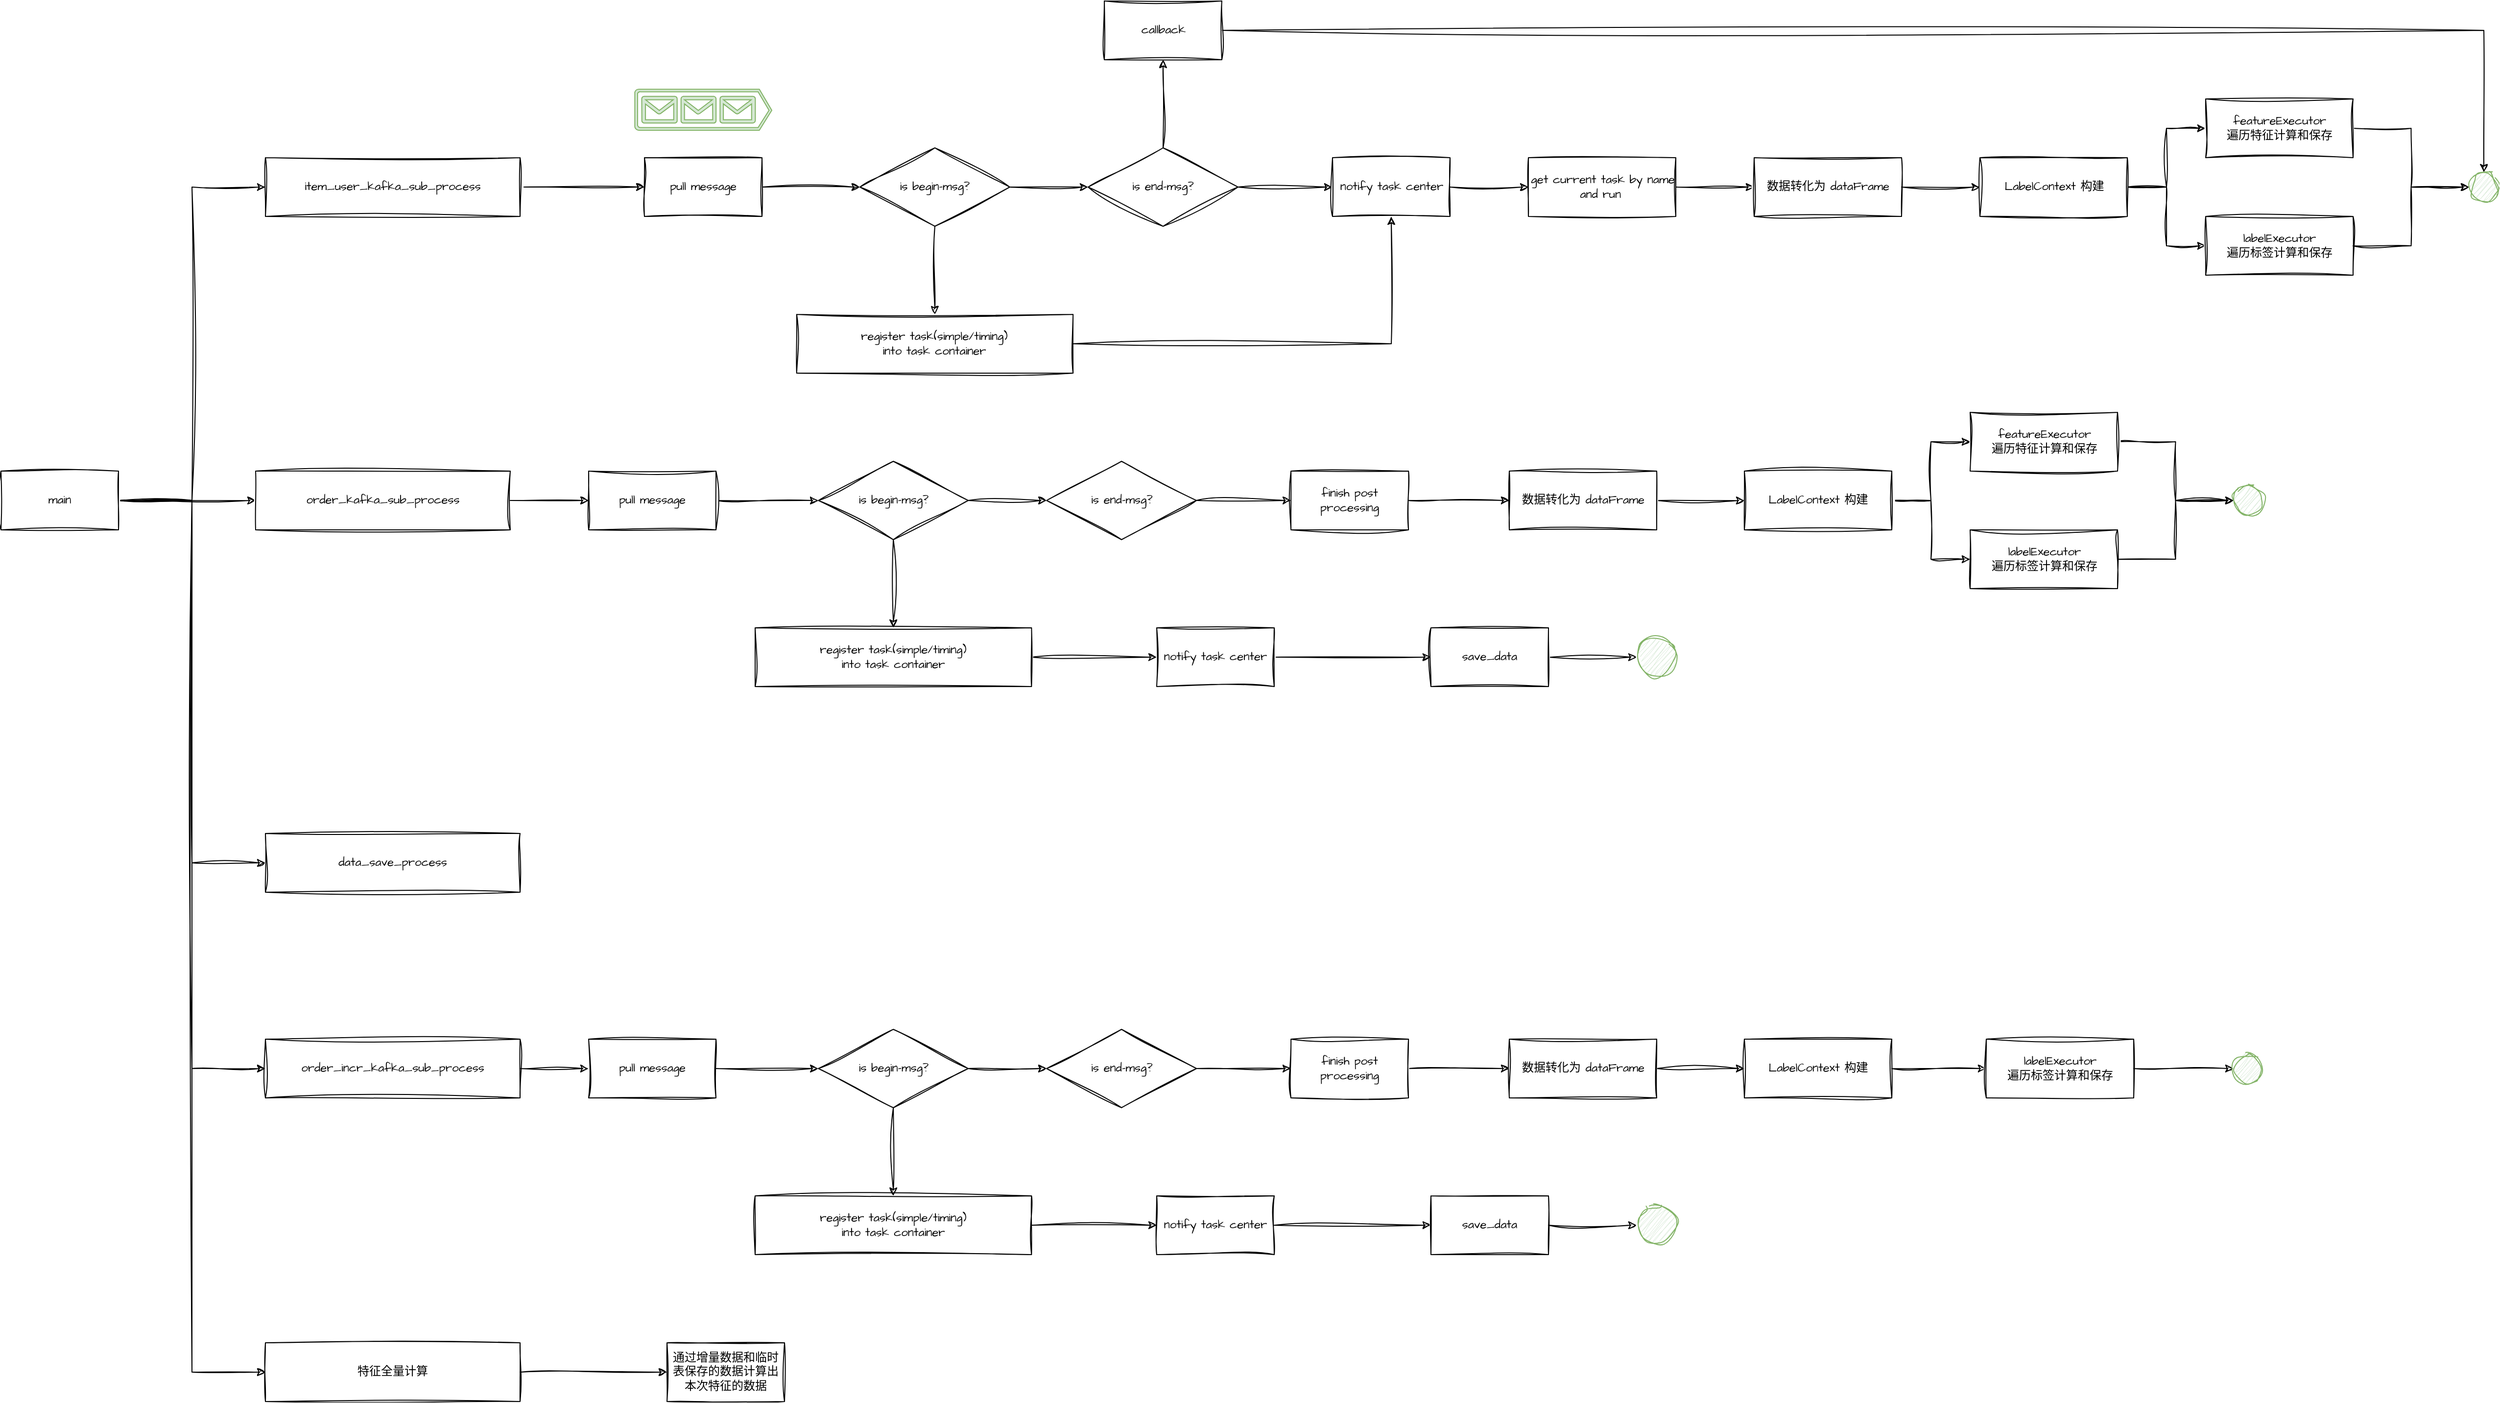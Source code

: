 <mxfile version="21.4.0" type="device" pages="8">
  <diagram name="流程图" id="wr5gjk_wqnr7ja08OIuZ">
    <mxGraphModel dx="1548" dy="902" grid="1" gridSize="10" guides="1" tooltips="1" connect="1" arrows="1" fold="1" page="1" pageScale="1" pageWidth="827" pageHeight="1169" math="0" shadow="0">
      <root>
        <mxCell id="0" />
        <mxCell id="1" parent="0" />
        <mxCell id="g1iSzMeRMn1IHAK_DKh--6" style="edgeStyle=orthogonalEdgeStyle;rounded=0;sketch=1;hachureGap=4;jiggle=2;curveFitting=1;orthogonalLoop=1;jettySize=auto;html=1;exitX=1;exitY=0.5;exitDx=0;exitDy=0;entryX=0;entryY=0.5;entryDx=0;entryDy=0;fontFamily=Architects Daughter;fontSource=https%3A%2F%2Ffonts.googleapis.com%2Fcss%3Ffamily%3DArchitects%2BDaughter;fontSize=12;" parent="1" source="g1iSzMeRMn1IHAK_DKh--1" target="g1iSzMeRMn1IHAK_DKh--2" edge="1">
          <mxGeometry relative="1" as="geometry" />
        </mxCell>
        <mxCell id="g1iSzMeRMn1IHAK_DKh--7" style="edgeStyle=orthogonalEdgeStyle;rounded=0;sketch=1;hachureGap=4;jiggle=2;curveFitting=1;orthogonalLoop=1;jettySize=auto;html=1;fontFamily=Architects Daughter;fontSource=https%3A%2F%2Ffonts.googleapis.com%2Fcss%3Ffamily%3DArchitects%2BDaughter;fontSize=12;" parent="1" source="g1iSzMeRMn1IHAK_DKh--1" target="g1iSzMeRMn1IHAK_DKh--3" edge="1">
          <mxGeometry relative="1" as="geometry" />
        </mxCell>
        <mxCell id="g1iSzMeRMn1IHAK_DKh--8" style="edgeStyle=orthogonalEdgeStyle;rounded=0;sketch=1;hachureGap=4;jiggle=2;curveFitting=1;orthogonalLoop=1;jettySize=auto;html=1;exitX=1;exitY=0.5;exitDx=0;exitDy=0;entryX=0;entryY=0.5;entryDx=0;entryDy=0;fontFamily=Architects Daughter;fontSource=https%3A%2F%2Ffonts.googleapis.com%2Fcss%3Ffamily%3DArchitects%2BDaughter;fontSize=12;" parent="1" source="g1iSzMeRMn1IHAK_DKh--1" target="g1iSzMeRMn1IHAK_DKh--4" edge="1">
          <mxGeometry relative="1" as="geometry" />
        </mxCell>
        <mxCell id="j-X9KTU-DawoJc5O3Hz5-2" style="edgeStyle=orthogonalEdgeStyle;rounded=0;sketch=1;hachureGap=4;jiggle=2;curveFitting=1;orthogonalLoop=1;jettySize=auto;html=1;exitX=1;exitY=0.5;exitDx=0;exitDy=0;entryX=0;entryY=0.5;entryDx=0;entryDy=0;fontFamily=Architects Daughter;fontSource=https%3A%2F%2Ffonts.googleapis.com%2Fcss%3Ffamily%3DArchitects%2BDaughter;fontSize=12;" parent="1" source="g1iSzMeRMn1IHAK_DKh--1" target="j-X9KTU-DawoJc5O3Hz5-1" edge="1">
          <mxGeometry relative="1" as="geometry" />
        </mxCell>
        <mxCell id="j-X9KTU-DawoJc5O3Hz5-31" style="edgeStyle=orthogonalEdgeStyle;rounded=0;sketch=1;hachureGap=4;jiggle=2;curveFitting=1;orthogonalLoop=1;jettySize=auto;html=1;exitX=1;exitY=0.5;exitDx=0;exitDy=0;entryX=0;entryY=0.5;entryDx=0;entryDy=0;fontFamily=Architects Daughter;fontSource=https%3A%2F%2Ffonts.googleapis.com%2Fcss%3Ffamily%3DArchitects%2BDaughter;fontSize=12;" parent="1" source="g1iSzMeRMn1IHAK_DKh--1" target="j-X9KTU-DawoJc5O3Hz5-30" edge="1">
          <mxGeometry relative="1" as="geometry" />
        </mxCell>
        <mxCell id="g1iSzMeRMn1IHAK_DKh--1" value="main" style="rounded=0;sketch=1;hachureGap=4;jiggle=2;curveFitting=1;fontFamily=Architects Daughter;fontSource=https%3A%2F%2Ffonts.googleapis.com%2Fcss%3Ffamily%3DArchitects%2BDaughter;fontSize=12;whiteSpace=wrap;html=1;labelBackgroundColor=none;labelBorderColor=none;" parent="1" vertex="1">
          <mxGeometry x="40" y="610" width="120" height="60" as="geometry" />
        </mxCell>
        <mxCell id="g1iSzMeRMn1IHAK_DKh--11" style="edgeStyle=orthogonalEdgeStyle;rounded=0;sketch=1;hachureGap=4;jiggle=2;curveFitting=1;orthogonalLoop=1;jettySize=auto;html=1;exitX=1;exitY=0.5;exitDx=0;exitDy=0;entryX=0;entryY=0.5;entryDx=0;entryDy=0;fontFamily=Architects Daughter;fontSource=https%3A%2F%2Ffonts.googleapis.com%2Fcss%3Ffamily%3DArchitects%2BDaughter;fontSize=12;" parent="1" source="g1iSzMeRMn1IHAK_DKh--2" target="g1iSzMeRMn1IHAK_DKh--10" edge="1">
          <mxGeometry relative="1" as="geometry" />
        </mxCell>
        <mxCell id="g1iSzMeRMn1IHAK_DKh--2" value="item_user_kafka_sub_process" style="rounded=0;sketch=1;hachureGap=4;jiggle=2;curveFitting=1;fontFamily=Architects Daughter;fontSource=https%3A%2F%2Ffonts.googleapis.com%2Fcss%3Ffamily%3DArchitects%2BDaughter;fontSize=12;whiteSpace=wrap;html=1;labelBackgroundColor=none;labelBorderColor=none;" parent="1" vertex="1">
          <mxGeometry x="310" y="290" width="260" height="60" as="geometry" />
        </mxCell>
        <mxCell id="K_ZV-A2bekqSOiiBAgrd-2" value="" style="edgeStyle=orthogonalEdgeStyle;rounded=0;sketch=1;hachureGap=4;jiggle=2;curveFitting=1;orthogonalLoop=1;jettySize=auto;html=1;fontFamily=Architects Daughter;fontSource=https%3A%2F%2Ffonts.googleapis.com%2Fcss%3Ffamily%3DArchitects%2BDaughter;fontSize=12;" parent="1" source="g1iSzMeRMn1IHAK_DKh--3" target="K_ZV-A2bekqSOiiBAgrd-1" edge="1">
          <mxGeometry relative="1" as="geometry" />
        </mxCell>
        <mxCell id="g1iSzMeRMn1IHAK_DKh--3" value="order_kafka_sub_process" style="rounded=0;sketch=1;hachureGap=4;jiggle=2;curveFitting=1;fontFamily=Architects Daughter;fontSource=https%3A%2F%2Ffonts.googleapis.com%2Fcss%3Ffamily%3DArchitects%2BDaughter;fontSize=12;whiteSpace=wrap;html=1;labelBackgroundColor=none;labelBorderColor=none;" parent="1" vertex="1">
          <mxGeometry x="300" y="610" width="260" height="60" as="geometry" />
        </mxCell>
        <mxCell id="g1iSzMeRMn1IHAK_DKh--4" value="data_save_process" style="rounded=0;sketch=1;hachureGap=4;jiggle=2;curveFitting=1;fontFamily=Architects Daughter;fontSource=https%3A%2F%2Ffonts.googleapis.com%2Fcss%3Ffamily%3DArchitects%2BDaughter;fontSize=12;whiteSpace=wrap;html=1;labelBackgroundColor=none;labelBorderColor=none;" parent="1" vertex="1">
          <mxGeometry x="310" y="980" width="260" height="60" as="geometry" />
        </mxCell>
        <mxCell id="g1iSzMeRMn1IHAK_DKh--9" value="" style="sketch=0;pointerEvents=1;shadow=0;dashed=0;html=1;strokeColor=#82b366;labelPosition=center;verticalLabelPosition=bottom;verticalAlign=top;align=center;fillColor=#d5e8d4;shape=mxgraph.azure.queue_generic;hachureGap=4;jiggle=2;curveFitting=1;fontFamily=Architects Daughter;fontSource=https%3A%2F%2Ffonts.googleapis.com%2Fcss%3Ffamily%3DArchitects%2BDaughter;fontSize=12;flipH=0;fontStyle=0;aspect=fixed;" parent="1" vertex="1">
          <mxGeometry x="687" y="220" width="140" height="42" as="geometry" />
        </mxCell>
        <mxCell id="g1iSzMeRMn1IHAK_DKh--16" value="" style="edgeStyle=orthogonalEdgeStyle;rounded=0;sketch=1;hachureGap=4;jiggle=2;curveFitting=1;orthogonalLoop=1;jettySize=auto;html=1;fontFamily=Architects Daughter;fontSource=https%3A%2F%2Ffonts.googleapis.com%2Fcss%3Ffamily%3DArchitects%2BDaughter;fontSize=12;" parent="1" source="g1iSzMeRMn1IHAK_DKh--10" target="g1iSzMeRMn1IHAK_DKh--15" edge="1">
          <mxGeometry relative="1" as="geometry" />
        </mxCell>
        <mxCell id="g1iSzMeRMn1IHAK_DKh--10" value="pull message" style="rounded=0;whiteSpace=wrap;html=1;sketch=1;hachureGap=4;jiggle=2;curveFitting=1;fontFamily=Architects Daughter;fontSource=https%3A%2F%2Ffonts.googleapis.com%2Fcss%3Ffamily%3DArchitects%2BDaughter;fontSize=12;" parent="1" vertex="1">
          <mxGeometry x="697" y="290" width="120" height="60" as="geometry" />
        </mxCell>
        <mxCell id="g1iSzMeRMn1IHAK_DKh--20" value="" style="edgeStyle=orthogonalEdgeStyle;rounded=0;sketch=1;hachureGap=4;jiggle=2;curveFitting=1;orthogonalLoop=1;jettySize=auto;html=1;fontFamily=Architects Daughter;fontSource=https%3A%2F%2Ffonts.googleapis.com%2Fcss%3Ffamily%3DArchitects%2BDaughter;fontSize=12;" parent="1" source="g1iSzMeRMn1IHAK_DKh--15" target="g1iSzMeRMn1IHAK_DKh--19" edge="1">
          <mxGeometry relative="1" as="geometry" />
        </mxCell>
        <mxCell id="g1iSzMeRMn1IHAK_DKh--24" value="" style="edgeStyle=orthogonalEdgeStyle;rounded=0;sketch=1;hachureGap=4;jiggle=2;curveFitting=1;orthogonalLoop=1;jettySize=auto;html=1;fontFamily=Architects Daughter;fontSource=https%3A%2F%2Ffonts.googleapis.com%2Fcss%3Ffamily%3DArchitects%2BDaughter;fontSize=12;" parent="1" source="g1iSzMeRMn1IHAK_DKh--15" target="g1iSzMeRMn1IHAK_DKh--23" edge="1">
          <mxGeometry relative="1" as="geometry" />
        </mxCell>
        <mxCell id="g1iSzMeRMn1IHAK_DKh--15" value="is begin-msg?" style="rhombus;whiteSpace=wrap;html=1;fontSize=12;fontFamily=Architects Daughter;rounded=0;sketch=1;hachureGap=4;jiggle=2;curveFitting=1;fontSource=https%3A%2F%2Ffonts.googleapis.com%2Fcss%3Ffamily%3DArchitects%2BDaughter;" parent="1" vertex="1">
          <mxGeometry x="917" y="280" width="153" height="80" as="geometry" />
        </mxCell>
        <mxCell id="g1iSzMeRMn1IHAK_DKh--22" value="" style="edgeStyle=orthogonalEdgeStyle;rounded=0;sketch=1;hachureGap=4;jiggle=2;curveFitting=1;orthogonalLoop=1;jettySize=auto;html=1;fontFamily=Architects Daughter;fontSource=https%3A%2F%2Ffonts.googleapis.com%2Fcss%3Ffamily%3DArchitects%2BDaughter;fontSize=12;" parent="1" source="g1iSzMeRMn1IHAK_DKh--19" target="g1iSzMeRMn1IHAK_DKh--21" edge="1">
          <mxGeometry relative="1" as="geometry" />
        </mxCell>
        <mxCell id="Xys044UkS5yx5VQ6EneC-3" value="" style="edgeStyle=orthogonalEdgeStyle;rounded=0;sketch=1;hachureGap=4;jiggle=2;curveFitting=1;orthogonalLoop=1;jettySize=auto;html=1;fontFamily=Architects Daughter;fontSource=https%3A%2F%2Ffonts.googleapis.com%2Fcss%3Ffamily%3DArchitects%2BDaughter;fontSize=12;" parent="1" source="g1iSzMeRMn1IHAK_DKh--19" target="Xys044UkS5yx5VQ6EneC-2" edge="1">
          <mxGeometry relative="1" as="geometry" />
        </mxCell>
        <mxCell id="g1iSzMeRMn1IHAK_DKh--19" value="is end-msg?" style="rhombus;whiteSpace=wrap;html=1;fontSize=12;fontFamily=Architects Daughter;rounded=0;sketch=1;hachureGap=4;jiggle=2;curveFitting=1;fontSource=https%3A%2F%2Ffonts.googleapis.com%2Fcss%3Ffamily%3DArchitects%2BDaughter;" parent="1" vertex="1">
          <mxGeometry x="1150" y="280" width="153" height="80" as="geometry" />
        </mxCell>
        <mxCell id="Xys044UkS5yx5VQ6EneC-5" value="" style="edgeStyle=orthogonalEdgeStyle;rounded=0;sketch=1;hachureGap=4;jiggle=2;curveFitting=1;orthogonalLoop=1;jettySize=auto;html=1;fontFamily=Architects Daughter;fontSource=https%3A%2F%2Ffonts.googleapis.com%2Fcss%3Ffamily%3DArchitects%2BDaughter;fontSize=12;" parent="1" source="g1iSzMeRMn1IHAK_DKh--21" target="Xys044UkS5yx5VQ6EneC-4" edge="1">
          <mxGeometry relative="1" as="geometry" />
        </mxCell>
        <mxCell id="g1iSzMeRMn1IHAK_DKh--21" value="notify task center" style="whiteSpace=wrap;html=1;fontSize=12;fontFamily=Architects Daughter;rounded=0;sketch=1;hachureGap=4;jiggle=2;curveFitting=1;fontSource=https%3A%2F%2Ffonts.googleapis.com%2Fcss%3Ffamily%3DArchitects%2BDaughter;" parent="1" vertex="1">
          <mxGeometry x="1399.5" y="290" width="120" height="60" as="geometry" />
        </mxCell>
        <mxCell id="Xys044UkS5yx5VQ6EneC-1" style="edgeStyle=orthogonalEdgeStyle;rounded=0;sketch=1;hachureGap=4;jiggle=2;curveFitting=1;orthogonalLoop=1;jettySize=auto;html=1;exitX=1;exitY=0.5;exitDx=0;exitDy=0;fontFamily=Architects Daughter;fontSource=https%3A%2F%2Ffonts.googleapis.com%2Fcss%3Ffamily%3DArchitects%2BDaughter;fontSize=12;" parent="1" source="g1iSzMeRMn1IHAK_DKh--23" target="g1iSzMeRMn1IHAK_DKh--21" edge="1">
          <mxGeometry relative="1" as="geometry" />
        </mxCell>
        <mxCell id="g1iSzMeRMn1IHAK_DKh--23" value="register task(simple/timing)&lt;br style=&quot;font-size: 12px;&quot;&gt;into task container" style="whiteSpace=wrap;html=1;fontSize=12;fontFamily=Architects Daughter;rounded=0;sketch=1;hachureGap=4;jiggle=2;curveFitting=1;fontSource=https%3A%2F%2Ffonts.googleapis.com%2Fcss%3Ffamily%3DArchitects%2BDaughter;" parent="1" vertex="1">
          <mxGeometry x="852.41" y="450" width="282.19" height="60" as="geometry" />
        </mxCell>
        <mxCell id="Xys044UkS5yx5VQ6EneC-21" style="edgeStyle=orthogonalEdgeStyle;rounded=0;sketch=1;hachureGap=4;jiggle=2;curveFitting=1;orthogonalLoop=1;jettySize=auto;html=1;exitX=1;exitY=0.5;exitDx=0;exitDy=0;fontFamily=Architects Daughter;fontSource=https%3A%2F%2Ffonts.googleapis.com%2Fcss%3Ffamily%3DArchitects%2BDaughter;fontSize=12;" parent="1" source="Xys044UkS5yx5VQ6EneC-2" target="Xys044UkS5yx5VQ6EneC-18" edge="1">
          <mxGeometry relative="1" as="geometry" />
        </mxCell>
        <mxCell id="Xys044UkS5yx5VQ6EneC-2" value="callback" style="whiteSpace=wrap;html=1;fontSize=12;fontFamily=Architects Daughter;rounded=0;sketch=1;hachureGap=4;jiggle=2;curveFitting=1;fontSource=https%3A%2F%2Ffonts.googleapis.com%2Fcss%3Ffamily%3DArchitects%2BDaughter;" parent="1" vertex="1">
          <mxGeometry x="1166.5" y="130" width="120" height="60" as="geometry" />
        </mxCell>
        <mxCell id="Xys044UkS5yx5VQ6EneC-7" value="" style="edgeStyle=orthogonalEdgeStyle;rounded=0;sketch=1;hachureGap=4;jiggle=2;curveFitting=1;orthogonalLoop=1;jettySize=auto;html=1;fontFamily=Architects Daughter;fontSource=https%3A%2F%2Ffonts.googleapis.com%2Fcss%3Ffamily%3DArchitects%2BDaughter;fontSize=12;" parent="1" source="Xys044UkS5yx5VQ6EneC-4" target="Xys044UkS5yx5VQ6EneC-6" edge="1">
          <mxGeometry relative="1" as="geometry" />
        </mxCell>
        <mxCell id="Xys044UkS5yx5VQ6EneC-4" value="get current task by name and run&amp;nbsp;" style="whiteSpace=wrap;html=1;fontSize=12;fontFamily=Architects Daughter;rounded=0;sketch=1;hachureGap=4;jiggle=2;curveFitting=1;fontSource=https%3A%2F%2Ffonts.googleapis.com%2Fcss%3Ffamily%3DArchitects%2BDaughter;" parent="1" vertex="1">
          <mxGeometry x="1599.5" y="290" width="150.5" height="60" as="geometry" />
        </mxCell>
        <mxCell id="Xys044UkS5yx5VQ6EneC-11" value="" style="edgeStyle=orthogonalEdgeStyle;rounded=0;sketch=1;hachureGap=4;jiggle=2;curveFitting=1;orthogonalLoop=1;jettySize=auto;html=1;fontFamily=Architects Daughter;fontSource=https%3A%2F%2Ffonts.googleapis.com%2Fcss%3Ffamily%3DArchitects%2BDaughter;fontSize=12;" parent="1" source="Xys044UkS5yx5VQ6EneC-6" target="Xys044UkS5yx5VQ6EneC-10" edge="1">
          <mxGeometry relative="1" as="geometry" />
        </mxCell>
        <mxCell id="Xys044UkS5yx5VQ6EneC-6" value="数据转化为 dataFrame" style="whiteSpace=wrap;html=1;fontSize=12;fontFamily=Architects Daughter;rounded=0;sketch=1;hachureGap=4;jiggle=2;curveFitting=1;fontSource=https%3A%2F%2Ffonts.googleapis.com%2Fcss%3Ffamily%3DArchitects%2BDaughter;" parent="1" vertex="1">
          <mxGeometry x="1830" y="290" width="150.5" height="60" as="geometry" />
        </mxCell>
        <mxCell id="Xys044UkS5yx5VQ6EneC-13" value="" style="edgeStyle=orthogonalEdgeStyle;rounded=0;sketch=1;hachureGap=4;jiggle=2;curveFitting=1;orthogonalLoop=1;jettySize=auto;html=1;fontFamily=Architects Daughter;fontSource=https%3A%2F%2Ffonts.googleapis.com%2Fcss%3Ffamily%3DArchitects%2BDaughter;fontSize=12;" parent="1" source="Xys044UkS5yx5VQ6EneC-10" target="Xys044UkS5yx5VQ6EneC-12" edge="1">
          <mxGeometry relative="1" as="geometry" />
        </mxCell>
        <mxCell id="Xys044UkS5yx5VQ6EneC-16" style="edgeStyle=orthogonalEdgeStyle;rounded=0;sketch=1;hachureGap=4;jiggle=2;curveFitting=1;orthogonalLoop=1;jettySize=auto;html=1;exitX=1;exitY=0.5;exitDx=0;exitDy=0;fontFamily=Architects Daughter;fontSource=https%3A%2F%2Ffonts.googleapis.com%2Fcss%3Ffamily%3DArchitects%2BDaughter;fontSize=12;" parent="1" source="Xys044UkS5yx5VQ6EneC-10" target="Xys044UkS5yx5VQ6EneC-15" edge="1">
          <mxGeometry relative="1" as="geometry" />
        </mxCell>
        <mxCell id="Xys044UkS5yx5VQ6EneC-10" value="LabelContext 构建" style="whiteSpace=wrap;html=1;fontSize=12;fontFamily=Architects Daughter;rounded=0;sketch=1;hachureGap=4;jiggle=2;curveFitting=1;fontSource=https%3A%2F%2Ffonts.googleapis.com%2Fcss%3Ffamily%3DArchitects%2BDaughter;" parent="1" vertex="1">
          <mxGeometry x="2060.5" y="290" width="150.5" height="60" as="geometry" />
        </mxCell>
        <mxCell id="Xys044UkS5yx5VQ6EneC-19" style="edgeStyle=orthogonalEdgeStyle;rounded=0;sketch=1;hachureGap=4;jiggle=2;curveFitting=1;orthogonalLoop=1;jettySize=auto;html=1;exitX=1;exitY=0.5;exitDx=0;exitDy=0;entryX=0;entryY=0.5;entryDx=0;entryDy=0;fontFamily=Architects Daughter;fontSource=https%3A%2F%2Ffonts.googleapis.com%2Fcss%3Ffamily%3DArchitects%2BDaughter;fontSize=12;" parent="1" source="Xys044UkS5yx5VQ6EneC-12" target="Xys044UkS5yx5VQ6EneC-18" edge="1">
          <mxGeometry relative="1" as="geometry" />
        </mxCell>
        <mxCell id="Xys044UkS5yx5VQ6EneC-12" value="featureExecutor&lt;br style=&quot;font-size: 12px;&quot;&gt;遍历特征计算和保存" style="whiteSpace=wrap;html=1;fontSize=12;fontFamily=Architects Daughter;rounded=0;sketch=1;hachureGap=4;jiggle=2;curveFitting=1;fontSource=https%3A%2F%2Ffonts.googleapis.com%2Fcss%3Ffamily%3DArchitects%2BDaughter;" parent="1" vertex="1">
          <mxGeometry x="2291" y="230" width="150.5" height="60" as="geometry" />
        </mxCell>
        <mxCell id="Xys044UkS5yx5VQ6EneC-20" style="edgeStyle=orthogonalEdgeStyle;rounded=0;sketch=1;hachureGap=4;jiggle=2;curveFitting=1;orthogonalLoop=1;jettySize=auto;html=1;exitX=1;exitY=0.5;exitDx=0;exitDy=0;entryX=0;entryY=0.5;entryDx=0;entryDy=0;fontFamily=Architects Daughter;fontSource=https%3A%2F%2Ffonts.googleapis.com%2Fcss%3Ffamily%3DArchitects%2BDaughter;fontSize=12;" parent="1" source="Xys044UkS5yx5VQ6EneC-15" target="Xys044UkS5yx5VQ6EneC-18" edge="1">
          <mxGeometry relative="1" as="geometry" />
        </mxCell>
        <mxCell id="Xys044UkS5yx5VQ6EneC-15" value="labelExecutor&lt;br style=&quot;font-size: 12px;&quot;&gt;遍历标签计算和保存" style="whiteSpace=wrap;html=1;fontSize=12;fontFamily=Architects Daughter;rounded=0;sketch=1;hachureGap=4;jiggle=2;curveFitting=1;fontSource=https%3A%2F%2Ffonts.googleapis.com%2Fcss%3Ffamily%3DArchitects%2BDaughter;" parent="1" vertex="1">
          <mxGeometry x="2291" y="350" width="150.5" height="60" as="geometry" />
        </mxCell>
        <mxCell id="Xys044UkS5yx5VQ6EneC-18" value="" style="ellipse;whiteSpace=wrap;html=1;aspect=fixed;sketch=1;hachureGap=4;jiggle=2;curveFitting=1;fontFamily=Architects Daughter;fontSource=https%3A%2F%2Ffonts.googleapis.com%2Fcss%3Ffamily%3DArchitects%2BDaughter;fontSize=12;fillColor=#d5e8d4;strokeColor=#82b366;" parent="1" vertex="1">
          <mxGeometry x="2560" y="305" width="30" height="30" as="geometry" />
        </mxCell>
        <mxCell id="K_ZV-A2bekqSOiiBAgrd-14" style="edgeStyle=orthogonalEdgeStyle;rounded=0;sketch=1;hachureGap=4;jiggle=2;curveFitting=1;orthogonalLoop=1;jettySize=auto;html=1;exitX=1;exitY=0.5;exitDx=0;exitDy=0;fontFamily=Architects Daughter;fontSource=https%3A%2F%2Ffonts.googleapis.com%2Fcss%3Ffamily%3DArchitects%2BDaughter;fontSize=12;" parent="1" source="K_ZV-A2bekqSOiiBAgrd-1" target="K_ZV-A2bekqSOiiBAgrd-8" edge="1">
          <mxGeometry relative="1" as="geometry" />
        </mxCell>
        <mxCell id="K_ZV-A2bekqSOiiBAgrd-1" value="pull message" style="rounded=0;sketch=1;hachureGap=4;jiggle=2;curveFitting=1;fontFamily=Architects Daughter;fontSource=https%3A%2F%2Ffonts.googleapis.com%2Fcss%3Ffamily%3DArchitects%2BDaughter;fontSize=12;whiteSpace=wrap;html=1;labelBackgroundColor=none;labelBorderColor=none;" parent="1" vertex="1">
          <mxGeometry x="640" y="610" width="130" height="60" as="geometry" />
        </mxCell>
        <mxCell id="K_ZV-A2bekqSOiiBAgrd-6" value="" style="edgeStyle=orthogonalEdgeStyle;rounded=0;sketch=1;hachureGap=4;jiggle=2;curveFitting=1;orthogonalLoop=1;jettySize=auto;html=1;fontFamily=Architects Daughter;fontSource=https%3A%2F%2Ffonts.googleapis.com%2Fcss%3Ffamily%3DArchitects%2BDaughter;fontSize=12;" parent="1" source="K_ZV-A2bekqSOiiBAgrd-8" target="K_ZV-A2bekqSOiiBAgrd-10" edge="1">
          <mxGeometry relative="1" as="geometry" />
        </mxCell>
        <mxCell id="K_ZV-A2bekqSOiiBAgrd-7" value="" style="edgeStyle=orthogonalEdgeStyle;rounded=0;sketch=1;hachureGap=4;jiggle=2;curveFitting=1;orthogonalLoop=1;jettySize=auto;html=1;fontFamily=Architects Daughter;fontSource=https%3A%2F%2Ffonts.googleapis.com%2Fcss%3Ffamily%3DArchitects%2BDaughter;fontSize=12;" parent="1" source="K_ZV-A2bekqSOiiBAgrd-8" target="K_ZV-A2bekqSOiiBAgrd-13" edge="1">
          <mxGeometry relative="1" as="geometry" />
        </mxCell>
        <mxCell id="K_ZV-A2bekqSOiiBAgrd-8" value="is begin-msg?" style="rhombus;whiteSpace=wrap;html=1;fontSize=12;fontFamily=Architects Daughter;rounded=0;sketch=1;hachureGap=4;jiggle=2;curveFitting=1;fontSource=https%3A%2F%2Ffonts.googleapis.com%2Fcss%3Ffamily%3DArchitects%2BDaughter;" parent="1" vertex="1">
          <mxGeometry x="874.59" y="600" width="153" height="80" as="geometry" />
        </mxCell>
        <mxCell id="K_ZV-A2bekqSOiiBAgrd-33" value="" style="edgeStyle=orthogonalEdgeStyle;rounded=0;sketch=1;hachureGap=4;jiggle=2;curveFitting=1;orthogonalLoop=1;jettySize=auto;html=1;fontFamily=Architects Daughter;fontSource=https%3A%2F%2Ffonts.googleapis.com%2Fcss%3Ffamily%3DArchitects%2BDaughter;fontSize=12;" parent="1" source="K_ZV-A2bekqSOiiBAgrd-10" target="K_ZV-A2bekqSOiiBAgrd-32" edge="1">
          <mxGeometry relative="1" as="geometry" />
        </mxCell>
        <mxCell id="K_ZV-A2bekqSOiiBAgrd-10" value="is end-msg?" style="rhombus;whiteSpace=wrap;html=1;fontSize=12;fontFamily=Architects Daughter;rounded=0;sketch=1;hachureGap=4;jiggle=2;curveFitting=1;fontSource=https%3A%2F%2Ffonts.googleapis.com%2Fcss%3Ffamily%3DArchitects%2BDaughter;" parent="1" vertex="1">
          <mxGeometry x="1107.59" y="600" width="153" height="80" as="geometry" />
        </mxCell>
        <mxCell id="K_ZV-A2bekqSOiiBAgrd-16" value="" style="edgeStyle=orthogonalEdgeStyle;rounded=0;sketch=1;hachureGap=4;jiggle=2;curveFitting=1;orthogonalLoop=1;jettySize=auto;html=1;fontFamily=Architects Daughter;fontSource=https%3A%2F%2Ffonts.googleapis.com%2Fcss%3Ffamily%3DArchitects%2BDaughter;fontSize=12;" parent="1" source="K_ZV-A2bekqSOiiBAgrd-11" target="K_ZV-A2bekqSOiiBAgrd-15" edge="1">
          <mxGeometry relative="1" as="geometry" />
        </mxCell>
        <mxCell id="K_ZV-A2bekqSOiiBAgrd-11" value="notify task center" style="whiteSpace=wrap;html=1;fontSize=12;fontFamily=Architects Daughter;rounded=0;sketch=1;hachureGap=4;jiggle=2;curveFitting=1;fontSource=https%3A%2F%2Ffonts.googleapis.com%2Fcss%3Ffamily%3DArchitects%2BDaughter;" parent="1" vertex="1">
          <mxGeometry x="1220" y="770" width="120" height="60" as="geometry" />
        </mxCell>
        <mxCell id="K_ZV-A2bekqSOiiBAgrd-12" style="edgeStyle=orthogonalEdgeStyle;rounded=0;sketch=1;hachureGap=4;jiggle=2;curveFitting=1;orthogonalLoop=1;jettySize=auto;html=1;exitX=1;exitY=0.5;exitDx=0;exitDy=0;fontFamily=Architects Daughter;fontSource=https%3A%2F%2Ffonts.googleapis.com%2Fcss%3Ffamily%3DArchitects%2BDaughter;fontSize=12;" parent="1" source="K_ZV-A2bekqSOiiBAgrd-13" target="K_ZV-A2bekqSOiiBAgrd-11" edge="1">
          <mxGeometry relative="1" as="geometry" />
        </mxCell>
        <mxCell id="K_ZV-A2bekqSOiiBAgrd-13" value="register task(simple/timing)&lt;br style=&quot;font-size: 12px;&quot;&gt;into task container" style="whiteSpace=wrap;html=1;fontSize=12;fontFamily=Architects Daughter;rounded=0;sketch=1;hachureGap=4;jiggle=2;curveFitting=1;fontSource=https%3A%2F%2Ffonts.googleapis.com%2Fcss%3Ffamily%3DArchitects%2BDaughter;" parent="1" vertex="1">
          <mxGeometry x="810" y="770" width="282.19" height="60" as="geometry" />
        </mxCell>
        <mxCell id="K_ZV-A2bekqSOiiBAgrd-21" value="" style="edgeStyle=orthogonalEdgeStyle;rounded=0;sketch=1;hachureGap=4;jiggle=2;curveFitting=1;orthogonalLoop=1;jettySize=auto;html=1;fontFamily=Architects Daughter;fontSource=https%3A%2F%2Ffonts.googleapis.com%2Fcss%3Ffamily%3DArchitects%2BDaughter;fontSize=12;" parent="1" source="K_ZV-A2bekqSOiiBAgrd-15" target="K_ZV-A2bekqSOiiBAgrd-20" edge="1">
          <mxGeometry relative="1" as="geometry" />
        </mxCell>
        <mxCell id="K_ZV-A2bekqSOiiBAgrd-15" value="save_data" style="whiteSpace=wrap;html=1;fontSize=12;fontFamily=Architects Daughter;rounded=0;sketch=1;hachureGap=4;jiggle=2;curveFitting=1;fontSource=https%3A%2F%2Ffonts.googleapis.com%2Fcss%3Ffamily%3DArchitects%2BDaughter;" parent="1" vertex="1">
          <mxGeometry x="1500" y="770" width="120" height="60" as="geometry" />
        </mxCell>
        <mxCell id="K_ZV-A2bekqSOiiBAgrd-20" value="" style="ellipse;whiteSpace=wrap;html=1;fontSize=12;fontFamily=Architects Daughter;rounded=0;sketch=1;hachureGap=4;jiggle=2;curveFitting=1;fontSource=https%3A%2F%2Ffonts.googleapis.com%2Fcss%3Ffamily%3DArchitects%2BDaughter;fillColor=#d5e8d4;strokeColor=#82b366;" parent="1" vertex="1">
          <mxGeometry x="1710" y="780" width="40" height="40" as="geometry" />
        </mxCell>
        <mxCell id="K_ZV-A2bekqSOiiBAgrd-35" value="" style="edgeStyle=orthogonalEdgeStyle;rounded=0;sketch=1;hachureGap=4;jiggle=2;curveFitting=1;orthogonalLoop=1;jettySize=auto;html=1;fontFamily=Architects Daughter;fontSource=https%3A%2F%2Ffonts.googleapis.com%2Fcss%3Ffamily%3DArchitects%2BDaughter;fontSize=12;" parent="1" source="K_ZV-A2bekqSOiiBAgrd-23" target="K_ZV-A2bekqSOiiBAgrd-26" edge="1">
          <mxGeometry relative="1" as="geometry" />
        </mxCell>
        <mxCell id="K_ZV-A2bekqSOiiBAgrd-23" value="数据转化为 dataFrame" style="whiteSpace=wrap;html=1;fontSize=12;fontFamily=Architects Daughter;rounded=0;sketch=1;hachureGap=4;jiggle=2;curveFitting=1;fontSource=https%3A%2F%2Ffonts.googleapis.com%2Fcss%3Ffamily%3DArchitects%2BDaughter;" parent="1" vertex="1">
          <mxGeometry x="1580" y="610" width="150.5" height="60" as="geometry" />
        </mxCell>
        <mxCell id="K_ZV-A2bekqSOiiBAgrd-24" value="" style="edgeStyle=orthogonalEdgeStyle;rounded=0;sketch=1;hachureGap=4;jiggle=2;curveFitting=1;orthogonalLoop=1;jettySize=auto;html=1;fontFamily=Architects Daughter;fontSource=https%3A%2F%2Ffonts.googleapis.com%2Fcss%3Ffamily%3DArchitects%2BDaughter;fontSize=12;" parent="1" source="K_ZV-A2bekqSOiiBAgrd-26" target="K_ZV-A2bekqSOiiBAgrd-28" edge="1">
          <mxGeometry relative="1" as="geometry" />
        </mxCell>
        <mxCell id="K_ZV-A2bekqSOiiBAgrd-25" style="edgeStyle=orthogonalEdgeStyle;rounded=0;sketch=1;hachureGap=4;jiggle=2;curveFitting=1;orthogonalLoop=1;jettySize=auto;html=1;exitX=1;exitY=0.5;exitDx=0;exitDy=0;fontFamily=Architects Daughter;fontSource=https%3A%2F%2Ffonts.googleapis.com%2Fcss%3Ffamily%3DArchitects%2BDaughter;fontSize=12;" parent="1" source="K_ZV-A2bekqSOiiBAgrd-26" target="K_ZV-A2bekqSOiiBAgrd-30" edge="1">
          <mxGeometry relative="1" as="geometry" />
        </mxCell>
        <mxCell id="K_ZV-A2bekqSOiiBAgrd-26" value="LabelContext 构建" style="whiteSpace=wrap;html=1;fontSize=12;fontFamily=Architects Daughter;rounded=0;sketch=1;hachureGap=4;jiggle=2;curveFitting=1;fontSource=https%3A%2F%2Ffonts.googleapis.com%2Fcss%3Ffamily%3DArchitects%2BDaughter;" parent="1" vertex="1">
          <mxGeometry x="1820" y="610" width="150.5" height="60" as="geometry" />
        </mxCell>
        <mxCell id="K_ZV-A2bekqSOiiBAgrd-27" style="edgeStyle=orthogonalEdgeStyle;rounded=0;sketch=1;hachureGap=4;jiggle=2;curveFitting=1;orthogonalLoop=1;jettySize=auto;html=1;exitX=1;exitY=0.5;exitDx=0;exitDy=0;entryX=0;entryY=0.5;entryDx=0;entryDy=0;fontFamily=Architects Daughter;fontSource=https%3A%2F%2Ffonts.googleapis.com%2Fcss%3Ffamily%3DArchitects%2BDaughter;fontSize=12;" parent="1" source="K_ZV-A2bekqSOiiBAgrd-28" target="K_ZV-A2bekqSOiiBAgrd-31" edge="1">
          <mxGeometry relative="1" as="geometry" />
        </mxCell>
        <mxCell id="K_ZV-A2bekqSOiiBAgrd-28" value="featureExecutor&lt;br style=&quot;font-size: 12px;&quot;&gt;遍历特征计算和保存" style="whiteSpace=wrap;html=1;fontSize=12;fontFamily=Architects Daughter;rounded=0;sketch=1;hachureGap=4;jiggle=2;curveFitting=1;fontSource=https%3A%2F%2Ffonts.googleapis.com%2Fcss%3Ffamily%3DArchitects%2BDaughter;" parent="1" vertex="1">
          <mxGeometry x="2050.5" y="550" width="150.5" height="60" as="geometry" />
        </mxCell>
        <mxCell id="K_ZV-A2bekqSOiiBAgrd-29" style="edgeStyle=orthogonalEdgeStyle;rounded=0;sketch=1;hachureGap=4;jiggle=2;curveFitting=1;orthogonalLoop=1;jettySize=auto;html=1;exitX=1;exitY=0.5;exitDx=0;exitDy=0;entryX=0;entryY=0.5;entryDx=0;entryDy=0;fontFamily=Architects Daughter;fontSource=https%3A%2F%2Ffonts.googleapis.com%2Fcss%3Ffamily%3DArchitects%2BDaughter;fontSize=12;" parent="1" source="K_ZV-A2bekqSOiiBAgrd-30" target="K_ZV-A2bekqSOiiBAgrd-31" edge="1">
          <mxGeometry relative="1" as="geometry" />
        </mxCell>
        <mxCell id="K_ZV-A2bekqSOiiBAgrd-30" value="labelExecutor&lt;br style=&quot;font-size: 12px;&quot;&gt;遍历标签计算和保存" style="whiteSpace=wrap;html=1;fontSize=12;fontFamily=Architects Daughter;rounded=0;sketch=1;hachureGap=4;jiggle=2;curveFitting=1;fontSource=https%3A%2F%2Ffonts.googleapis.com%2Fcss%3Ffamily%3DArchitects%2BDaughter;" parent="1" vertex="1">
          <mxGeometry x="2050.5" y="670" width="150.5" height="60" as="geometry" />
        </mxCell>
        <mxCell id="K_ZV-A2bekqSOiiBAgrd-31" value="" style="ellipse;whiteSpace=wrap;html=1;aspect=fixed;sketch=1;hachureGap=4;jiggle=2;curveFitting=1;fontFamily=Architects Daughter;fontSource=https%3A%2F%2Ffonts.googleapis.com%2Fcss%3Ffamily%3DArchitects%2BDaughter;fontSize=12;fillColor=#d5e8d4;strokeColor=#82b366;" parent="1" vertex="1">
          <mxGeometry x="2319.5" y="625" width="30" height="30" as="geometry" />
        </mxCell>
        <mxCell id="K_ZV-A2bekqSOiiBAgrd-34" style="edgeStyle=orthogonalEdgeStyle;rounded=0;sketch=1;hachureGap=4;jiggle=2;curveFitting=1;orthogonalLoop=1;jettySize=auto;html=1;exitX=1;exitY=0.5;exitDx=0;exitDy=0;fontFamily=Architects Daughter;fontSource=https%3A%2F%2Ffonts.googleapis.com%2Fcss%3Ffamily%3DArchitects%2BDaughter;fontSize=12;" parent="1" source="K_ZV-A2bekqSOiiBAgrd-32" target="K_ZV-A2bekqSOiiBAgrd-23" edge="1">
          <mxGeometry relative="1" as="geometry" />
        </mxCell>
        <mxCell id="K_ZV-A2bekqSOiiBAgrd-32" value="finish post processing" style="whiteSpace=wrap;html=1;fontSize=12;fontFamily=Architects Daughter;rounded=0;sketch=1;hachureGap=4;jiggle=2;curveFitting=1;fontSource=https%3A%2F%2Ffonts.googleapis.com%2Fcss%3Ffamily%3DArchitects%2BDaughter;" parent="1" vertex="1">
          <mxGeometry x="1357.09" y="610" width="120" height="60" as="geometry" />
        </mxCell>
        <mxCell id="j-X9KTU-DawoJc5O3Hz5-29" value="" style="edgeStyle=orthogonalEdgeStyle;rounded=0;sketch=1;hachureGap=4;jiggle=2;curveFitting=1;orthogonalLoop=1;jettySize=auto;html=1;fontFamily=Architects Daughter;fontSource=https%3A%2F%2Ffonts.googleapis.com%2Fcss%3Ffamily%3DArchitects%2BDaughter;fontSize=12;" parent="1" source="j-X9KTU-DawoJc5O3Hz5-1" target="j-X9KTU-DawoJc5O3Hz5-4" edge="1">
          <mxGeometry relative="1" as="geometry" />
        </mxCell>
        <mxCell id="j-X9KTU-DawoJc5O3Hz5-1" value="order_incr_kafka_sub_process" style="rounded=0;sketch=1;hachureGap=4;jiggle=2;curveFitting=1;fontFamily=Architects Daughter;fontSource=https%3A%2F%2Ffonts.googleapis.com%2Fcss%3Ffamily%3DArchitects%2BDaughter;fontSize=12;whiteSpace=wrap;html=1;labelBackgroundColor=none;labelBorderColor=none;" parent="1" vertex="1">
          <mxGeometry x="310" y="1190" width="260" height="60" as="geometry" />
        </mxCell>
        <mxCell id="j-X9KTU-DawoJc5O3Hz5-3" style="edgeStyle=orthogonalEdgeStyle;rounded=0;sketch=1;hachureGap=4;jiggle=2;curveFitting=1;orthogonalLoop=1;jettySize=auto;html=1;exitX=1;exitY=0.5;exitDx=0;exitDy=0;fontFamily=Architects Daughter;fontSource=https%3A%2F%2Ffonts.googleapis.com%2Fcss%3Ffamily%3DArchitects%2BDaughter;fontSize=12;" parent="1" source="j-X9KTU-DawoJc5O3Hz5-4" target="j-X9KTU-DawoJc5O3Hz5-7" edge="1">
          <mxGeometry relative="1" as="geometry" />
        </mxCell>
        <mxCell id="j-X9KTU-DawoJc5O3Hz5-4" value="pull message" style="rounded=0;sketch=1;hachureGap=4;jiggle=2;curveFitting=1;fontFamily=Architects Daughter;fontSource=https%3A%2F%2Ffonts.googleapis.com%2Fcss%3Ffamily%3DArchitects%2BDaughter;fontSize=12;whiteSpace=wrap;html=1;labelBackgroundColor=none;labelBorderColor=none;" parent="1" vertex="1">
          <mxGeometry x="640" y="1190" width="130" height="60" as="geometry" />
        </mxCell>
        <mxCell id="j-X9KTU-DawoJc5O3Hz5-5" value="" style="edgeStyle=orthogonalEdgeStyle;rounded=0;sketch=1;hachureGap=4;jiggle=2;curveFitting=1;orthogonalLoop=1;jettySize=auto;html=1;fontFamily=Architects Daughter;fontSource=https%3A%2F%2Ffonts.googleapis.com%2Fcss%3Ffamily%3DArchitects%2BDaughter;fontSize=12;" parent="1" source="j-X9KTU-DawoJc5O3Hz5-7" target="j-X9KTU-DawoJc5O3Hz5-9" edge="1">
          <mxGeometry relative="1" as="geometry" />
        </mxCell>
        <mxCell id="j-X9KTU-DawoJc5O3Hz5-6" value="" style="edgeStyle=orthogonalEdgeStyle;rounded=0;sketch=1;hachureGap=4;jiggle=2;curveFitting=1;orthogonalLoop=1;jettySize=auto;html=1;fontFamily=Architects Daughter;fontSource=https%3A%2F%2Ffonts.googleapis.com%2Fcss%3Ffamily%3DArchitects%2BDaughter;fontSize=12;" parent="1" source="j-X9KTU-DawoJc5O3Hz5-7" target="j-X9KTU-DawoJc5O3Hz5-13" edge="1">
          <mxGeometry relative="1" as="geometry" />
        </mxCell>
        <mxCell id="j-X9KTU-DawoJc5O3Hz5-7" value="is begin-msg?" style="rhombus;whiteSpace=wrap;html=1;fontSize=12;fontFamily=Architects Daughter;rounded=0;sketch=1;hachureGap=4;jiggle=2;curveFitting=1;fontSource=https%3A%2F%2Ffonts.googleapis.com%2Fcss%3Ffamily%3DArchitects%2BDaughter;" parent="1" vertex="1">
          <mxGeometry x="874.59" y="1180" width="153" height="80" as="geometry" />
        </mxCell>
        <mxCell id="j-X9KTU-DawoJc5O3Hz5-8" value="" style="edgeStyle=orthogonalEdgeStyle;rounded=0;sketch=1;hachureGap=4;jiggle=2;curveFitting=1;orthogonalLoop=1;jettySize=auto;html=1;fontFamily=Architects Daughter;fontSource=https%3A%2F%2Ffonts.googleapis.com%2Fcss%3Ffamily%3DArchitects%2BDaughter;fontSize=12;" parent="1" source="j-X9KTU-DawoJc5O3Hz5-9" target="j-X9KTU-DawoJc5O3Hz5-28" edge="1">
          <mxGeometry relative="1" as="geometry" />
        </mxCell>
        <mxCell id="j-X9KTU-DawoJc5O3Hz5-9" value="is end-msg?" style="rhombus;whiteSpace=wrap;html=1;fontSize=12;fontFamily=Architects Daughter;rounded=0;sketch=1;hachureGap=4;jiggle=2;curveFitting=1;fontSource=https%3A%2F%2Ffonts.googleapis.com%2Fcss%3Ffamily%3DArchitects%2BDaughter;" parent="1" vertex="1">
          <mxGeometry x="1107.59" y="1180" width="153" height="80" as="geometry" />
        </mxCell>
        <mxCell id="j-X9KTU-DawoJc5O3Hz5-10" value="" style="edgeStyle=orthogonalEdgeStyle;rounded=0;sketch=1;hachureGap=4;jiggle=2;curveFitting=1;orthogonalLoop=1;jettySize=auto;html=1;fontFamily=Architects Daughter;fontSource=https%3A%2F%2Ffonts.googleapis.com%2Fcss%3Ffamily%3DArchitects%2BDaughter;fontSize=12;" parent="1" source="j-X9KTU-DawoJc5O3Hz5-11" target="j-X9KTU-DawoJc5O3Hz5-15" edge="1">
          <mxGeometry relative="1" as="geometry" />
        </mxCell>
        <mxCell id="j-X9KTU-DawoJc5O3Hz5-11" value="notify task center" style="whiteSpace=wrap;html=1;fontSize=12;fontFamily=Architects Daughter;rounded=0;sketch=1;hachureGap=4;jiggle=2;curveFitting=1;fontSource=https%3A%2F%2Ffonts.googleapis.com%2Fcss%3Ffamily%3DArchitects%2BDaughter;" parent="1" vertex="1">
          <mxGeometry x="1220" y="1350" width="120" height="60" as="geometry" />
        </mxCell>
        <mxCell id="j-X9KTU-DawoJc5O3Hz5-12" style="edgeStyle=orthogonalEdgeStyle;rounded=0;sketch=1;hachureGap=4;jiggle=2;curveFitting=1;orthogonalLoop=1;jettySize=auto;html=1;exitX=1;exitY=0.5;exitDx=0;exitDy=0;fontFamily=Architects Daughter;fontSource=https%3A%2F%2Ffonts.googleapis.com%2Fcss%3Ffamily%3DArchitects%2BDaughter;fontSize=12;" parent="1" source="j-X9KTU-DawoJc5O3Hz5-13" target="j-X9KTU-DawoJc5O3Hz5-11" edge="1">
          <mxGeometry relative="1" as="geometry" />
        </mxCell>
        <mxCell id="j-X9KTU-DawoJc5O3Hz5-13" value="register task(simple/timing)&lt;br style=&quot;font-size: 12px;&quot;&gt;into task container" style="whiteSpace=wrap;html=1;fontSize=12;fontFamily=Architects Daughter;rounded=0;sketch=1;hachureGap=4;jiggle=2;curveFitting=1;fontSource=https%3A%2F%2Ffonts.googleapis.com%2Fcss%3Ffamily%3DArchitects%2BDaughter;" parent="1" vertex="1">
          <mxGeometry x="810" y="1350" width="282.19" height="60" as="geometry" />
        </mxCell>
        <mxCell id="j-X9KTU-DawoJc5O3Hz5-14" value="" style="edgeStyle=orthogonalEdgeStyle;rounded=0;sketch=1;hachureGap=4;jiggle=2;curveFitting=1;orthogonalLoop=1;jettySize=auto;html=1;fontFamily=Architects Daughter;fontSource=https%3A%2F%2Ffonts.googleapis.com%2Fcss%3Ffamily%3DArchitects%2BDaughter;fontSize=12;" parent="1" source="j-X9KTU-DawoJc5O3Hz5-15" target="j-X9KTU-DawoJc5O3Hz5-16" edge="1">
          <mxGeometry relative="1" as="geometry" />
        </mxCell>
        <mxCell id="j-X9KTU-DawoJc5O3Hz5-15" value="save_data" style="whiteSpace=wrap;html=1;fontSize=12;fontFamily=Architects Daughter;rounded=0;sketch=1;hachureGap=4;jiggle=2;curveFitting=1;fontSource=https%3A%2F%2Ffonts.googleapis.com%2Fcss%3Ffamily%3DArchitects%2BDaughter;" parent="1" vertex="1">
          <mxGeometry x="1500" y="1350" width="120" height="60" as="geometry" />
        </mxCell>
        <mxCell id="j-X9KTU-DawoJc5O3Hz5-16" value="" style="ellipse;whiteSpace=wrap;html=1;fontSize=12;fontFamily=Architects Daughter;rounded=0;sketch=1;hachureGap=4;jiggle=2;curveFitting=1;fontSource=https%3A%2F%2Ffonts.googleapis.com%2Fcss%3Ffamily%3DArchitects%2BDaughter;fillColor=#d5e8d4;strokeColor=#82b366;" parent="1" vertex="1">
          <mxGeometry x="1710" y="1360" width="40" height="40" as="geometry" />
        </mxCell>
        <mxCell id="j-X9KTU-DawoJc5O3Hz5-17" value="" style="edgeStyle=orthogonalEdgeStyle;rounded=0;sketch=1;hachureGap=4;jiggle=2;curveFitting=1;orthogonalLoop=1;jettySize=auto;html=1;fontFamily=Architects Daughter;fontSource=https%3A%2F%2Ffonts.googleapis.com%2Fcss%3Ffamily%3DArchitects%2BDaughter;fontSize=12;" parent="1" source="j-X9KTU-DawoJc5O3Hz5-18" target="j-X9KTU-DawoJc5O3Hz5-21" edge="1">
          <mxGeometry relative="1" as="geometry" />
        </mxCell>
        <mxCell id="j-X9KTU-DawoJc5O3Hz5-18" value="数据转化为 dataFrame" style="whiteSpace=wrap;html=1;fontSize=12;fontFamily=Architects Daughter;rounded=0;sketch=1;hachureGap=4;jiggle=2;curveFitting=1;fontSource=https%3A%2F%2Ffonts.googleapis.com%2Fcss%3Ffamily%3DArchitects%2BDaughter;" parent="1" vertex="1">
          <mxGeometry x="1580" y="1190" width="150.5" height="60" as="geometry" />
        </mxCell>
        <mxCell id="j-X9KTU-DawoJc5O3Hz5-20" style="edgeStyle=orthogonalEdgeStyle;rounded=0;sketch=1;hachureGap=4;jiggle=2;curveFitting=1;orthogonalLoop=1;jettySize=auto;html=1;exitX=1;exitY=0.5;exitDx=0;exitDy=0;fontFamily=Architects Daughter;fontSource=https%3A%2F%2Ffonts.googleapis.com%2Fcss%3Ffamily%3DArchitects%2BDaughter;fontSize=12;" parent="1" source="j-X9KTU-DawoJc5O3Hz5-21" target="j-X9KTU-DawoJc5O3Hz5-25" edge="1">
          <mxGeometry relative="1" as="geometry" />
        </mxCell>
        <mxCell id="j-X9KTU-DawoJc5O3Hz5-21" value="LabelContext 构建" style="whiteSpace=wrap;html=1;fontSize=12;fontFamily=Architects Daughter;rounded=0;sketch=1;hachureGap=4;jiggle=2;curveFitting=1;fontSource=https%3A%2F%2Ffonts.googleapis.com%2Fcss%3Ffamily%3DArchitects%2BDaughter;" parent="1" vertex="1">
          <mxGeometry x="1820" y="1190" width="150.5" height="60" as="geometry" />
        </mxCell>
        <mxCell id="j-X9KTU-DawoJc5O3Hz5-24" style="edgeStyle=orthogonalEdgeStyle;rounded=0;sketch=1;hachureGap=4;jiggle=2;curveFitting=1;orthogonalLoop=1;jettySize=auto;html=1;exitX=1;exitY=0.5;exitDx=0;exitDy=0;entryX=0;entryY=0.5;entryDx=0;entryDy=0;fontFamily=Architects Daughter;fontSource=https%3A%2F%2Ffonts.googleapis.com%2Fcss%3Ffamily%3DArchitects%2BDaughter;fontSize=12;" parent="1" source="j-X9KTU-DawoJc5O3Hz5-25" target="j-X9KTU-DawoJc5O3Hz5-26" edge="1">
          <mxGeometry relative="1" as="geometry" />
        </mxCell>
        <mxCell id="j-X9KTU-DawoJc5O3Hz5-25" value="labelExecutor&lt;br style=&quot;font-size: 12px;&quot;&gt;遍历标签计算和保存" style="whiteSpace=wrap;html=1;fontSize=12;fontFamily=Architects Daughter;rounded=0;sketch=1;hachureGap=4;jiggle=2;curveFitting=1;fontSource=https%3A%2F%2Ffonts.googleapis.com%2Fcss%3Ffamily%3DArchitects%2BDaughter;" parent="1" vertex="1">
          <mxGeometry x="2067" y="1190" width="150.5" height="60" as="geometry" />
        </mxCell>
        <mxCell id="j-X9KTU-DawoJc5O3Hz5-26" value="" style="ellipse;whiteSpace=wrap;html=1;aspect=fixed;sketch=1;hachureGap=4;jiggle=2;curveFitting=1;fontFamily=Architects Daughter;fontSource=https%3A%2F%2Ffonts.googleapis.com%2Fcss%3Ffamily%3DArchitects%2BDaughter;fontSize=12;fillColor=#d5e8d4;strokeColor=#82b366;" parent="1" vertex="1">
          <mxGeometry x="2319.5" y="1205" width="30" height="30" as="geometry" />
        </mxCell>
        <mxCell id="j-X9KTU-DawoJc5O3Hz5-27" style="edgeStyle=orthogonalEdgeStyle;rounded=0;sketch=1;hachureGap=4;jiggle=2;curveFitting=1;orthogonalLoop=1;jettySize=auto;html=1;exitX=1;exitY=0.5;exitDx=0;exitDy=0;fontFamily=Architects Daughter;fontSource=https%3A%2F%2Ffonts.googleapis.com%2Fcss%3Ffamily%3DArchitects%2BDaughter;fontSize=12;" parent="1" source="j-X9KTU-DawoJc5O3Hz5-28" target="j-X9KTU-DawoJc5O3Hz5-18" edge="1">
          <mxGeometry relative="1" as="geometry" />
        </mxCell>
        <mxCell id="j-X9KTU-DawoJc5O3Hz5-28" value="finish post processing" style="whiteSpace=wrap;html=1;fontSize=12;fontFamily=Architects Daughter;rounded=0;sketch=1;hachureGap=4;jiggle=2;curveFitting=1;fontSource=https%3A%2F%2Ffonts.googleapis.com%2Fcss%3Ffamily%3DArchitects%2BDaughter;" parent="1" vertex="1">
          <mxGeometry x="1357.09" y="1190" width="120" height="60" as="geometry" />
        </mxCell>
        <mxCell id="j-X9KTU-DawoJc5O3Hz5-33" value="" style="edgeStyle=orthogonalEdgeStyle;rounded=0;sketch=1;hachureGap=4;jiggle=2;curveFitting=1;orthogonalLoop=1;jettySize=auto;html=1;fontFamily=Architects Daughter;fontSource=https%3A%2F%2Ffonts.googleapis.com%2Fcss%3Ffamily%3DArchitects%2BDaughter;fontSize=12;" parent="1" source="j-X9KTU-DawoJc5O3Hz5-30" target="j-X9KTU-DawoJc5O3Hz5-32" edge="1">
          <mxGeometry relative="1" as="geometry" />
        </mxCell>
        <mxCell id="j-X9KTU-DawoJc5O3Hz5-30" value="特征全量计算" style="rounded=0;sketch=1;hachureGap=4;jiggle=2;curveFitting=1;fontFamily=Architects Daughter;fontSource=https%3A%2F%2Ffonts.googleapis.com%2Fcss%3Ffamily%3DArchitects%2BDaughter;fontSize=12;whiteSpace=wrap;html=1;labelBackgroundColor=none;labelBorderColor=none;" parent="1" vertex="1">
          <mxGeometry x="310" y="1500" width="260" height="60" as="geometry" />
        </mxCell>
        <mxCell id="j-X9KTU-DawoJc5O3Hz5-32" value="通过增量数据和临时表保存的数据计算出本次特征的数据" style="whiteSpace=wrap;html=1;fontSize=12;fontFamily=Architects Daughter;rounded=0;sketch=1;hachureGap=4;jiggle=2;curveFitting=1;fontSource=https%3A%2F%2Ffonts.googleapis.com%2Fcss%3Ffamily%3DArchitects%2BDaughter;labelBackgroundColor=none;labelBorderColor=none;" parent="1" vertex="1">
          <mxGeometry x="720" y="1500" width="120" height="60" as="geometry" />
        </mxCell>
      </root>
    </mxGraphModel>
  </diagram>
  <diagram id="If7VX364kmco69tScT60" name="类图">
    <mxGraphModel dx="4856" dy="902" grid="1" gridSize="10" guides="1" tooltips="1" connect="1" arrows="1" fold="1" page="1" pageScale="1" pageWidth="827" pageHeight="1169" math="0" shadow="0">
      <root>
        <mxCell id="0" />
        <mxCell id="1" parent="0" />
        <mxCell id="wlWRHj6FngoxgrmBRWXh-1" value="ProcessArgs" style="swimlane;fontStyle=0;childLayout=stackLayout;horizontal=1;startSize=26;fillColor=#e1d5e7;horizontalStack=0;resizeParent=1;resizeParentMax=0;resizeLast=0;collapsible=1;marginBottom=0;whiteSpace=wrap;html=1;hachureGap=4;fontFamily=Times New Roman;fontSize=20;strokeColor=#9673a6;rounded=1;sketch=1;curveFitting=1;jiggle=2;" parent="1" vertex="1">
          <mxGeometry x="1710" y="585" width="380" height="104" as="geometry" />
        </mxCell>
        <mxCell id="wlWRHj6FngoxgrmBRWXh-2" value="+ _share_dic: dict" style="text;strokeColor=#9673a6;fillColor=#e1d5e7;align=left;verticalAlign=top;spacingLeft=4;spacingRight=4;overflow=hidden;rotatable=0;points=[[0,0.5],[1,0.5]];portConstraint=eastwest;whiteSpace=wrap;html=1;fontSize=20;fontFamily=Times New Roman;rounded=1;sketch=1;curveFitting=1;jiggle=2;" parent="wlWRHj6FngoxgrmBRWXh-1" vertex="1">
          <mxGeometry y="26" width="380" height="26" as="geometry" />
        </mxCell>
        <mxCell id="wlWRHj6FngoxgrmBRWXh-3" value="+ _read_write_lock: ReadWriterLock" style="text;strokeColor=#9673a6;fillColor=#e1d5e7;align=left;verticalAlign=top;spacingLeft=4;spacingRight=4;overflow=hidden;rotatable=0;points=[[0,0.5],[1,0.5]];portConstraint=eastwest;whiteSpace=wrap;html=1;fontSize=20;fontFamily=Times New Roman;rounded=1;sketch=1;curveFitting=1;jiggle=2;" parent="wlWRHj6FngoxgrmBRWXh-1" vertex="1">
          <mxGeometry y="52" width="380" height="26" as="geometry" />
        </mxCell>
        <mxCell id="wlWRHj6FngoxgrmBRWXh-4" value="+ _share_queue: queue" style="text;strokeColor=#9673a6;fillColor=#e1d5e7;align=left;verticalAlign=top;spacingLeft=4;spacingRight=4;overflow=hidden;rotatable=0;points=[[0,0.5],[1,0.5]];portConstraint=eastwest;whiteSpace=wrap;html=1;fontSize=20;fontFamily=Times New Roman;rounded=1;sketch=1;curveFitting=1;jiggle=2;" parent="wlWRHj6FngoxgrmBRWXh-1" vertex="1">
          <mxGeometry y="78" width="380" height="26" as="geometry" />
        </mxCell>
        <mxCell id="FiLHJc2i6cJhPRo3SYG--1" value="BaseConsumer" style="swimlane;fontStyle=1;align=center;verticalAlign=top;childLayout=stackLayout;horizontal=1;startSize=26;horizontalStack=0;resizeParent=1;resizeParentMax=0;resizeLast=0;collapsible=1;marginBottom=0;whiteSpace=wrap;html=1;hachureGap=4;fontFamily=Times New Roman;fontSize=20;fillColor=#d5e8d4;strokeColor=#82b366;rounded=1;sketch=1;curveFitting=1;jiggle=2;" parent="1" vertex="1">
          <mxGeometry x="400" y="250" width="490" height="178" as="geometry" />
        </mxCell>
        <mxCell id="FiLHJc2i6cJhPRo3SYG--2" value="+_task_center: TaskCenter&lt;br&gt;+ _ctype: string 用于决定consumer要监听那个topic" style="text;strokeColor=#82b366;fillColor=#d5e8d4;align=left;verticalAlign=top;spacingLeft=4;spacingRight=4;overflow=hidden;rotatable=0;points=[[0,0.5],[1,0.5]];portConstraint=eastwest;whiteSpace=wrap;html=1;fontSize=20;fontFamily=Times New Roman;rounded=1;sketch=1;curveFitting=1;jiggle=2;" parent="FiLHJc2i6cJhPRo3SYG--1" vertex="1">
          <mxGeometry y="26" width="490" height="74" as="geometry" />
        </mxCell>
        <mxCell id="FiLHJc2i6cJhPRo3SYG--3" value="" style="line;strokeWidth=1;fillColor=#d5e8d4;align=left;verticalAlign=middle;spacingTop=-1;spacingLeft=3;spacingRight=3;rotatable=0;labelPosition=right;points=[];portConstraint=eastwest;strokeColor=#82b366;hachureGap=4;fontFamily=Times New Roman;fontSize=20;html=1;rounded=1;sketch=1;curveFitting=1;jiggle=2;" parent="FiLHJc2i6cJhPRo3SYG--1" vertex="1">
          <mxGeometry y="100" width="490" height="8" as="geometry" />
        </mxCell>
        <mxCell id="FiLHJc2i6cJhPRo3SYG--4" value="+ pull_message()&lt;br&gt;+ _read_one_message()" style="text;strokeColor=#82b366;fillColor=#d5e8d4;align=left;verticalAlign=top;spacingLeft=4;spacingRight=4;overflow=hidden;rotatable=0;points=[[0,0.5],[1,0.5]];portConstraint=eastwest;whiteSpace=wrap;html=1;fontSize=20;fontFamily=Times New Roman;rounded=1;sketch=1;curveFitting=1;jiggle=2;" parent="FiLHJc2i6cJhPRo3SYG--1" vertex="1">
          <mxGeometry y="108" width="490" height="70" as="geometry" />
        </mxCell>
        <mxCell id="FiLHJc2i6cJhPRo3SYG--5" value="SingleModelConsumer" style="swimlane;fontStyle=1;align=center;verticalAlign=top;childLayout=stackLayout;horizontal=1;startSize=26;horizontalStack=0;resizeParent=1;resizeParentMax=0;resizeLast=0;collapsible=1;marginBottom=0;whiteSpace=wrap;html=1;hachureGap=4;fontFamily=Times New Roman;fontSize=20;fillColor=#d5e8d4;strokeColor=#82b366;rounded=1;sketch=1;curveFitting=1;jiggle=2;" parent="1" vertex="1">
          <mxGeometry x="420" y="520" width="160" height="86" as="geometry" />
        </mxCell>
        <mxCell id="FiLHJc2i6cJhPRo3SYG--6" value="+ field: type" style="text;strokeColor=#82b366;fillColor=#d5e8d4;align=left;verticalAlign=top;spacingLeft=4;spacingRight=4;overflow=hidden;rotatable=0;points=[[0,0.5],[1,0.5]];portConstraint=eastwest;whiteSpace=wrap;html=1;fontSize=20;fontFamily=Times New Roman;rounded=1;sketch=1;curveFitting=1;jiggle=2;" parent="FiLHJc2i6cJhPRo3SYG--5" vertex="1">
          <mxGeometry y="26" width="160" height="26" as="geometry" />
        </mxCell>
        <mxCell id="FiLHJc2i6cJhPRo3SYG--7" value="" style="line;strokeWidth=1;fillColor=#d5e8d4;align=left;verticalAlign=middle;spacingTop=-1;spacingLeft=3;spacingRight=3;rotatable=0;labelPosition=right;points=[];portConstraint=eastwest;strokeColor=#82b366;hachureGap=4;fontFamily=Times New Roman;fontSize=20;html=1;rounded=1;sketch=1;curveFitting=1;jiggle=2;" parent="FiLHJc2i6cJhPRo3SYG--5" vertex="1">
          <mxGeometry y="52" width="160" height="8" as="geometry" />
        </mxCell>
        <mxCell id="FiLHJc2i6cJhPRo3SYG--8" value="+ method(type): type" style="text;strokeColor=#82b366;fillColor=#d5e8d4;align=left;verticalAlign=top;spacingLeft=4;spacingRight=4;overflow=hidden;rotatable=0;points=[[0,0.5],[1,0.5]];portConstraint=eastwest;whiteSpace=wrap;html=1;fontSize=20;fontFamily=Times New Roman;rounded=1;sketch=1;curveFitting=1;jiggle=2;" parent="FiLHJc2i6cJhPRo3SYG--5" vertex="1">
          <mxGeometry y="60" width="160" height="26" as="geometry" />
        </mxCell>
        <mxCell id="FiLHJc2i6cJhPRo3SYG--9" value="OrderConsumer" style="swimlane;fontStyle=1;align=center;verticalAlign=top;childLayout=stackLayout;horizontal=1;startSize=26;horizontalStack=0;resizeParent=1;resizeParentMax=0;resizeLast=0;collapsible=1;marginBottom=0;whiteSpace=wrap;html=1;hachureGap=4;fontFamily=Times New Roman;fontSize=20;fillColor=#d5e8d4;strokeColor=#82b366;rounded=1;sketch=1;curveFitting=1;jiggle=2;" parent="1" vertex="1">
          <mxGeometry x="680" y="520" width="160" height="86" as="geometry" />
        </mxCell>
        <mxCell id="FiLHJc2i6cJhPRo3SYG--10" value="+ field: type" style="text;strokeColor=#82b366;fillColor=#d5e8d4;align=left;verticalAlign=top;spacingLeft=4;spacingRight=4;overflow=hidden;rotatable=0;points=[[0,0.5],[1,0.5]];portConstraint=eastwest;whiteSpace=wrap;html=1;fontSize=20;fontFamily=Times New Roman;rounded=1;sketch=1;curveFitting=1;jiggle=2;" parent="FiLHJc2i6cJhPRo3SYG--9" vertex="1">
          <mxGeometry y="26" width="160" height="26" as="geometry" />
        </mxCell>
        <mxCell id="FiLHJc2i6cJhPRo3SYG--11" value="" style="line;strokeWidth=1;fillColor=#d5e8d4;align=left;verticalAlign=middle;spacingTop=-1;spacingLeft=3;spacingRight=3;rotatable=0;labelPosition=right;points=[];portConstraint=eastwest;strokeColor=#82b366;hachureGap=4;fontFamily=Times New Roman;fontSize=20;html=1;rounded=1;sketch=1;curveFitting=1;jiggle=2;" parent="FiLHJc2i6cJhPRo3SYG--9" vertex="1">
          <mxGeometry y="52" width="160" height="8" as="geometry" />
        </mxCell>
        <mxCell id="FiLHJc2i6cJhPRo3SYG--12" value="+ method(type): type" style="text;strokeColor=#82b366;fillColor=#d5e8d4;align=left;verticalAlign=top;spacingLeft=4;spacingRight=4;overflow=hidden;rotatable=0;points=[[0,0.5],[1,0.5]];portConstraint=eastwest;whiteSpace=wrap;html=1;fontSize=20;fontFamily=Times New Roman;rounded=1;sketch=1;curveFitting=1;jiggle=2;" parent="FiLHJc2i6cJhPRo3SYG--9" vertex="1">
          <mxGeometry y="60" width="160" height="26" as="geometry" />
        </mxCell>
        <mxCell id="FiLHJc2i6cJhPRo3SYG--13" value="Extends" style="endArrow=block;endSize=16;endFill=0;html=1;rounded=1;hachureGap=4;fontFamily=Times New Roman;fontSize=16;exitX=0.5;exitY=0;exitDx=0;exitDy=0;entryX=0.525;entryY=0.931;entryDx=0;entryDy=0;entryPerimeter=0;fillColor=#d5e8d4;strokeColor=#82b366;sketch=1;curveFitting=1;jiggle=2;" parent="1" source="FiLHJc2i6cJhPRo3SYG--5" target="FiLHJc2i6cJhPRo3SYG--4" edge="1">
          <mxGeometry width="160" relative="1" as="geometry">
            <mxPoint x="910" y="158" as="sourcePoint" />
            <mxPoint x="550" y="328" as="targetPoint" />
          </mxGeometry>
        </mxCell>
        <mxCell id="FiLHJc2i6cJhPRo3SYG--14" value="Extends" style="endArrow=block;endSize=16;endFill=0;html=1;rounded=1;hachureGap=4;fontFamily=Times New Roman;fontSize=16;exitX=0.5;exitY=0;exitDx=0;exitDy=0;fillColor=#d5e8d4;strokeColor=#82b366;sketch=1;curveFitting=1;jiggle=2;" parent="1" source="FiLHJc2i6cJhPRo3SYG--9" target="FiLHJc2i6cJhPRo3SYG--4" edge="1">
          <mxGeometry width="160" relative="1" as="geometry">
            <mxPoint x="420" y="438" as="sourcePoint" />
            <mxPoint x="550" y="368" as="targetPoint" />
          </mxGeometry>
        </mxCell>
        <mxCell id="FiLHJc2i6cJhPRo3SYG--15" value="TaskCenter" style="swimlane;fontStyle=1;align=center;verticalAlign=top;childLayout=stackLayout;horizontal=1;startSize=26;horizontalStack=0;resizeParent=1;resizeParentMax=0;resizeLast=0;collapsible=1;marginBottom=0;whiteSpace=wrap;html=1;hachureGap=4;fontFamily=Times New Roman;fontSize=20;fillColor=#e1d5e7;strokeColor=#9673a6;rounded=1;sketch=1;curveFitting=1;jiggle=2;" parent="1" vertex="1">
          <mxGeometry x="1030" y="242" width="500" height="160" as="geometry" />
        </mxCell>
        <mxCell id="FiLHJc2i6cJhPRo3SYG--16" value="+ _task_container: dict(&lt;b&gt;e.g. task_name: Task&lt;/b&gt;)" style="text;strokeColor=#9673a6;fillColor=#e1d5e7;align=left;verticalAlign=top;spacingLeft=4;spacingRight=4;overflow=hidden;rotatable=0;points=[[0,0.5],[1,0.5]];portConstraint=eastwest;whiteSpace=wrap;html=1;fontSize=20;fontFamily=Times New Roman;rounded=1;sketch=1;curveFitting=1;jiggle=2;" parent="FiLHJc2i6cJhPRo3SYG--15" vertex="1">
          <mxGeometry y="26" width="500" height="26" as="geometry" />
        </mxCell>
        <mxCell id="FiLHJc2i6cJhPRo3SYG--17" value="" style="line;strokeWidth=1;fillColor=#e1d5e7;align=left;verticalAlign=middle;spacingTop=-1;spacingLeft=3;spacingRight=3;rotatable=0;labelPosition=right;points=[];portConstraint=eastwest;strokeColor=#9673a6;hachureGap=4;fontFamily=Times New Roman;fontSize=20;html=1;rounded=1;sketch=1;curveFitting=1;jiggle=2;" parent="FiLHJc2i6cJhPRo3SYG--15" vertex="1">
          <mxGeometry y="52" width="500" height="8" as="geometry" />
        </mxCell>
        <mxCell id="FiLHJc2i6cJhPRo3SYG--18" value="+ register(model_name)&lt;br&gt;+ notify_task(kafka_message)" style="text;strokeColor=#9673a6;fillColor=#e1d5e7;align=left;verticalAlign=top;spacingLeft=4;spacingRight=4;overflow=hidden;rotatable=0;points=[[0,0.5],[1,0.5]];portConstraint=eastwest;whiteSpace=wrap;html=1;fontSize=20;fontFamily=Times New Roman;rounded=1;sketch=1;curveFitting=1;jiggle=2;" parent="FiLHJc2i6cJhPRo3SYG--15" vertex="1">
          <mxGeometry y="60" width="500" height="100" as="geometry" />
        </mxCell>
        <mxCell id="FiLHJc2i6cJhPRo3SYG--19" value="Task" style="swimlane;fontStyle=1;align=center;verticalAlign=top;childLayout=stackLayout;horizontal=1;startSize=26;horizontalStack=0;resizeParent=1;resizeParentMax=0;resizeLast=0;collapsible=1;marginBottom=0;whiteSpace=wrap;html=1;hachureGap=4;fontFamily=Times New Roman;fontSize=20;fillColor=#e1d5e7;strokeColor=#9673a6;rounded=1;sketch=1;curveFitting=1;jiggle=2;" parent="1" vertex="1">
          <mxGeometry x="1020" y="585" width="550" height="200" as="geometry" />
        </mxCell>
        <mxCell id="FiLHJc2i6cJhPRo3SYG--20" value="+ process_share_args:processing_share_args&lt;br&gt;+ model_name: string(&lt;b&gt;e.g.: airec_server.standard_user&lt;/b&gt;)" style="text;strokeColor=#9673a6;fillColor=#e1d5e7;align=left;verticalAlign=top;spacingLeft=4;spacingRight=4;overflow=hidden;rotatable=0;points=[[0,0.5],[1,0.5]];portConstraint=eastwest;whiteSpace=wrap;html=1;fontSize=20;fontFamily=Times New Roman;rounded=1;sketch=1;curveFitting=1;jiggle=2;" parent="FiLHJc2i6cJhPRo3SYG--19" vertex="1">
          <mxGeometry y="26" width="550" height="64" as="geometry" />
        </mxCell>
        <mxCell id="FiLHJc2i6cJhPRo3SYG--21" value="" style="line;strokeWidth=1;fillColor=#e1d5e7;align=left;verticalAlign=middle;spacingTop=-1;spacingLeft=3;spacingRight=3;rotatable=0;labelPosition=right;points=[];portConstraint=eastwest;strokeColor=#9673a6;hachureGap=4;fontFamily=Times New Roman;fontSize=20;html=1;rounded=1;sketch=1;curveFitting=1;jiggle=2;" parent="FiLHJc2i6cJhPRo3SYG--19" vertex="1">
          <mxGeometry y="90" width="550" height="8" as="geometry" />
        </mxCell>
        <mxCell id="FiLHJc2i6cJhPRo3SYG--22" value="+ _build_dataset(): DataFrame&lt;br&gt;+ _build_context(): context&lt;br&gt;+ _build_executors(): 根据不同数据模型初始化不同的执行器，增加不同的领域来帮助选择，配置在nacos中。&lt;b&gt;e.g. 电商、学术&lt;/b&gt;" style="text;strokeColor=#9673a6;fillColor=#e1d5e7;align=left;verticalAlign=top;spacingLeft=4;spacingRight=4;overflow=hidden;rotatable=0;points=[[0,0.5],[1,0.5]];portConstraint=eastwest;whiteSpace=wrap;html=1;fontSize=20;fontFamily=Times New Roman;rounded=1;sketch=1;curveFitting=1;jiggle=2;" parent="FiLHJc2i6cJhPRo3SYG--19" vertex="1">
          <mxGeometry y="98" width="550" height="102" as="geometry" />
        </mxCell>
        <mxCell id="FiLHJc2i6cJhPRo3SYG--23" value="SimpleTask" style="swimlane;fontStyle=1;align=center;verticalAlign=top;childLayout=stackLayout;horizontal=1;startSize=26;horizontalStack=0;resizeParent=1;resizeParentMax=0;resizeLast=0;collapsible=1;marginBottom=0;whiteSpace=wrap;html=1;hachureGap=4;fontFamily=Times New Roman;fontSize=20;fillColor=#e1d5e7;strokeColor=#9673a6;rounded=1;sketch=1;curveFitting=1;jiggle=2;" parent="1" vertex="1">
          <mxGeometry x="1083" y="941" width="180" height="86" as="geometry" />
        </mxCell>
        <mxCell id="FiLHJc2i6cJhPRo3SYG--24" value="+ field: type" style="text;strokeColor=#9673a6;fillColor=#e1d5e7;align=left;verticalAlign=top;spacingLeft=4;spacingRight=4;overflow=hidden;rotatable=0;points=[[0,0.5],[1,0.5]];portConstraint=eastwest;whiteSpace=wrap;html=1;fontSize=20;fontFamily=Times New Roman;rounded=1;sketch=1;curveFitting=1;jiggle=2;" parent="FiLHJc2i6cJhPRo3SYG--23" vertex="1">
          <mxGeometry y="26" width="180" height="26" as="geometry" />
        </mxCell>
        <mxCell id="FiLHJc2i6cJhPRo3SYG--25" value="" style="line;strokeWidth=1;fillColor=#e1d5e7;align=left;verticalAlign=middle;spacingTop=-1;spacingLeft=3;spacingRight=3;rotatable=0;labelPosition=right;points=[];portConstraint=eastwest;strokeColor=#9673a6;hachureGap=4;fontFamily=Times New Roman;fontSize=20;html=1;rounded=1;sketch=1;curveFitting=1;jiggle=2;" parent="FiLHJc2i6cJhPRo3SYG--23" vertex="1">
          <mxGeometry y="52" width="180" height="8" as="geometry" />
        </mxCell>
        <mxCell id="FiLHJc2i6cJhPRo3SYG--26" value="+ run(message):&amp;nbsp;" style="text;strokeColor=#9673a6;fillColor=#e1d5e7;align=left;verticalAlign=top;spacingLeft=4;spacingRight=4;overflow=hidden;rotatable=0;points=[[0,0.5],[1,0.5]];portConstraint=eastwest;whiteSpace=wrap;html=1;fontSize=20;fontFamily=Times New Roman;rounded=1;sketch=1;curveFitting=1;jiggle=2;" parent="FiLHJc2i6cJhPRo3SYG--23" vertex="1">
          <mxGeometry y="60" width="180" height="26" as="geometry" />
        </mxCell>
        <mxCell id="FiLHJc2i6cJhPRo3SYG--27" value="TimingTask" style="swimlane;fontStyle=1;align=center;verticalAlign=top;childLayout=stackLayout;horizontal=1;startSize=26;horizontalStack=0;resizeParent=1;resizeParentMax=0;resizeLast=0;collapsible=1;marginBottom=0;whiteSpace=wrap;html=1;hachureGap=4;fontFamily=Times New Roman;fontSize=20;fillColor=#e1d5e7;strokeColor=#9673a6;rounded=1;sketch=1;curveFitting=1;jiggle=2;" parent="1" vertex="1">
          <mxGeometry x="1343" y="941" width="160" height="86" as="geometry" />
        </mxCell>
        <mxCell id="FiLHJc2i6cJhPRo3SYG--28" value="+ field: type" style="text;strokeColor=#9673a6;fillColor=#e1d5e7;align=left;verticalAlign=top;spacingLeft=4;spacingRight=4;overflow=hidden;rotatable=0;points=[[0,0.5],[1,0.5]];portConstraint=eastwest;whiteSpace=wrap;html=1;fontSize=20;fontFamily=Times New Roman;rounded=1;sketch=1;curveFitting=1;jiggle=2;" parent="FiLHJc2i6cJhPRo3SYG--27" vertex="1">
          <mxGeometry y="26" width="160" height="26" as="geometry" />
        </mxCell>
        <mxCell id="FiLHJc2i6cJhPRo3SYG--29" value="" style="line;strokeWidth=1;fillColor=#e1d5e7;align=left;verticalAlign=middle;spacingTop=-1;spacingLeft=3;spacingRight=3;rotatable=0;labelPosition=right;points=[];portConstraint=eastwest;strokeColor=#9673a6;hachureGap=4;fontFamily=Times New Roman;fontSize=20;html=1;rounded=1;sketch=1;curveFitting=1;jiggle=2;" parent="FiLHJc2i6cJhPRo3SYG--27" vertex="1">
          <mxGeometry y="52" width="160" height="8" as="geometry" />
        </mxCell>
        <mxCell id="FiLHJc2i6cJhPRo3SYG--30" value="+ run(message):&amp;nbsp;" style="text;strokeColor=#9673a6;fillColor=#e1d5e7;align=left;verticalAlign=top;spacingLeft=4;spacingRight=4;overflow=hidden;rotatable=0;points=[[0,0.5],[1,0.5]];portConstraint=eastwest;whiteSpace=wrap;html=1;fontSize=20;fontFamily=Times New Roman;rounded=1;sketch=1;curveFitting=1;jiggle=2;" parent="FiLHJc2i6cJhPRo3SYG--27" vertex="1">
          <mxGeometry y="60" width="160" height="26" as="geometry" />
        </mxCell>
        <mxCell id="FiLHJc2i6cJhPRo3SYG--31" value="Extends" style="endArrow=block;endSize=16;endFill=0;html=1;rounded=1;hachureGap=4;fontFamily=Architects Daughter;fontSource=https%3A%2F%2Ffonts.googleapis.com%2Fcss%3Ffamily%3DArchitects%2BDaughter;fontSize=16;exitX=0.576;exitY=0.004;exitDx=0;exitDy=0;exitPerimeter=0;entryX=0.501;entryY=1.078;entryDx=0;entryDy=0;entryPerimeter=0;fillColor=#e1d5e7;strokeColor=#9673a6;sketch=1;curveFitting=1;jiggle=2;" parent="1" source="FiLHJc2i6cJhPRo3SYG--23" target="FiLHJc2i6cJhPRo3SYG--22" edge="1">
          <mxGeometry width="160" relative="1" as="geometry">
            <mxPoint x="1263" y="871" as="sourcePoint" />
            <mxPoint x="1423" y="871" as="targetPoint" />
          </mxGeometry>
        </mxCell>
        <mxCell id="FiLHJc2i6cJhPRo3SYG--32" value="Extends" style="endArrow=block;endSize=16;endFill=0;html=1;rounded=1;hachureGap=4;fontFamily=Architects Daughter;fontSource=https%3A%2F%2Ffonts.googleapis.com%2Fcss%3Ffamily%3DArchitects%2BDaughter;fontSize=16;exitX=0.5;exitY=0;exitDx=0;exitDy=0;fillColor=#e1d5e7;strokeColor=#9673a6;sketch=1;curveFitting=1;jiggle=2;" parent="1" source="FiLHJc2i6cJhPRo3SYG--27" target="FiLHJc2i6cJhPRo3SYG--22" edge="1">
          <mxGeometry width="160" relative="1" as="geometry">
            <mxPoint x="1263" y="871" as="sourcePoint" />
            <mxPoint x="1423" y="871" as="targetPoint" />
          </mxGeometry>
        </mxCell>
        <mxCell id="FiLHJc2i6cJhPRo3SYG--33" value="FeatureExecutor" style="swimlane;fontStyle=1;align=center;verticalAlign=top;childLayout=stackLayout;horizontal=1;startSize=26;horizontalStack=0;resizeParent=1;resizeParentMax=0;resizeLast=0;collapsible=1;marginBottom=0;whiteSpace=wrap;html=1;hachureGap=4;fontFamily=Architects Daughter;fontSource=https%3A%2F%2Ffonts.googleapis.com%2Fcss%3Ffamily%3DArchitects%2BDaughter;fontSize=20;fillColor=#ffe6cc;strokeColor=#d79b00;rounded=1;sketch=1;curveFitting=1;jiggle=2;" parent="1" vertex="1">
          <mxGeometry x="680" y="1169" width="430" height="160" as="geometry" />
        </mxCell>
        <mxCell id="FiLHJc2i6cJhPRo3SYG--34" value="+ _feature_generator: FeatureGenerator" style="text;strokeColor=#d79b00;fillColor=#ffe6cc;align=left;verticalAlign=top;spacingLeft=4;spacingRight=4;overflow=hidden;rotatable=0;points=[[0,0.5],[1,0.5]];portConstraint=eastwest;whiteSpace=wrap;html=1;fontSize=20;fontFamily=Architects Daughter;rounded=1;sketch=1;curveFitting=1;jiggle=2;" parent="FiLHJc2i6cJhPRo3SYG--33" vertex="1">
          <mxGeometry y="26" width="430" height="26" as="geometry" />
        </mxCell>
        <mxCell id="FiLHJc2i6cJhPRo3SYG--35" value="" style="line;strokeWidth=1;fillColor=#ffe6cc;align=left;verticalAlign=middle;spacingTop=-1;spacingLeft=3;spacingRight=3;rotatable=0;labelPosition=right;points=[];portConstraint=eastwest;strokeColor=#d79b00;hachureGap=4;fontFamily=Architects Daughter;fontSource=https%3A%2F%2Ffonts.googleapis.com%2Fcss%3Ffamily%3DArchitects%2BDaughter;fontSize=20;rounded=1;sketch=1;curveFitting=1;jiggle=2;" parent="FiLHJc2i6cJhPRo3SYG--33" vertex="1">
          <mxGeometry y="52" width="430" height="8" as="geometry" />
        </mxCell>
        <mxCell id="FiLHJc2i6cJhPRo3SYG--36" value="+ execute(dataset)&lt;br&gt;+ _output_data(feature_data)" style="text;strokeColor=#d79b00;fillColor=#ffe6cc;align=left;verticalAlign=top;spacingLeft=4;spacingRight=4;overflow=hidden;rotatable=0;points=[[0,0.5],[1,0.5]];portConstraint=eastwest;whiteSpace=wrap;html=1;fontSize=20;fontFamily=Architects Daughter;rounded=1;sketch=1;curveFitting=1;jiggle=2;" parent="FiLHJc2i6cJhPRo3SYG--33" vertex="1">
          <mxGeometry y="60" width="430" height="100" as="geometry" />
        </mxCell>
        <mxCell id="FiLHJc2i6cJhPRo3SYG--37" value="FeatureGenerator" style="swimlane;fontStyle=1;align=center;verticalAlign=top;childLayout=stackLayout;horizontal=1;startSize=26;horizontalStack=0;resizeParent=1;resizeParentMax=0;resizeLast=0;collapsible=1;marginBottom=0;whiteSpace=wrap;html=1;hachureGap=4;fontFamily=Architects Daughter;fontSource=https%3A%2F%2Ffonts.googleapis.com%2Fcss%3Ffamily%3DArchitects%2BDaughter;fontSize=20;fillColor=#ffe6cc;strokeColor=#d79b00;rounded=1;sketch=1;curveFitting=1;jiggle=2;" parent="1" vertex="1">
          <mxGeometry x="30" y="1169" width="530" height="270" as="geometry" />
        </mxCell>
        <mxCell id="FiLHJc2i6cJhPRo3SYG--38" value="+ feature_operators: FeatureOperator" style="text;strokeColor=#d79b00;fillColor=#ffe6cc;align=left;verticalAlign=top;spacingLeft=4;spacingRight=4;overflow=hidden;rotatable=0;points=[[0,0.5],[1,0.5]];portConstraint=eastwest;whiteSpace=wrap;html=1;fontSize=20;fontFamily=Architects Daughter;rounded=1;sketch=1;curveFitting=1;jiggle=2;" parent="FiLHJc2i6cJhPRo3SYG--37" vertex="1">
          <mxGeometry y="26" width="530" height="26" as="geometry" />
        </mxCell>
        <mxCell id="FiLHJc2i6cJhPRo3SYG--39" value="" style="line;strokeWidth=1;fillColor=#ffe6cc;align=left;verticalAlign=middle;spacingTop=-1;spacingLeft=3;spacingRight=3;rotatable=0;labelPosition=right;points=[];portConstraint=eastwest;strokeColor=#d79b00;hachureGap=4;fontFamily=Architects Daughter;fontSource=https%3A%2F%2Ffonts.googleapis.com%2Fcss%3Ffamily%3DArchitects%2BDaughter;fontSize=20;rounded=1;sketch=1;curveFitting=1;jiggle=2;" parent="FiLHJc2i6cJhPRo3SYG--37" vertex="1">
          <mxGeometry y="52" width="530" height="8" as="geometry" />
        </mxCell>
        <mxCell id="FiLHJc2i6cJhPRo3SYG--40" value="+&amp;nbsp;__init_feature_op(): 根据不同模型设置不同的Index字段&lt;br&gt;+ generate_feature(dataset): 根据数据集来生成特征" style="text;strokeColor=#d79b00;fillColor=#ffe6cc;align=left;verticalAlign=top;spacingLeft=4;spacingRight=4;overflow=hidden;rotatable=0;points=[[0,0.5],[1,0.5]];portConstraint=eastwest;whiteSpace=wrap;html=1;fontSize=20;fontFamily=Architects Daughter;rounded=1;sketch=1;curveFitting=1;jiggle=2;" parent="FiLHJc2i6cJhPRo3SYG--37" vertex="1">
          <mxGeometry y="60" width="530" height="210" as="geometry" />
        </mxCell>
        <mxCell id="FiLHJc2i6cJhPRo3SYG--41" value="Use" style="endArrow=open;endSize=12;dashed=1;html=1;rounded=1;hachureGap=4;fontFamily=Architects Daughter;fontSource=https%3A%2F%2Ffonts.googleapis.com%2Fcss%3Ffamily%3DArchitects%2BDaughter;fontSize=16;exitX=-0.003;exitY=0.092;exitDx=0;exitDy=0;exitPerimeter=0;entryX=0.997;entryY=0.043;entryDx=0;entryDy=0;entryPerimeter=0;fillColor=#ffe6cc;strokeColor=#d79b00;sketch=1;curveFitting=1;jiggle=2;" parent="1" source="FiLHJc2i6cJhPRo3SYG--33" target="FiLHJc2i6cJhPRo3SYG--37" edge="1">
          <mxGeometry width="160" relative="1" as="geometry">
            <mxPoint x="600" y="1079" as="sourcePoint" />
            <mxPoint x="620" y="1089" as="targetPoint" />
          </mxGeometry>
        </mxCell>
        <mxCell id="FiLHJc2i6cJhPRo3SYG--42" value="_FeatureOperator" style="swimlane;fontStyle=1;align=center;verticalAlign=top;childLayout=stackLayout;horizontal=1;startSize=26;horizontalStack=0;resizeParent=1;resizeParentMax=0;resizeLast=0;collapsible=1;marginBottom=0;whiteSpace=wrap;html=1;hachureGap=4;fontFamily=Architects Daughter;fontSource=https%3A%2F%2Ffonts.googleapis.com%2Fcss%3Ffamily%3DArchitects%2BDaughter;fontSize=20;fillColor=#ffe6cc;strokeColor=#d79b00;rounded=1;sketch=1;curveFitting=1;jiggle=2;" parent="1" vertex="1">
          <mxGeometry x="-1670" y="1060" width="330" height="130" as="geometry" />
        </mxCell>
        <mxCell id="FiLHJc2i6cJhPRo3SYG--43" value="+ feature_name: string&lt;br&gt;+ _feature_relation_key: string" style="text;strokeColor=#d79b00;fillColor=#ffe6cc;align=left;verticalAlign=top;spacingLeft=4;spacingRight=4;overflow=hidden;rotatable=0;points=[[0,0.5],[1,0.5]];portConstraint=eastwest;whiteSpace=wrap;html=1;fontSize=20;fontFamily=Architects Daughter;rounded=1;sketch=1;curveFitting=1;jiggle=2;" parent="FiLHJc2i6cJhPRo3SYG--42" vertex="1">
          <mxGeometry y="26" width="330" height="64" as="geometry" />
        </mxCell>
        <mxCell id="FiLHJc2i6cJhPRo3SYG--44" value="" style="line;strokeWidth=1;fillColor=#ffe6cc;align=left;verticalAlign=middle;spacingTop=-1;spacingLeft=3;spacingRight=3;rotatable=0;labelPosition=right;points=[];portConstraint=eastwest;strokeColor=#d79b00;hachureGap=4;fontFamily=Architects Daughter;fontSource=https%3A%2F%2Ffonts.googleapis.com%2Fcss%3Ffamily%3DArchitects%2BDaughter;fontSize=20;rounded=1;sketch=1;curveFitting=1;jiggle=2;" parent="FiLHJc2i6cJhPRo3SYG--42" vertex="1">
          <mxGeometry y="90" width="330" height="8" as="geometry" />
        </mxCell>
        <mxCell id="FiLHJc2i6cJhPRo3SYG--45" value="+ operate(dataset)" style="text;strokeColor=#d79b00;fillColor=#ffe6cc;align=left;verticalAlign=top;spacingLeft=4;spacingRight=4;overflow=hidden;rotatable=0;points=[[0,0.5],[1,0.5]];portConstraint=eastwest;whiteSpace=wrap;html=1;fontSize=20;fontFamily=Architects Daughter;rounded=1;sketch=1;curveFitting=1;jiggle=2;" parent="FiLHJc2i6cJhPRo3SYG--42" vertex="1">
          <mxGeometry y="98" width="330" height="32" as="geometry" />
        </mxCell>
        <mxCell id="FiLHJc2i6cJhPRo3SYG--46" value="UserFeatureOperator" style="swimlane;fontStyle=1;align=center;verticalAlign=top;childLayout=stackLayout;horizontal=1;startSize=26;horizontalStack=0;resizeParent=1;resizeParentMax=0;resizeLast=0;collapsible=1;marginBottom=0;whiteSpace=wrap;html=1;hachureGap=4;fontFamily=Architects Daughter;fontSource=https%3A%2F%2Ffonts.googleapis.com%2Fcss%3Ffamily%3DArchitects%2BDaughter;fontSize=20;fillColor=#ffe6cc;strokeColor=#d79b00;rounded=1;sketch=1;curveFitting=1;jiggle=2;" parent="1" vertex="1">
          <mxGeometry x="-2320" y="1390" width="350" height="86" as="geometry" />
        </mxCell>
        <mxCell id="FiLHJc2i6cJhPRo3SYG--47" value="+ _feature_relation_key: string" style="text;strokeColor=#d79b00;fillColor=#ffe6cc;align=left;verticalAlign=top;spacingLeft=4;spacingRight=4;overflow=hidden;rotatable=0;points=[[0,0.5],[1,0.5]];portConstraint=eastwest;whiteSpace=wrap;html=1;fontSize=20;fontFamily=Architects Daughter;rounded=1;sketch=1;curveFitting=1;jiggle=2;" parent="FiLHJc2i6cJhPRo3SYG--46" vertex="1">
          <mxGeometry y="26" width="350" height="26" as="geometry" />
        </mxCell>
        <mxCell id="FiLHJc2i6cJhPRo3SYG--48" value="" style="line;strokeWidth=1;fillColor=#ffe6cc;align=left;verticalAlign=middle;spacingTop=-1;spacingLeft=3;spacingRight=3;rotatable=0;labelPosition=right;points=[];portConstraint=eastwest;strokeColor=#d79b00;hachureGap=4;fontFamily=Architects Daughter;fontSource=https%3A%2F%2Ffonts.googleapis.com%2Fcss%3Ffamily%3DArchitects%2BDaughter;fontSize=20;rounded=1;sketch=1;curveFitting=1;jiggle=2;" parent="FiLHJc2i6cJhPRo3SYG--46" vertex="1">
          <mxGeometry y="52" width="350" height="8" as="geometry" />
        </mxCell>
        <mxCell id="FiLHJc2i6cJhPRo3SYG--49" value="+ method(type): type" style="text;strokeColor=#d79b00;fillColor=#ffe6cc;align=left;verticalAlign=top;spacingLeft=4;spacingRight=4;overflow=hidden;rotatable=0;points=[[0,0.5],[1,0.5]];portConstraint=eastwest;whiteSpace=wrap;html=1;fontSize=20;fontFamily=Architects Daughter;rounded=1;sketch=1;curveFitting=1;jiggle=2;" parent="FiLHJc2i6cJhPRo3SYG--46" vertex="1">
          <mxGeometry y="60" width="350" height="26" as="geometry" />
        </mxCell>
        <mxCell id="FiLHJc2i6cJhPRo3SYG--50" value="ProductFeatureOperator" style="swimlane;fontStyle=1;align=center;verticalAlign=top;childLayout=stackLayout;horizontal=1;startSize=26;horizontalStack=0;resizeParent=1;resizeParentMax=0;resizeLast=0;collapsible=1;marginBottom=0;whiteSpace=wrap;html=1;hachureGap=4;fontFamily=Architects Daughter;fontSource=https%3A%2F%2Ffonts.googleapis.com%2Fcss%3Ffamily%3DArchitects%2BDaughter;fontSize=20;fillColor=#ffe6cc;strokeColor=#d79b00;rounded=1;sketch=1;curveFitting=1;jiggle=2;" parent="1" vertex="1">
          <mxGeometry x="-940" y="1404" width="330" height="86" as="geometry" />
        </mxCell>
        <mxCell id="FiLHJc2i6cJhPRo3SYG--51" value="+ _feature_relation_key: string" style="text;strokeColor=#d79b00;fillColor=#ffe6cc;align=left;verticalAlign=top;spacingLeft=4;spacingRight=4;overflow=hidden;rotatable=0;points=[[0,0.5],[1,0.5]];portConstraint=eastwest;whiteSpace=wrap;html=1;fontSize=20;fontFamily=Architects Daughter;rounded=1;sketch=1;curveFitting=1;jiggle=2;" parent="FiLHJc2i6cJhPRo3SYG--50" vertex="1">
          <mxGeometry y="26" width="330" height="26" as="geometry" />
        </mxCell>
        <mxCell id="FiLHJc2i6cJhPRo3SYG--52" value="" style="line;strokeWidth=1;fillColor=#ffe6cc;align=left;verticalAlign=middle;spacingTop=-1;spacingLeft=3;spacingRight=3;rotatable=0;labelPosition=right;points=[];portConstraint=eastwest;strokeColor=#d79b00;hachureGap=4;fontFamily=Architects Daughter;fontSource=https%3A%2F%2Ffonts.googleapis.com%2Fcss%3Ffamily%3DArchitects%2BDaughter;fontSize=20;rounded=1;sketch=1;curveFitting=1;jiggle=2;" parent="FiLHJc2i6cJhPRo3SYG--50" vertex="1">
          <mxGeometry y="52" width="330" height="8" as="geometry" />
        </mxCell>
        <mxCell id="FiLHJc2i6cJhPRo3SYG--53" value="+ method(type): type" style="text;strokeColor=#d79b00;fillColor=#ffe6cc;align=left;verticalAlign=top;spacingLeft=4;spacingRight=4;overflow=hidden;rotatable=0;points=[[0,0.5],[1,0.5]];portConstraint=eastwest;whiteSpace=wrap;html=1;fontSize=20;fontFamily=Architects Daughter;rounded=1;sketch=1;curveFitting=1;jiggle=2;" parent="FiLHJc2i6cJhPRo3SYG--50" vertex="1">
          <mxGeometry y="60" width="330" height="26" as="geometry" />
        </mxCell>
        <mxCell id="FiLHJc2i6cJhPRo3SYG--54" value="Extends" style="endArrow=block;endSize=16;endFill=0;html=1;rounded=1;hachureGap=4;fontFamily=Architects Daughter;fontSource=https%3A%2F%2Ffonts.googleapis.com%2Fcss%3Ffamily%3DArchitects%2BDaughter;fontSize=16;entryX=0.492;entryY=1.052;entryDx=0;entryDy=0;entryPerimeter=0;exitX=0.545;exitY=-0.021;exitDx=0;exitDy=0;exitPerimeter=0;sketch=1;curveFitting=1;jiggle=2;fillColor=#ffe6cc;strokeColor=#d79b00;" parent="1" source="FiLHJc2i6cJhPRo3SYG--46" target="FiLHJc2i6cJhPRo3SYG--45" edge="1">
          <mxGeometry width="160" relative="1" as="geometry">
            <mxPoint x="-1110" y="1410" as="sourcePoint" />
            <mxPoint x="-950" y="1410" as="targetPoint" />
          </mxGeometry>
        </mxCell>
        <mxCell id="FiLHJc2i6cJhPRo3SYG--55" value="Extends" style="endArrow=block;endSize=16;endFill=0;html=1;rounded=1;hachureGap=4;fontFamily=Architects Daughter;fontSource=https%3A%2F%2Ffonts.googleapis.com%2Fcss%3Ffamily%3DArchitects%2BDaughter;fontSize=16;exitX=0.475;exitY=-0.027;exitDx=0;exitDy=0;exitPerimeter=0;sketch=1;curveFitting=1;jiggle=2;fillColor=#ffe6cc;strokeColor=#d79b00;" parent="1" source="FiLHJc2i6cJhPRo3SYG--50" target="FiLHJc2i6cJhPRo3SYG--45" edge="1">
          <mxGeometry width="160" relative="1" as="geometry">
            <mxPoint x="-1132" y="1412" as="sourcePoint" />
            <mxPoint x="-1000" y="1280" as="targetPoint" />
          </mxGeometry>
        </mxCell>
        <mxCell id="FiLHJc2i6cJhPRo3SYG--56" value="MostProductCategoryOperator" style="swimlane;fontStyle=1;align=center;verticalAlign=top;childLayout=stackLayout;horizontal=1;startSize=26;horizontalStack=0;resizeParent=1;resizeParentMax=0;resizeLast=0;collapsible=1;marginBottom=0;whiteSpace=wrap;html=1;hachureGap=4;fontFamily=Architects Daughter;fontSource=https%3A%2F%2Ffonts.googleapis.com%2Fcss%3Ffamily%3DArchitects%2BDaughter;fontSize=20;fillColor=#ffe6cc;strokeColor=#d79b00;rounded=1;sketch=1;curveFitting=1;jiggle=2;" parent="1" vertex="1">
          <mxGeometry x="-2340" y="1654" width="360" height="86" as="geometry" />
        </mxCell>
        <mxCell id="FiLHJc2i6cJhPRo3SYG--57" value="+ field: type" style="text;strokeColor=#d79b00;fillColor=#ffe6cc;align=left;verticalAlign=top;spacingLeft=4;spacingRight=4;overflow=hidden;rotatable=0;points=[[0,0.5],[1,0.5]];portConstraint=eastwest;whiteSpace=wrap;html=1;fontSize=20;fontFamily=Architects Daughter;rounded=1;sketch=1;curveFitting=1;jiggle=2;" parent="FiLHJc2i6cJhPRo3SYG--56" vertex="1">
          <mxGeometry y="26" width="360" height="26" as="geometry" />
        </mxCell>
        <mxCell id="FiLHJc2i6cJhPRo3SYG--58" value="" style="line;strokeWidth=1;fillColor=#ffe6cc;align=left;verticalAlign=middle;spacingTop=-1;spacingLeft=3;spacingRight=3;rotatable=0;labelPosition=right;points=[];portConstraint=eastwest;strokeColor=#d79b00;hachureGap=4;fontFamily=Architects Daughter;fontSource=https%3A%2F%2Ffonts.googleapis.com%2Fcss%3Ffamily%3DArchitects%2BDaughter;fontSize=20;rounded=1;sketch=1;curveFitting=1;jiggle=2;" parent="FiLHJc2i6cJhPRo3SYG--56" vertex="1">
          <mxGeometry y="52" width="360" height="8" as="geometry" />
        </mxCell>
        <mxCell id="FiLHJc2i6cJhPRo3SYG--59" value="+ method(type): type" style="text;strokeColor=#d79b00;fillColor=#ffe6cc;align=left;verticalAlign=top;spacingLeft=4;spacingRight=4;overflow=hidden;rotatable=0;points=[[0,0.5],[1,0.5]];portConstraint=eastwest;whiteSpace=wrap;html=1;fontSize=20;fontFamily=Architects Daughter;rounded=1;sketch=1;curveFitting=1;jiggle=2;" parent="FiLHJc2i6cJhPRo3SYG--56" vertex="1">
          <mxGeometry y="60" width="360" height="26" as="geometry" />
        </mxCell>
        <mxCell id="FiLHJc2i6cJhPRo3SYG--60" value="UserItemMatrix" style="swimlane;fontStyle=1;align=center;verticalAlign=top;childLayout=stackLayout;horizontal=1;startSize=26;horizontalStack=0;resizeParent=1;resizeParentMax=0;resizeLast=0;collapsible=1;marginBottom=0;whiteSpace=wrap;html=1;hachureGap=4;fontFamily=Architects Daughter;fontSource=https%3A%2F%2Ffonts.googleapis.com%2Fcss%3Ffamily%3DArchitects%2BDaughter;fontSize=20;fillColor=#ffe6cc;strokeColor=#d79b00;rounded=1;sketch=1;curveFitting=1;jiggle=2;" parent="1" vertex="1">
          <mxGeometry x="1210" y="1169" width="370" height="198" as="geometry" />
        </mxCell>
        <mxCell id="FiLHJc2i6cJhPRo3SYG--61" value="+ _user_column: string&lt;br&gt;+ _item_column: string" style="text;strokeColor=#d79b00;fillColor=#ffe6cc;align=left;verticalAlign=top;spacingLeft=4;spacingRight=4;overflow=hidden;rotatable=0;points=[[0,0.5],[1,0.5]];portConstraint=eastwest;whiteSpace=wrap;html=1;fontSize=20;fontFamily=Architects Daughter;rounded=1;sketch=1;curveFitting=1;jiggle=2;" parent="FiLHJc2i6cJhPRo3SYG--60" vertex="1">
          <mxGeometry y="26" width="370" height="64" as="geometry" />
        </mxCell>
        <mxCell id="FiLHJc2i6cJhPRo3SYG--62" value="" style="line;strokeWidth=1;fillColor=#ffe6cc;align=left;verticalAlign=middle;spacingTop=-1;spacingLeft=3;spacingRight=3;rotatable=0;labelPosition=right;points=[];portConstraint=eastwest;strokeColor=#d79b00;hachureGap=4;fontFamily=Architects Daughter;fontSource=https%3A%2F%2Ffonts.googleapis.com%2Fcss%3Ffamily%3DArchitects%2BDaughter;fontSize=20;rounded=1;sketch=1;curveFitting=1;jiggle=2;" parent="FiLHJc2i6cJhPRo3SYG--60" vertex="1">
          <mxGeometry y="90" width="370" height="8" as="geometry" />
        </mxCell>
        <mxCell id="FiLHJc2i6cJhPRo3SYG--63" value="+ load_item_data():dataset&lt;br&gt;+ calc_matrix(save_path,data)" style="text;strokeColor=#d79b00;fillColor=#ffe6cc;align=left;verticalAlign=top;spacingLeft=4;spacingRight=4;overflow=hidden;rotatable=0;points=[[0,0.5],[1,0.5]];portConstraint=eastwest;whiteSpace=wrap;html=1;fontSize=20;fontFamily=Architects Daughter;rounded=1;sketch=1;curveFitting=1;jiggle=2;" parent="FiLHJc2i6cJhPRo3SYG--60" vertex="1">
          <mxGeometry y="98" width="370" height="100" as="geometry" />
        </mxCell>
        <mxCell id="FiLHJc2i6cJhPRo3SYG--65" value="Use" style="endArrow=open;endSize=12;dashed=1;html=1;rounded=1;hachureGap=4;fontFamily=Architects Daughter;fontSource=https%3A%2F%2Ffonts.googleapis.com%2Fcss%3Ffamily%3DArchitects%2BDaughter;fontSize=16;exitX=1;exitY=0.099;exitDx=0;exitDy=0;exitPerimeter=0;entryX=0.005;entryY=0.085;entryDx=0;entryDy=0;entryPerimeter=0;fillColor=#ffe6cc;strokeColor=#d79b00;sketch=1;curveFitting=1;jiggle=2;" parent="1" source="FiLHJc2i6cJhPRo3SYG--33" target="FiLHJc2i6cJhPRo3SYG--60" edge="1">
          <mxGeometry width="160" relative="1" as="geometry">
            <mxPoint x="587" y="1227" as="sourcePoint" />
            <mxPoint x="730" y="1219" as="targetPoint" />
          </mxGeometry>
        </mxCell>
        <mxCell id="FiLHJc2i6cJhPRo3SYG--66" value="Use" style="endArrow=open;endSize=12;dashed=1;html=1;rounded=1;hachureGap=4;fontFamily=Architects Daughter;fontSource=https%3A%2F%2Ffonts.googleapis.com%2Fcss%3Ffamily%3DArchitects%2BDaughter;fontSize=16;exitX=0;exitY=0.5;exitDx=0;exitDy=0;entryX=1.013;entryY=0.084;entryDx=0;entryDy=0;entryPerimeter=0;sketch=1;curveFitting=1;jiggle=2;" parent="1" source="FiLHJc2i6cJhPRo3SYG--38" target="FiLHJc2i6cJhPRo3SYG--42" edge="1">
          <mxGeometry width="160" relative="1" as="geometry">
            <mxPoint x="629" y="1135" as="sourcePoint" />
            <mxPoint x="508" y="1132" as="targetPoint" />
          </mxGeometry>
        </mxCell>
        <mxCell id="FiLHJc2i6cJhPRo3SYG--67" value="MostBuyBrandFeatureOperator" style="swimlane;fontStyle=1;align=center;verticalAlign=top;childLayout=stackLayout;horizontal=1;startSize=26;horizontalStack=0;resizeParent=1;resizeParentMax=0;resizeLast=0;collapsible=1;marginBottom=0;whiteSpace=wrap;html=1;hachureGap=4;fontFamily=Architects Daughter;fontSource=https%3A%2F%2Ffonts.googleapis.com%2Fcss%3Ffamily%3DArchitects%2BDaughter;fontSize=20;fillColor=#ffe6cc;strokeColor=#d79b00;rounded=1;sketch=1;curveFitting=1;jiggle=2;" parent="1" vertex="1">
          <mxGeometry x="-2770" y="1650" width="360" height="86" as="geometry" />
        </mxCell>
        <mxCell id="FiLHJc2i6cJhPRo3SYG--68" value="+ field: type" style="text;strokeColor=#d79b00;fillColor=#ffe6cc;align=left;verticalAlign=top;spacingLeft=4;spacingRight=4;overflow=hidden;rotatable=0;points=[[0,0.5],[1,0.5]];portConstraint=eastwest;whiteSpace=wrap;html=1;fontSize=20;fontFamily=Architects Daughter;rounded=1;sketch=1;curveFitting=1;jiggle=2;" parent="FiLHJc2i6cJhPRo3SYG--67" vertex="1">
          <mxGeometry y="26" width="360" height="26" as="geometry" />
        </mxCell>
        <mxCell id="FiLHJc2i6cJhPRo3SYG--69" value="" style="line;strokeWidth=1;fillColor=#ffe6cc;align=left;verticalAlign=middle;spacingTop=-1;spacingLeft=3;spacingRight=3;rotatable=0;labelPosition=right;points=[];portConstraint=eastwest;strokeColor=#d79b00;hachureGap=4;fontFamily=Architects Daughter;fontSource=https%3A%2F%2Ffonts.googleapis.com%2Fcss%3Ffamily%3DArchitects%2BDaughter;fontSize=20;rounded=1;sketch=1;curveFitting=1;jiggle=2;" parent="FiLHJc2i6cJhPRo3SYG--67" vertex="1">
          <mxGeometry y="52" width="360" height="8" as="geometry" />
        </mxCell>
        <mxCell id="FiLHJc2i6cJhPRo3SYG--70" value="+ method(type): type" style="text;strokeColor=#d79b00;fillColor=#ffe6cc;align=left;verticalAlign=top;spacingLeft=4;spacingRight=4;overflow=hidden;rotatable=0;points=[[0,0.5],[1,0.5]];portConstraint=eastwest;whiteSpace=wrap;html=1;fontSize=20;fontFamily=Architects Daughter;rounded=1;sketch=1;curveFitting=1;jiggle=2;" parent="FiLHJc2i6cJhPRo3SYG--67" vertex="1">
          <mxGeometry y="60" width="360" height="26" as="geometry" />
        </mxCell>
        <mxCell id="FiLHJc2i6cJhPRo3SYG--71" value="MostProductAtomCategoryOperator" style="swimlane;fontStyle=1;align=center;verticalAlign=top;childLayout=stackLayout;horizontal=1;startSize=26;horizontalStack=0;resizeParent=1;resizeParentMax=0;resizeLast=0;collapsible=1;marginBottom=0;whiteSpace=wrap;html=1;hachureGap=4;fontFamily=Architects Daughter;fontSource=https%3A%2F%2Ffonts.googleapis.com%2Fcss%3Ffamily%3DArchitects%2BDaughter;fontSize=20;fillColor=#ffe6cc;strokeColor=#d79b00;rounded=1;sketch=1;curveFitting=1;jiggle=2;" parent="1" vertex="1">
          <mxGeometry x="-1880" y="1654" width="360" height="86" as="geometry" />
        </mxCell>
        <mxCell id="FiLHJc2i6cJhPRo3SYG--72" value="+ field: type" style="text;strokeColor=#d79b00;fillColor=#ffe6cc;align=left;verticalAlign=top;spacingLeft=4;spacingRight=4;overflow=hidden;rotatable=0;points=[[0,0.5],[1,0.5]];portConstraint=eastwest;whiteSpace=wrap;html=1;fontSize=20;fontFamily=Architects Daughter;rounded=1;sketch=1;curveFitting=1;jiggle=2;" parent="FiLHJc2i6cJhPRo3SYG--71" vertex="1">
          <mxGeometry y="26" width="360" height="26" as="geometry" />
        </mxCell>
        <mxCell id="FiLHJc2i6cJhPRo3SYG--73" value="" style="line;strokeWidth=1;fillColor=#ffe6cc;align=left;verticalAlign=middle;spacingTop=-1;spacingLeft=3;spacingRight=3;rotatable=0;labelPosition=right;points=[];portConstraint=eastwest;strokeColor=#d79b00;hachureGap=4;fontFamily=Architects Daughter;fontSource=https%3A%2F%2Ffonts.googleapis.com%2Fcss%3Ffamily%3DArchitects%2BDaughter;fontSize=20;rounded=1;sketch=1;curveFitting=1;jiggle=2;" parent="FiLHJc2i6cJhPRo3SYG--71" vertex="1">
          <mxGeometry y="52" width="360" height="8" as="geometry" />
        </mxCell>
        <mxCell id="FiLHJc2i6cJhPRo3SYG--74" value="+ method(type): type" style="text;strokeColor=#d79b00;fillColor=#ffe6cc;align=left;verticalAlign=top;spacingLeft=4;spacingRight=4;overflow=hidden;rotatable=0;points=[[0,0.5],[1,0.5]];portConstraint=eastwest;whiteSpace=wrap;html=1;fontSize=20;fontFamily=Architects Daughter;rounded=1;sketch=1;curveFitting=1;jiggle=2;" parent="FiLHJc2i6cJhPRo3SYG--71" vertex="1">
          <mxGeometry y="60" width="360" height="26" as="geometry" />
        </mxCell>
        <mxCell id="FiLHJc2i6cJhPRo3SYG--75" value="BrandFeatureOperator" style="swimlane;fontStyle=1;align=center;verticalAlign=top;childLayout=stackLayout;horizontal=1;startSize=26;horizontalStack=0;resizeParent=1;resizeParentMax=0;resizeLast=0;collapsible=1;marginBottom=0;whiteSpace=wrap;html=1;hachureGap=4;fontFamily=Architects Daughter;fontSource=https%3A%2F%2Ffonts.googleapis.com%2Fcss%3Ffamily%3DArchitects%2BDaughter;fontSize=20;fillColor=#ffe6cc;strokeColor=#d79b00;rounded=1;sketch=1;curveFitting=1;jiggle=2;" parent="1" vertex="1">
          <mxGeometry x="-1370" y="1650" width="360" height="86" as="geometry" />
        </mxCell>
        <mxCell id="FiLHJc2i6cJhPRo3SYG--76" value="+ field: type" style="text;strokeColor=#d79b00;fillColor=#ffe6cc;align=left;verticalAlign=top;spacingLeft=4;spacingRight=4;overflow=hidden;rotatable=0;points=[[0,0.5],[1,0.5]];portConstraint=eastwest;whiteSpace=wrap;html=1;fontSize=20;fontFamily=Architects Daughter;rounded=1;sketch=1;curveFitting=1;jiggle=2;" parent="FiLHJc2i6cJhPRo3SYG--75" vertex="1">
          <mxGeometry y="26" width="360" height="26" as="geometry" />
        </mxCell>
        <mxCell id="FiLHJc2i6cJhPRo3SYG--77" value="" style="line;strokeWidth=1;fillColor=#ffe6cc;align=left;verticalAlign=middle;spacingTop=-1;spacingLeft=3;spacingRight=3;rotatable=0;labelPosition=right;points=[];portConstraint=eastwest;strokeColor=#d79b00;hachureGap=4;fontFamily=Architects Daughter;fontSource=https%3A%2F%2Ffonts.googleapis.com%2Fcss%3Ffamily%3DArchitects%2BDaughter;fontSize=20;rounded=1;sketch=1;curveFitting=1;jiggle=2;" parent="FiLHJc2i6cJhPRo3SYG--75" vertex="1">
          <mxGeometry y="52" width="360" height="8" as="geometry" />
        </mxCell>
        <mxCell id="FiLHJc2i6cJhPRo3SYG--78" value="+ method(type): type" style="text;strokeColor=#d79b00;fillColor=#ffe6cc;align=left;verticalAlign=top;spacingLeft=4;spacingRight=4;overflow=hidden;rotatable=0;points=[[0,0.5],[1,0.5]];portConstraint=eastwest;whiteSpace=wrap;html=1;fontSize=20;fontFamily=Architects Daughter;rounded=1;sketch=1;curveFitting=1;jiggle=2;" parent="FiLHJc2i6cJhPRo3SYG--75" vertex="1">
          <mxGeometry y="60" width="360" height="26" as="geometry" />
        </mxCell>
        <mxCell id="FiLHJc2i6cJhPRo3SYG--79" value="MainCategoryFeatureOperator" style="swimlane;fontStyle=1;align=center;verticalAlign=top;childLayout=stackLayout;horizontal=1;startSize=26;horizontalStack=0;resizeParent=1;resizeParentMax=0;resizeLast=0;collapsible=1;marginBottom=0;whiteSpace=wrap;html=1;hachureGap=4;fontFamily=Architects Daughter;fontSource=https%3A%2F%2Ffonts.googleapis.com%2Fcss%3Ffamily%3DArchitects%2BDaughter;fontSize=20;fillColor=#ffe6cc;strokeColor=#d79b00;rounded=1;sketch=1;curveFitting=1;jiggle=2;" parent="1" vertex="1">
          <mxGeometry x="-910" y="1650" width="360" height="86" as="geometry" />
        </mxCell>
        <mxCell id="FiLHJc2i6cJhPRo3SYG--80" value="+ field: type" style="text;strokeColor=#d79b00;fillColor=#ffe6cc;align=left;verticalAlign=top;spacingLeft=4;spacingRight=4;overflow=hidden;rotatable=0;points=[[0,0.5],[1,0.5]];portConstraint=eastwest;whiteSpace=wrap;html=1;fontSize=20;fontFamily=Architects Daughter;rounded=1;sketch=1;curveFitting=1;jiggle=2;" parent="FiLHJc2i6cJhPRo3SYG--79" vertex="1">
          <mxGeometry y="26" width="360" height="26" as="geometry" />
        </mxCell>
        <mxCell id="FiLHJc2i6cJhPRo3SYG--81" value="" style="line;strokeWidth=1;fillColor=#ffe6cc;align=left;verticalAlign=middle;spacingTop=-1;spacingLeft=3;spacingRight=3;rotatable=0;labelPosition=right;points=[];portConstraint=eastwest;strokeColor=#d79b00;hachureGap=4;fontFamily=Architects Daughter;fontSource=https%3A%2F%2Ffonts.googleapis.com%2Fcss%3Ffamily%3DArchitects%2BDaughter;fontSize=20;rounded=1;sketch=1;curveFitting=1;jiggle=2;" parent="FiLHJc2i6cJhPRo3SYG--79" vertex="1">
          <mxGeometry y="52" width="360" height="8" as="geometry" />
        </mxCell>
        <mxCell id="FiLHJc2i6cJhPRo3SYG--82" value="+ method(type): type" style="text;strokeColor=#d79b00;fillColor=#ffe6cc;align=left;verticalAlign=top;spacingLeft=4;spacingRight=4;overflow=hidden;rotatable=0;points=[[0,0.5],[1,0.5]];portConstraint=eastwest;whiteSpace=wrap;html=1;fontSize=20;fontFamily=Architects Daughter;rounded=1;sketch=1;curveFitting=1;jiggle=2;" parent="FiLHJc2i6cJhPRo3SYG--79" vertex="1">
          <mxGeometry y="60" width="360" height="26" as="geometry" />
        </mxCell>
        <mxCell id="FiLHJc2i6cJhPRo3SYG--87" value="AtomCategoryFeatureOperator" style="swimlane;fontStyle=1;align=center;verticalAlign=top;childLayout=stackLayout;horizontal=1;startSize=26;horizontalStack=0;resizeParent=1;resizeParentMax=0;resizeLast=0;collapsible=1;marginBottom=0;whiteSpace=wrap;html=1;hachureGap=4;fontFamily=Architects Daughter;fontSource=https%3A%2F%2Ffonts.googleapis.com%2Fcss%3Ffamily%3DArchitects%2BDaughter;fontSize=20;fillColor=#ffe6cc;strokeColor=#d79b00;rounded=1;sketch=1;curveFitting=1;jiggle=2;" parent="1" vertex="1">
          <mxGeometry x="-470" y="1650" width="360" height="86" as="geometry" />
        </mxCell>
        <mxCell id="FiLHJc2i6cJhPRo3SYG--88" value="+ field: type" style="text;strokeColor=#d79b00;fillColor=#ffe6cc;align=left;verticalAlign=top;spacingLeft=4;spacingRight=4;overflow=hidden;rotatable=0;points=[[0,0.5],[1,0.5]];portConstraint=eastwest;whiteSpace=wrap;html=1;fontSize=20;fontFamily=Architects Daughter;rounded=1;sketch=1;curveFitting=1;jiggle=2;" parent="FiLHJc2i6cJhPRo3SYG--87" vertex="1">
          <mxGeometry y="26" width="360" height="26" as="geometry" />
        </mxCell>
        <mxCell id="FiLHJc2i6cJhPRo3SYG--89" value="" style="line;strokeWidth=1;fillColor=#ffe6cc;align=left;verticalAlign=middle;spacingTop=-1;spacingLeft=3;spacingRight=3;rotatable=0;labelPosition=right;points=[];portConstraint=eastwest;strokeColor=#d79b00;hachureGap=4;fontFamily=Architects Daughter;fontSource=https%3A%2F%2Ffonts.googleapis.com%2Fcss%3Ffamily%3DArchitects%2BDaughter;fontSize=20;rounded=1;sketch=1;curveFitting=1;jiggle=2;" parent="FiLHJc2i6cJhPRo3SYG--87" vertex="1">
          <mxGeometry y="52" width="360" height="8" as="geometry" />
        </mxCell>
        <mxCell id="FiLHJc2i6cJhPRo3SYG--90" value="+ method(type): type" style="text;strokeColor=#d79b00;fillColor=#ffe6cc;align=left;verticalAlign=top;spacingLeft=4;spacingRight=4;overflow=hidden;rotatable=0;points=[[0,0.5],[1,0.5]];portConstraint=eastwest;whiteSpace=wrap;html=1;fontSize=20;fontFamily=Architects Daughter;rounded=1;sketch=1;curveFitting=1;jiggle=2;" parent="FiLHJc2i6cJhPRo3SYG--87" vertex="1">
          <mxGeometry y="60" width="360" height="26" as="geometry" />
        </mxCell>
        <mxCell id="FiLHJc2i6cJhPRo3SYG--91" value="Extends" style="endArrow=block;endSize=16;endFill=0;html=1;rounded=1;hachureGap=4;fontFamily=Architects Daughter;fontSource=https%3A%2F%2Ffonts.googleapis.com%2Fcss%3Ffamily%3DArchitects%2BDaughter;fontSize=16;exitX=0.5;exitY=0;exitDx=0;exitDy=0;entryX=0.491;entryY=1.077;entryDx=0;entryDy=0;entryPerimeter=0;fillColor=#ffe6cc;strokeColor=#d79b00;sketch=1;curveFitting=1;jiggle=2;" parent="1" source="FiLHJc2i6cJhPRo3SYG--67" target="FiLHJc2i6cJhPRo3SYG--49" edge="1">
          <mxGeometry width="160" relative="1" as="geometry">
            <mxPoint x="-2480" y="1660" as="sourcePoint" />
            <mxPoint x="-2320" y="1660" as="targetPoint" />
          </mxGeometry>
        </mxCell>
        <mxCell id="FiLHJc2i6cJhPRo3SYG--92" value="Extends" style="endArrow=block;endSize=16;endFill=0;html=1;rounded=1;hachureGap=4;fontFamily=Architects Daughter;fontSource=https%3A%2F%2Ffonts.googleapis.com%2Fcss%3Ffamily%3DArchitects%2BDaughter;fontSize=16;exitX=0.5;exitY=0;exitDx=0;exitDy=0;fillColor=#ffe6cc;strokeColor=#d79b00;sketch=1;curveFitting=1;jiggle=2;" parent="1" source="FiLHJc2i6cJhPRo3SYG--56" edge="1">
          <mxGeometry width="160" relative="1" as="geometry">
            <mxPoint x="-3320" y="1650" as="sourcePoint" />
            <mxPoint x="-2160" y="1470" as="targetPoint" />
          </mxGeometry>
        </mxCell>
        <mxCell id="FiLHJc2i6cJhPRo3SYG--93" value="Extends" style="endArrow=block;endSize=16;endFill=0;html=1;rounded=1;hachureGap=4;fontFamily=Architects Daughter;fontSource=https%3A%2F%2Ffonts.googleapis.com%2Fcss%3Ffamily%3DArchitects%2BDaughter;fontSize=16;exitX=0.5;exitY=0;exitDx=0;exitDy=0;entryX=0.51;entryY=0.954;entryDx=0;entryDy=0;entryPerimeter=0;fillColor=#ffe6cc;strokeColor=#d79b00;sketch=1;curveFitting=1;jiggle=2;" parent="1" source="FiLHJc2i6cJhPRo3SYG--71" target="FiLHJc2i6cJhPRo3SYG--49" edge="1">
          <mxGeometry width="160" relative="1" as="geometry">
            <mxPoint x="-3310" y="1660" as="sourcePoint" />
            <mxPoint x="-2128" y="1498" as="targetPoint" />
          </mxGeometry>
        </mxCell>
        <mxCell id="FiLHJc2i6cJhPRo3SYG--94" value="Extends" style="endArrow=block;endSize=16;endFill=0;html=1;rounded=1;hachureGap=4;fontFamily=Architects Daughter;fontSource=https%3A%2F%2Ffonts.googleapis.com%2Fcss%3Ffamily%3DArchitects%2BDaughter;fontSize=16;entryX=0.499;entryY=1.031;entryDx=0;entryDy=0;entryPerimeter=0;exitX=0.5;exitY=0;exitDx=0;exitDy=0;fillColor=#ffe6cc;strokeColor=#d79b00;sketch=1;curveFitting=1;jiggle=2;" parent="1" source="FiLHJc2i6cJhPRo3SYG--75" target="FiLHJc2i6cJhPRo3SYG--53" edge="1">
          <mxGeometry width="160" relative="1" as="geometry">
            <mxPoint x="-1350" y="1690" as="sourcePoint" />
            <mxPoint x="-1190" y="1690" as="targetPoint" />
          </mxGeometry>
        </mxCell>
        <mxCell id="FiLHJc2i6cJhPRo3SYG--95" value="Extends" style="endArrow=block;endSize=16;endFill=0;html=1;rounded=1;hachureGap=4;fontFamily=Architects Daughter;fontSource=https%3A%2F%2Ffonts.googleapis.com%2Fcss%3Ffamily%3DArchitects%2BDaughter;fontSize=16;exitX=0.405;exitY=-0.028;exitDx=0;exitDy=0;exitPerimeter=0;entryX=0.513;entryY=1.031;entryDx=0;entryDy=0;entryPerimeter=0;fillColor=#ffe6cc;strokeColor=#d79b00;sketch=1;curveFitting=1;jiggle=2;" parent="1" source="FiLHJc2i6cJhPRo3SYG--79" target="FiLHJc2i6cJhPRo3SYG--53" edge="1">
          <mxGeometry width="160" relative="1" as="geometry">
            <mxPoint x="-1180" y="1660" as="sourcePoint" />
            <mxPoint x="-790" y="1490" as="targetPoint" />
          </mxGeometry>
        </mxCell>
        <mxCell id="FiLHJc2i6cJhPRo3SYG--96" value="Extends" style="endArrow=block;endSize=16;endFill=0;html=1;rounded=1;hachureGap=4;fontFamily=Architects Daughter;fontSource=https%3A%2F%2Ffonts.googleapis.com%2Fcss%3Ffamily%3DArchitects%2BDaughter;fontSize=16;exitX=0.5;exitY=0;exitDx=0;exitDy=0;fillColor=#ffe6cc;strokeColor=#d79b00;sketch=1;curveFitting=1;jiggle=2;" parent="1" source="FiLHJc2i6cJhPRo3SYG--87" target="FiLHJc2i6cJhPRo3SYG--53" edge="1">
          <mxGeometry width="160" relative="1" as="geometry">
            <mxPoint x="-1170" y="1670" as="sourcePoint" />
            <mxPoint x="-755" y="1511" as="targetPoint" />
          </mxGeometry>
        </mxCell>
        <mxCell id="FiLHJc2i6cJhPRo3SYG--97" value="Use" style="endArrow=open;endSize=12;dashed=1;html=1;rounded=1;hachureGap=4;fontFamily=Architects Daughter;fontSource=https%3A%2F%2Ffonts.googleapis.com%2Fcss%3Ffamily%3DArchitects%2BDaughter;fontSize=16;exitX=-0.003;exitY=0.097;exitDx=0;exitDy=0;exitPerimeter=0;entryX=0.5;entryY=0;entryDx=0;entryDy=0;sketch=1;curveFitting=1;jiggle=2;" parent="1" source="FiLHJc2i6cJhPRo3SYG--19" target="FiLHJc2i6cJhPRo3SYG--33" edge="1">
          <mxGeometry width="160" relative="1" as="geometry">
            <mxPoint x="689" y="1194" as="sourcePoint" />
            <mxPoint x="568" y="1191" as="targetPoint" />
          </mxGeometry>
        </mxCell>
        <mxCell id="FiLHJc2i6cJhPRo3SYG--99" value="Use" style="endArrow=open;endSize=12;dashed=1;html=1;rounded=1;hachureGap=4;fontFamily=Architects Daughter;fontSource=https%3A%2F%2Ffonts.googleapis.com%2Fcss%3Ffamily%3DArchitects%2BDaughter;fontSize=16;exitX=0.505;exitY=1.008;exitDx=0;exitDy=0;exitPerimeter=0;entryX=0.5;entryY=0;entryDx=0;entryDy=0;fillColor=#e1d5e7;strokeColor=#9673a6;sketch=1;curveFitting=1;jiggle=2;" parent="1" source="FiLHJc2i6cJhPRo3SYG--18" target="FiLHJc2i6cJhPRo3SYG--19" edge="1">
          <mxGeometry width="160" relative="1" as="geometry">
            <mxPoint x="1028" y="614" as="sourcePoint" />
            <mxPoint x="328" y="1179" as="targetPoint" />
          </mxGeometry>
        </mxCell>
        <mxCell id="FiLHJc2i6cJhPRo3SYG--100" value="Use" style="endArrow=open;endSize=12;dashed=1;html=1;rounded=1;hachureGap=4;fontFamily=Architects Daughter;fontSource=https%3A%2F%2Ffonts.googleapis.com%2Fcss%3Ffamily%3DArchitects%2BDaughter;fontSize=16;exitX=0.998;exitY=-0.128;exitDx=0;exitDy=0;exitPerimeter=0;entryX=0;entryY=0.25;entryDx=0;entryDy=0;sketch=1;curveFitting=1;jiggle=2;" parent="1" source="FiLHJc2i6cJhPRo3SYG--20" target="wlWRHj6FngoxgrmBRWXh-1" edge="1">
          <mxGeometry width="160" relative="1" as="geometry">
            <mxPoint x="1293" y="413" as="sourcePoint" />
            <mxPoint x="1305" y="595" as="targetPoint" />
          </mxGeometry>
        </mxCell>
        <mxCell id="FiLHJc2i6cJhPRo3SYG--101" value="Use" style="endArrow=open;endSize=12;dashed=1;html=1;rounded=1;hachureGap=4;fontFamily=Architects Daughter;fontSource=https%3A%2F%2Ffonts.googleapis.com%2Fcss%3Ffamily%3DArchitects%2BDaughter;fontSize=16;exitX=0.996;exitY=0.132;exitDx=0;exitDy=0;exitPerimeter=0;entryX=0.002;entryY=0.115;entryDx=0;entryDy=0;entryPerimeter=0;sketch=1;curveFitting=1;jiggle=2;" parent="1" source="FiLHJc2i6cJhPRo3SYG--1" target="FiLHJc2i6cJhPRo3SYG--15" edge="1">
          <mxGeometry width="160" relative="1" as="geometry">
            <mxPoint x="1293" y="413" as="sourcePoint" />
            <mxPoint x="1305" y="595" as="targetPoint" />
          </mxGeometry>
        </mxCell>
      </root>
    </mxGraphModel>
  </diagram>
  <diagram id="Iswviskoln7IoZJgM1sN" name="增量数据">
    <mxGraphModel dx="1548" dy="902" grid="1" gridSize="10" guides="1" tooltips="1" connect="1" arrows="1" fold="1" page="1" pageScale="1" pageWidth="827" pageHeight="1169" math="0" shadow="0">
      <root>
        <mxCell id="0" />
        <mxCell id="1" parent="0" />
        <mxCell id="kSX3MY8ZBruaR2ydtJUa-1" value="" style="rounded=0;whiteSpace=wrap;html=1;sketch=1;hachureGap=4;jiggle=2;curveFitting=1;fontFamily=Architects Daughter;fontSource=https%3A%2F%2Ffonts.googleapis.com%2Fcss%3Ffamily%3DArchitects%2BDaughter;fontSize=20;" parent="1" vertex="1">
          <mxGeometry x="50" y="370" width="120" height="20" as="geometry" />
        </mxCell>
        <mxCell id="kSX3MY8ZBruaR2ydtJUa-2" value="" style="rounded=0;whiteSpace=wrap;html=1;sketch=1;hachureGap=4;jiggle=2;curveFitting=1;fontFamily=Architects Daughter;fontSource=https%3A%2F%2Ffonts.googleapis.com%2Fcss%3Ffamily%3DArchitects%2BDaughter;fontSize=20;" parent="1" vertex="1">
          <mxGeometry x="170" y="410" width="50" height="20" as="geometry" />
        </mxCell>
        <mxCell id="kSX3MY8ZBruaR2ydtJUa-3" value="" style="rounded=0;whiteSpace=wrap;html=1;sketch=1;hachureGap=4;jiggle=2;curveFitting=1;fontFamily=Architects Daughter;fontSource=https%3A%2F%2Ffonts.googleapis.com%2Fcss%3Ffamily%3DArchitects%2BDaughter;fontSize=20;" parent="1" vertex="1">
          <mxGeometry x="225" y="440" width="50" height="20" as="geometry" />
        </mxCell>
        <mxCell id="kSX3MY8ZBruaR2ydtJUa-4" value="" style="rounded=0;whiteSpace=wrap;html=1;sketch=1;hachureGap=4;jiggle=2;curveFitting=1;fontFamily=Architects Daughter;fontSource=https%3A%2F%2Ffonts.googleapis.com%2Fcss%3Ffamily%3DArchitects%2BDaughter;fontSize=20;" parent="1" vertex="1">
          <mxGeometry x="280" y="470" width="50" height="20" as="geometry" />
        </mxCell>
        <mxCell id="kSX3MY8ZBruaR2ydtJUa-6" value="" style="endArrow=classic;html=1;rounded=0;sketch=1;hachureGap=4;jiggle=2;curveFitting=1;fontFamily=Architects Daughter;fontSource=https%3A%2F%2Ffonts.googleapis.com%2Fcss%3Ffamily%3DArchitects%2BDaughter;fontSize=16;" parent="1" edge="1">
          <mxGeometry width="50" height="50" relative="1" as="geometry">
            <mxPoint x="24" y="320" as="sourcePoint" />
            <mxPoint x="414" y="320" as="targetPoint" />
          </mxGeometry>
        </mxCell>
        <mxCell id="kSX3MY8ZBruaR2ydtJUa-7" value="" style="rounded=0;whiteSpace=wrap;html=1;sketch=1;hachureGap=4;jiggle=2;curveFitting=1;fontFamily=Architects Daughter;fontSource=https%3A%2F%2Ffonts.googleapis.com%2Fcss%3Ffamily%3DArchitects%2BDaughter;fontSize=20;" parent="1" vertex="1">
          <mxGeometry x="50" y="340" width="290" height="20" as="geometry" />
        </mxCell>
      </root>
    </mxGraphModel>
  </diagram>
  <diagram id="59EdeM1mH1y9DQK_FSVw" name="第 4 页">
    <mxGraphModel dx="1548" dy="902" grid="1" gridSize="10" guides="1" tooltips="1" connect="1" arrows="1" fold="1" page="1" pageScale="1" pageWidth="827" pageHeight="1169" math="0" shadow="0">
      <root>
        <mxCell id="0" />
        <mxCell id="1" parent="0" />
        <mxCell id="3mQs38lgYPD_nAA8fpsC-3" value="" style="edgeStyle=orthogonalEdgeStyle;rounded=0;sketch=1;hachureGap=4;jiggle=2;curveFitting=1;orthogonalLoop=1;jettySize=auto;html=1;fontFamily=Architects Daughter;fontSource=https%3A%2F%2Ffonts.googleapis.com%2Fcss%3Ffamily%3DArchitects%2BDaughter;fontSize=16;" parent="1" source="3mQs38lgYPD_nAA8fpsC-1" target="3mQs38lgYPD_nAA8fpsC-2" edge="1">
          <mxGeometry relative="1" as="geometry" />
        </mxCell>
        <mxCell id="3mQs38lgYPD_nAA8fpsC-1" value="发起增量特征计算，带上起始和截止的版本号" style="rounded=0;whiteSpace=wrap;html=1;sketch=1;hachureGap=4;jiggle=2;curveFitting=1;fontFamily=Architects Daughter;fontSource=https%3A%2F%2Ffonts.googleapis.com%2Fcss%3Ffamily%3DArchitects%2BDaughter;fontSize=16;fillColor=#f5f5f5;fontColor=#333333;strokeColor=#666666;" parent="1" vertex="1">
          <mxGeometry x="30" y="330" width="120" height="60" as="geometry" />
        </mxCell>
        <mxCell id="3mQs38lgYPD_nAA8fpsC-19" style="edgeStyle=orthogonalEdgeStyle;rounded=0;sketch=1;hachureGap=4;jiggle=2;curveFitting=1;orthogonalLoop=1;jettySize=auto;html=1;exitX=1;exitY=0.5;exitDx=0;exitDy=0;fontFamily=Architects Daughter;fontSource=https%3A%2F%2Ffonts.googleapis.com%2Fcss%3Ffamily%3DArchitects%2BDaughter;fontSize=16;" parent="1" source="3mQs38lgYPD_nAA8fpsC-2" target="3mQs38lgYPD_nAA8fpsC-18" edge="1">
          <mxGeometry relative="1" as="geometry" />
        </mxCell>
        <mxCell id="3mQs38lgYPD_nAA8fpsC-2" value="获取从上个版本到现在版本的数据" style="rounded=0;whiteSpace=wrap;html=1;sketch=1;hachureGap=4;jiggle=2;curveFitting=1;fontFamily=Architects Daughter;fontSource=https%3A%2F%2Ffonts.googleapis.com%2Fcss%3Ffamily%3DArchitects%2BDaughter;fontSize=16;fillColor=#fff2cc;strokeColor=#d6b656;" parent="1" vertex="1">
          <mxGeometry x="337.5" y="330" width="135" height="60" as="geometry" />
        </mxCell>
        <mxCell id="3mQs38lgYPD_nAA8fpsC-8" value="推荐系统后台" style="text;html=1;strokeColor=none;fillColor=none;align=center;verticalAlign=middle;whiteSpace=wrap;rounded=0;fontSize=16;fontFamily=Architects Daughter;" parent="1" vertex="1">
          <mxGeometry y="210" width="170" height="30" as="geometry" />
        </mxCell>
        <mxCell id="3mQs38lgYPD_nAA8fpsC-9" value="特征工程" style="text;html=1;strokeColor=none;fillColor=none;align=center;verticalAlign=middle;whiteSpace=wrap;rounded=0;fontSize=16;fontFamily=Architects Daughter;" parent="1" vertex="1">
          <mxGeometry x="320" y="210" width="170" height="30" as="geometry" />
        </mxCell>
        <mxCell id="3mQs38lgYPD_nAA8fpsC-10" value="数据库" style="text;html=1;strokeColor=none;fillColor=none;align=center;verticalAlign=middle;whiteSpace=wrap;rounded=0;fontSize=16;fontFamily=Architects Daughter;" parent="1" vertex="1">
          <mxGeometry x="670" y="210" width="170" height="30" as="geometry" />
        </mxCell>
        <mxCell id="3mQs38lgYPD_nAA8fpsC-24" style="edgeStyle=orthogonalEdgeStyle;rounded=0;sketch=1;hachureGap=4;jiggle=2;curveFitting=1;orthogonalLoop=1;jettySize=auto;html=1;exitX=0.5;exitY=1;exitDx=0;exitDy=0;entryX=1;entryY=0.5;entryDx=0;entryDy=0;fontFamily=Architects Daughter;fontSource=https%3A%2F%2Ffonts.googleapis.com%2Fcss%3Ffamily%3DArchitects%2BDaughter;fontSize=16;" parent="1" source="3mQs38lgYPD_nAA8fpsC-18" target="3mQs38lgYPD_nAA8fpsC-21" edge="1">
          <mxGeometry relative="1" as="geometry" />
        </mxCell>
        <mxCell id="3mQs38lgYPD_nAA8fpsC-18" value="standard_order" style="rounded=0;whiteSpace=wrap;html=1;sketch=1;hachureGap=4;jiggle=2;curveFitting=1;fontFamily=Architects Daughter;fontSource=https%3A%2F%2Ffonts.googleapis.com%2Fcss%3Ffamily%3DArchitects%2BDaughter;fontSize=16;fillColor=#f5f5f5;fontColor=#333333;strokeColor=#666666;" parent="1" vertex="1">
          <mxGeometry x="690" y="330" width="150" height="60" as="geometry" />
        </mxCell>
        <mxCell id="3mQs38lgYPD_nAA8fpsC-25" style="edgeStyle=orthogonalEdgeStyle;rounded=0;sketch=1;hachureGap=4;jiggle=2;curveFitting=1;orthogonalLoop=1;jettySize=auto;html=1;exitX=0.5;exitY=1;exitDx=0;exitDy=0;fontFamily=Architects Daughter;fontSource=https%3A%2F%2Ffonts.googleapis.com%2Fcss%3Ffamily%3DArchitects%2BDaughter;fontSize=16;" parent="1" source="3mQs38lgYPD_nAA8fpsC-21" target="3mQs38lgYPD_nAA8fpsC-22" edge="1">
          <mxGeometry relative="1" as="geometry" />
        </mxCell>
        <mxCell id="3mQs38lgYPD_nAA8fpsC-21" value="按user_id、spu_id和store_id聚合" style="rounded=0;whiteSpace=wrap;html=1;sketch=1;hachureGap=4;jiggle=2;curveFitting=1;fontFamily=Architects Daughter;fontSource=https%3A%2F%2Ffonts.googleapis.com%2Fcss%3Ffamily%3DArchitects%2BDaughter;fontSize=16;fillColor=#fff2cc;strokeColor=#d6b656;" parent="1" vertex="1">
          <mxGeometry x="341" y="510" width="145" height="60" as="geometry" />
        </mxCell>
        <mxCell id="3mQs38lgYPD_nAA8fpsC-26" style="edgeStyle=orthogonalEdgeStyle;rounded=0;sketch=1;hachureGap=4;jiggle=2;curveFitting=1;orthogonalLoop=1;jettySize=auto;html=1;exitX=1;exitY=0.5;exitDx=0;exitDy=0;fontFamily=Architects Daughter;fontSource=https%3A%2F%2Ffonts.googleapis.com%2Fcss%3Ffamily%3DArchitects%2BDaughter;fontSize=16;" parent="1" source="3mQs38lgYPD_nAA8fpsC-22" target="3mQs38lgYPD_nAA8fpsC-23" edge="1">
          <mxGeometry relative="1" as="geometry" />
        </mxCell>
        <mxCell id="3mQs38lgYPD_nAA8fpsC-27" value="select" style="edgeLabel;html=1;align=center;verticalAlign=middle;resizable=0;points=[];fontSize=20;fontFamily=Architects Daughter;" parent="3mQs38lgYPD_nAA8fpsC-26" vertex="1" connectable="0">
          <mxGeometry x="-0.289" y="-1" relative="1" as="geometry">
            <mxPoint as="offset" />
          </mxGeometry>
        </mxCell>
        <mxCell id="3mQs38lgYPD_nAA8fpsC-22" value="获取上个版本的临时结果" style="rounded=0;whiteSpace=wrap;html=1;sketch=1;hachureGap=4;jiggle=2;curveFitting=1;fontFamily=Architects Daughter;fontSource=https%3A%2F%2Ffonts.googleapis.com%2Fcss%3Ffamily%3DArchitects%2BDaughter;fontSize=16;fillColor=#fff2cc;strokeColor=#d6b656;" parent="1" vertex="1">
          <mxGeometry x="352.5" y="670" width="120" height="60" as="geometry" />
        </mxCell>
        <mxCell id="3mQs38lgYPD_nAA8fpsC-29" style="edgeStyle=orthogonalEdgeStyle;rounded=0;sketch=1;hachureGap=4;jiggle=2;curveFitting=1;orthogonalLoop=1;jettySize=auto;html=1;exitX=0.5;exitY=1;exitDx=0;exitDy=0;entryX=0.5;entryY=0;entryDx=0;entryDy=0;fontFamily=Architects Daughter;fontSource=https%3A%2F%2Ffonts.googleapis.com%2Fcss%3Ffamily%3DArchitects%2BDaughter;fontSize=16;" parent="1" source="3mQs38lgYPD_nAA8fpsC-23" target="3mQs38lgYPD_nAA8fpsC-28" edge="1">
          <mxGeometry relative="1" as="geometry" />
        </mxCell>
        <mxCell id="3mQs38lgYPD_nAA8fpsC-23" value="temp_user_purchase_counts&amp;nbsp;&lt;br&gt;temp_user_purchase_store_counts&amp;nbsp;" style="rounded=0;whiteSpace=wrap;html=1;sketch=1;hachureGap=4;jiggle=2;curveFitting=1;fontFamily=Architects Daughter;fontSource=https%3A%2F%2Ffonts.googleapis.com%2Fcss%3Ffamily%3DArchitects%2BDaughter;fontSize=16;fillColor=#d5e8d4;strokeColor=#82b366;" parent="1" vertex="1">
          <mxGeometry x="650" y="650" width="265" height="100" as="geometry" />
        </mxCell>
        <mxCell id="3mQs38lgYPD_nAA8fpsC-31" style="edgeStyle=orthogonalEdgeStyle;rounded=0;sketch=1;hachureGap=4;jiggle=2;curveFitting=1;orthogonalLoop=1;jettySize=auto;html=1;exitX=1;exitY=0.5;exitDx=0;exitDy=0;entryX=0;entryY=0.5;entryDx=0;entryDy=0;fontFamily=Architects Daughter;fontSource=https%3A%2F%2Ffonts.googleapis.com%2Fcss%3Ffamily%3DArchitects%2BDaughter;fontSize=16;" parent="1" source="3mQs38lgYPD_nAA8fpsC-28" target="3mQs38lgYPD_nAA8fpsC-30" edge="1">
          <mxGeometry relative="1" as="geometry" />
        </mxCell>
        <mxCell id="3mQs38lgYPD_nAA8fpsC-32" value="insert" style="edgeLabel;html=1;align=center;verticalAlign=middle;resizable=0;points=[];fontSize=20;fontFamily=Architects Daughter;" parent="3mQs38lgYPD_nAA8fpsC-31" vertex="1" connectable="0">
          <mxGeometry x="-0.289" y="2" relative="1" as="geometry">
            <mxPoint as="offset" />
          </mxGeometry>
        </mxCell>
        <mxCell id="3mQs38lgYPD_nAA8fpsC-28" value="叠加上增量的数据，重新插入新版本的临时数据" style="rounded=0;whiteSpace=wrap;html=1;sketch=1;hachureGap=4;jiggle=2;curveFitting=1;fontFamily=Architects Daughter;fontSource=https%3A%2F%2Ffonts.googleapis.com%2Fcss%3Ffamily%3DArchitects%2BDaughter;fontSize=16;fillColor=#fff2cc;strokeColor=#d6b656;" parent="1" vertex="1">
          <mxGeometry x="354" y="940" width="120" height="60" as="geometry" />
        </mxCell>
        <mxCell id="3mQs38lgYPD_nAA8fpsC-30" value="temp_user_purchase_counts&amp;nbsp;&lt;br&gt;temp_user_purchase_store_counts&amp;nbsp;" style="rounded=0;whiteSpace=wrap;html=1;sketch=1;hachureGap=4;jiggle=2;curveFitting=1;fontFamily=Architects Daughter;fontSource=https%3A%2F%2Ffonts.googleapis.com%2Fcss%3Ffamily%3DArchitects%2BDaughter;fontSize=16;fillColor=#d5e8d4;strokeColor=#82b366;" parent="1" vertex="1">
          <mxGeometry x="650" y="920" width="265" height="100" as="geometry" />
        </mxCell>
      </root>
    </mxGraphModel>
  </diagram>
  <diagram id="KOID5QndNtFlEZXaU6mw" name="特征流程图">
    <mxGraphModel dx="2375" dy="902" grid="1" gridSize="10" guides="1" tooltips="1" connect="1" arrows="1" fold="1" page="1" pageScale="1" pageWidth="827" pageHeight="1169" math="0" shadow="0">
      <root>
        <mxCell id="0" />
        <mxCell id="1" parent="0" />
        <mxCell id="Sykiw6uLgJf9Qd11zxos-1" value="Kafka" style="shape=umlLifeline;perimeter=lifelinePerimeter;whiteSpace=wrap;html=1;container=1;dropTarget=0;collapsible=0;recursiveResize=0;outlineConnect=0;portConstraint=eastwest;newEdgeStyle={&quot;edgeStyle&quot;:&quot;elbowEdgeStyle&quot;,&quot;elbow&quot;:&quot;vertical&quot;,&quot;curved&quot;:0,&quot;rounded&quot;:0};sketch=1;hachureGap=4;jiggle=2;curveFitting=1;fontFamily=Architects Daughter;fontSource=https%3A%2F%2Ffonts.googleapis.com%2Fcss%3Ffamily%3DArchitects%2BDaughter;fontSize=16;fillColor=#ffe6cc;strokeColor=#d79b00;" parent="1" vertex="1">
          <mxGeometry x="50" y="180" width="100" height="300" as="geometry" />
        </mxCell>
        <mxCell id="Sykiw6uLgJf9Qd11zxos-2" value="特征工程" style="shape=umlLifeline;perimeter=lifelinePerimeter;whiteSpace=wrap;html=1;container=1;dropTarget=0;collapsible=0;recursiveResize=0;outlineConnect=0;portConstraint=eastwest;newEdgeStyle={&quot;edgeStyle&quot;:&quot;elbowEdgeStyle&quot;,&quot;elbow&quot;:&quot;vertical&quot;,&quot;curved&quot;:0,&quot;rounded&quot;:0};sketch=1;hachureGap=4;jiggle=2;curveFitting=1;fontFamily=Architects Daughter;fontSource=https%3A%2F%2Ffonts.googleapis.com%2Fcss%3Ffamily%3DArchitects%2BDaughter;fontSize=16;fillColor=#fff2cc;strokeColor=#d6b656;" parent="1" vertex="1">
          <mxGeometry x="360" y="180" width="100" height="960" as="geometry" />
        </mxCell>
        <mxCell id="Sykiw6uLgJf9Qd11zxos-3" value="数据库" style="shape=umlLifeline;perimeter=lifelinePerimeter;whiteSpace=wrap;html=1;container=1;dropTarget=0;collapsible=0;recursiveResize=0;outlineConnect=0;portConstraint=eastwest;newEdgeStyle={&quot;edgeStyle&quot;:&quot;elbowEdgeStyle&quot;,&quot;elbow&quot;:&quot;vertical&quot;,&quot;curved&quot;:0,&quot;rounded&quot;:0};sketch=1;hachureGap=4;jiggle=2;curveFitting=1;fontFamily=Architects Daughter;fontSource=https%3A%2F%2Ffonts.googleapis.com%2Fcss%3Ffamily%3DArchitects%2BDaughter;fontSize=16;fillColor=#dae8fc;strokeColor=#6c8ebf;" parent="1" vertex="1">
          <mxGeometry x="670" y="180" width="100" height="900" as="geometry" />
        </mxCell>
        <mxCell id="fMoZ1pezp_HEy5gj_lKZ-1" value="" style="endArrow=classic;html=1;rounded=0;sketch=1;hachureGap=4;jiggle=2;curveFitting=1;fontFamily=Architects Daughter;fontSource=https%3A%2F%2Ffonts.googleapis.com%2Fcss%3Ffamily%3DArchitects%2BDaughter;fontSize=16;" parent="1" edge="1">
          <mxGeometry width="50" height="50" relative="1" as="geometry">
            <mxPoint x="99.5" y="269" as="sourcePoint" />
            <mxPoint x="409.5" y="269" as="targetPoint" />
          </mxGeometry>
        </mxCell>
        <mxCell id="fMoZ1pezp_HEy5gj_lKZ-2" value="获取增量特征计算&lt;br style=&quot;font-size: 16px;&quot;&gt;起始和截止的版本号&lt;br style=&quot;font-size: 16px;&quot;&gt;" style="edgeLabel;html=1;align=center;verticalAlign=middle;resizable=0;points=[];fontSize=16;fontFamily=Architects Daughter;" parent="fMoZ1pezp_HEy5gj_lKZ-1" vertex="1" connectable="0">
          <mxGeometry x="-0.141" y="-2" relative="1" as="geometry">
            <mxPoint x="18" as="offset" />
          </mxGeometry>
        </mxCell>
        <mxCell id="PhmAFQ_4xVkAmfTenilq-1" value="" style="endArrow=classic;html=1;rounded=0;sketch=1;hachureGap=4;jiggle=2;curveFitting=1;fontFamily=Architects Daughter;fontSource=https%3A%2F%2Ffonts.googleapis.com%2Fcss%3Ffamily%3DArchitects%2BDaughter;fontSize=16;" parent="1" edge="1">
          <mxGeometry width="50" height="50" relative="1" as="geometry">
            <mxPoint x="414" y="340" as="sourcePoint" />
            <mxPoint x="724" y="340" as="targetPoint" />
          </mxGeometry>
        </mxCell>
        <mxCell id="PhmAFQ_4xVkAmfTenilq-2" value="获取从上个版本到现在版本的数据" style="edgeLabel;html=1;align=center;verticalAlign=middle;resizable=0;points=[];fontSize=16;fontFamily=Architects Daughter;" parent="PhmAFQ_4xVkAmfTenilq-1" vertex="1" connectable="0">
          <mxGeometry x="-0.141" y="-2" relative="1" as="geometry">
            <mxPoint x="18" as="offset" />
          </mxGeometry>
        </mxCell>
        <mxCell id="totBqLgNKo1jC8MxAxlz-1" value="standard_order" style="rounded=0;whiteSpace=wrap;html=1;sketch=1;hachureGap=4;jiggle=2;curveFitting=1;fontFamily=Architects Daughter;fontSource=https%3A%2F%2Ffonts.googleapis.com%2Fcss%3Ffamily%3DArchitects%2BDaughter;fontSize=16;fillColor=#f5f5f5;fontColor=#333333;strokeColor=#666666;" parent="1" vertex="1">
          <mxGeometry x="750" y="330" width="150" height="60" as="geometry" />
        </mxCell>
        <mxCell id="totBqLgNKo1jC8MxAxlz-2" value="" style="endArrow=classic;html=1;rounded=0;sketch=1;hachureGap=4;jiggle=2;curveFitting=1;fontFamily=Architects Daughter;fontSource=https%3A%2F%2Ffonts.googleapis.com%2Fcss%3Ffamily%3DArchitects%2BDaughter;fontSize=16;" parent="1" edge="1">
          <mxGeometry width="50" height="50" relative="1" as="geometry">
            <mxPoint x="719.5" y="370" as="sourcePoint" />
            <mxPoint x="409.5" y="370" as="targetPoint" />
          </mxGeometry>
        </mxCell>
        <mxCell id="mLMVcoL6F20uw1XgzKei-1" value="" style="endArrow=classic;html=1;rounded=0;sketch=1;hachureGap=4;jiggle=2;curveFitting=1;fontFamily=Architects Daughter;fontSource=https%3A%2F%2Ffonts.googleapis.com%2Fcss%3Ffamily%3DArchitects%2BDaughter;fontSize=16;" parent="1" source="Sykiw6uLgJf9Qd11zxos-2" edge="1">
          <mxGeometry width="50" height="50" relative="1" as="geometry">
            <mxPoint x="390" y="490" as="sourcePoint" />
            <mxPoint x="410" y="490" as="targetPoint" />
            <Array as="points">
              <mxPoint x="470" y="420" />
              <mxPoint x="470" y="490" />
            </Array>
          </mxGeometry>
        </mxCell>
        <mxCell id="mLMVcoL6F20uw1XgzKei-2" value="按user_id、spu_id和store_id聚合" style="edgeLabel;html=1;align=center;verticalAlign=middle;resizable=0;points=[];fontSize=16;fontFamily=Architects Daughter;" parent="mLMVcoL6F20uw1XgzKei-1" vertex="1" connectable="0">
          <mxGeometry x="-0.123" y="2" relative="1" as="geometry">
            <mxPoint y="1" as="offset" />
          </mxGeometry>
        </mxCell>
        <mxCell id="xts0gLicYtwkDACCbtUW-3" value="" style="endArrow=classic;html=1;rounded=0;sketch=1;hachureGap=4;jiggle=2;curveFitting=1;fontFamily=Architects Daughter;fontSource=https%3A%2F%2Ffonts.googleapis.com%2Fcss%3Ffamily%3DArchitects%2BDaughter;fontSize=16;" parent="1" edge="1">
          <mxGeometry width="50" height="50" relative="1" as="geometry">
            <mxPoint x="414" y="560" as="sourcePoint" />
            <mxPoint x="724" y="560" as="targetPoint" />
          </mxGeometry>
        </mxCell>
        <mxCell id="xts0gLicYtwkDACCbtUW-4" value="获取上个版本的临时结果(SELECT)" style="edgeLabel;html=1;align=center;verticalAlign=middle;resizable=0;points=[];fontSize=16;fontFamily=Architects Daughter;" parent="xts0gLicYtwkDACCbtUW-3" vertex="1" connectable="0">
          <mxGeometry x="-0.141" y="-2" relative="1" as="geometry">
            <mxPoint x="18" as="offset" />
          </mxGeometry>
        </mxCell>
        <mxCell id="l8U9ch5gix1gdgbM8vI2-1" value="temp_user_purchase_counts&amp;nbsp;&lt;br style=&quot;font-size: 16px;&quot;&gt;temp_user_purchase_store_counts&amp;nbsp;" style="rounded=0;whiteSpace=wrap;html=1;sketch=1;hachureGap=4;jiggle=2;curveFitting=1;fontFamily=Architects Daughter;fontSource=https%3A%2F%2Ffonts.googleapis.com%2Fcss%3Ffamily%3DArchitects%2BDaughter;fontSize=16;fillColor=#d5e8d4;strokeColor=#82b366;" parent="1" vertex="1">
          <mxGeometry x="740" y="520" width="265" height="100" as="geometry" />
        </mxCell>
        <mxCell id="J7crg5vpK1mYEsbHUY5I-1" value="" style="endArrow=classic;html=1;rounded=0;sketch=1;hachureGap=4;jiggle=2;curveFitting=1;fontFamily=Architects Daughter;fontSource=https%3A%2F%2Ffonts.googleapis.com%2Fcss%3Ffamily%3DArchitects%2BDaughter;fontSize=16;" parent="1" edge="1">
          <mxGeometry width="50" height="50" relative="1" as="geometry">
            <mxPoint x="719.5" y="590" as="sourcePoint" />
            <mxPoint x="409.5" y="590" as="targetPoint" />
          </mxGeometry>
        </mxCell>
        <mxCell id="J7crg5vpK1mYEsbHUY5I-2" value="" style="endArrow=classic;html=1;rounded=0;sketch=1;hachureGap=4;jiggle=2;curveFitting=1;fontFamily=Architects Daughter;fontSource=https%3A%2F%2Ffonts.googleapis.com%2Fcss%3Ffamily%3DArchitects%2BDaughter;fontSize=16;" parent="1" edge="1">
          <mxGeometry width="50" height="50" relative="1" as="geometry">
            <mxPoint x="414" y="800" as="sourcePoint" />
            <mxPoint x="724" y="800" as="targetPoint" />
          </mxGeometry>
        </mxCell>
        <mxCell id="J7crg5vpK1mYEsbHUY5I-3" value="插入新版本的临时数据（insert）" style="edgeLabel;html=1;align=center;verticalAlign=middle;resizable=0;points=[];fontSize=16;fontFamily=Architects Daughter;" parent="J7crg5vpK1mYEsbHUY5I-2" vertex="1" connectable="0">
          <mxGeometry x="-0.141" y="-2" relative="1" as="geometry">
            <mxPoint x="18" as="offset" />
          </mxGeometry>
        </mxCell>
        <mxCell id="crICRwambY0vEepvZlJ8-3" value="" style="endArrow=classic;html=1;rounded=0;sketch=1;hachureGap=4;jiggle=2;curveFitting=1;fontFamily=Architects Daughter;fontSource=https%3A%2F%2Ffonts.googleapis.com%2Fcss%3Ffamily%3DArchitects%2BDaughter;fontSize=16;" parent="1" edge="1">
          <mxGeometry width="50" height="50" relative="1" as="geometry">
            <mxPoint x="414.5" y="670" as="sourcePoint" />
            <mxPoint x="414.5" y="740" as="targetPoint" />
            <Array as="points">
              <mxPoint x="474.5" y="670" />
              <mxPoint x="474.5" y="740" />
            </Array>
          </mxGeometry>
        </mxCell>
        <mxCell id="crICRwambY0vEepvZlJ8-4" value="叠加上增量的数据&lt;br style=&quot;font-size: 16px;&quot;&gt;重新计算新版本的临时数据" style="edgeLabel;html=1;align=center;verticalAlign=middle;resizable=0;points=[];fontSize=16;fontFamily=Architects Daughter;" parent="crICRwambY0vEepvZlJ8-3" vertex="1" connectable="0">
          <mxGeometry x="-0.123" y="2" relative="1" as="geometry">
            <mxPoint y="7" as="offset" />
          </mxGeometry>
        </mxCell>
        <mxCell id="0F0I0ijFXAQEBtQbjCSt-1" value="叠加上增量的数据&lt;br style=&quot;font-size: 16px;&quot;&gt;重新计算新版本的临时数据" style="edgeLabel;html=1;align=center;verticalAlign=middle;resizable=0;points=[];fontSize=16;fontFamily=Architects Daughter;" parent="crICRwambY0vEepvZlJ8-3" vertex="1" connectable="0">
          <mxGeometry x="-0.123" y="2" relative="1" as="geometry">
            <mxPoint y="7" as="offset" />
          </mxGeometry>
        </mxCell>
        <mxCell id="lq4x7MshfwCQDAl3Xwem-1" value="temp_user_purchase_counts&amp;nbsp;&lt;br style=&quot;font-size: 16px;&quot;&gt;temp_user_purchase_store_counts&amp;nbsp;" style="rounded=0;whiteSpace=wrap;html=1;sketch=1;hachureGap=4;jiggle=2;curveFitting=1;fontFamily=Architects Daughter;fontSource=https%3A%2F%2Ffonts.googleapis.com%2Fcss%3Ffamily%3DArchitects%2BDaughter;fontSize=16;fillColor=#d5e8d4;strokeColor=#82b366;" parent="1" vertex="1">
          <mxGeometry x="740" y="760" width="265" height="100" as="geometry" />
        </mxCell>
        <mxCell id="lq4x7MshfwCQDAl3Xwem-2" value="" style="endArrow=classic;html=1;rounded=0;sketch=1;hachureGap=4;jiggle=2;curveFitting=1;fontFamily=Architects Daughter;fontSource=https%3A%2F%2Ffonts.googleapis.com%2Fcss%3Ffamily%3DArchitects%2BDaughter;fontSize=16;" parent="1" edge="1">
          <mxGeometry width="50" height="50" relative="1" as="geometry">
            <mxPoint x="719.5" y="830" as="sourcePoint" />
            <mxPoint x="409.5" y="830" as="targetPoint" />
          </mxGeometry>
        </mxCell>
        <mxCell id="0F0I0ijFXAQEBtQbjCSt-8" value="" style="endArrow=classic;html=1;rounded=0;sketch=1;hachureGap=4;jiggle=2;curveFitting=1;fontFamily=Architects Daughter;fontSource=https%3A%2F%2Ffonts.googleapis.com%2Fcss%3Ffamily%3DArchitects%2BDaughter;fontSize=16;" parent="1" edge="1">
          <mxGeometry width="50" height="50" relative="1" as="geometry">
            <mxPoint x="414" y="940" as="sourcePoint" />
            <mxPoint x="724" y="940" as="targetPoint" />
          </mxGeometry>
        </mxCell>
        <mxCell id="0F0I0ijFXAQEBtQbjCSt-9" value="获取对应版本的临时数据" style="edgeLabel;html=1;align=center;verticalAlign=middle;resizable=0;points=[];fontSize=16;fontFamily=Architects Daughter;" parent="0F0I0ijFXAQEBtQbjCSt-8" vertex="1" connectable="0">
          <mxGeometry x="-0.141" y="-2" relative="1" as="geometry">
            <mxPoint x="18" as="offset" />
          </mxGeometry>
        </mxCell>
        <mxCell id="0F0I0ijFXAQEBtQbjCSt-11" value="" style="endArrow=classic;html=1;rounded=0;sketch=1;hachureGap=4;jiggle=2;curveFitting=1;fontFamily=Architects Daughter;fontSource=https%3A%2F%2Ffonts.googleapis.com%2Fcss%3Ffamily%3DArchitects%2BDaughter;fontSize=16;" parent="1" edge="1">
          <mxGeometry width="50" height="50" relative="1" as="geometry">
            <mxPoint x="414.5" y="1000" as="sourcePoint" />
            <mxPoint x="414.5" y="1070" as="targetPoint" />
            <Array as="points">
              <mxPoint x="474.5" y="1000" />
              <mxPoint x="474.5" y="1070" />
            </Array>
          </mxGeometry>
        </mxCell>
        <mxCell id="0F0I0ijFXAQEBtQbjCSt-12" value="计算特征及Matrix" style="edgeLabel;html=1;align=center;verticalAlign=middle;resizable=0;points=[];fontSize=16;fontFamily=Architects Daughter;" parent="0F0I0ijFXAQEBtQbjCSt-11" vertex="1" connectable="0">
          <mxGeometry x="-0.123" y="2" relative="1" as="geometry">
            <mxPoint y="7" as="offset" />
          </mxGeometry>
        </mxCell>
        <mxCell id="UtBf2z71Yg245U5fltLl-1" value="推荐系统后台" style="shape=umlLifeline;perimeter=lifelinePerimeter;whiteSpace=wrap;html=1;container=1;dropTarget=0;collapsible=0;recursiveResize=0;outlineConnect=0;portConstraint=eastwest;newEdgeStyle={&quot;edgeStyle&quot;:&quot;elbowEdgeStyle&quot;,&quot;elbow&quot;:&quot;vertical&quot;,&quot;curved&quot;:0,&quot;rounded&quot;:0};sketch=1;hachureGap=4;jiggle=2;curveFitting=1;fontFamily=Architects Daughter;fontSource=https%3A%2F%2Ffonts.googleapis.com%2Fcss%3Ffamily%3DArchitects%2BDaughter;fontSize=16;fillColor=#f5f5f5;fontColor=#333333;strokeColor=#666666;" parent="1" vertex="1">
          <mxGeometry x="-260" y="180" width="100" height="940" as="geometry" />
        </mxCell>
        <mxCell id="UtBf2z71Yg245U5fltLl-2" value="" style="endArrow=classic;html=1;rounded=0;sketch=1;hachureGap=4;jiggle=2;curveFitting=1;fontFamily=Architects Daughter;fontSource=https%3A%2F%2Ffonts.googleapis.com%2Fcss%3Ffamily%3DArchitects%2BDaughter;fontSize=16;" parent="1" edge="1">
          <mxGeometry width="50" height="50" relative="1" as="geometry">
            <mxPoint x="-210" y="250" as="sourcePoint" />
            <mxPoint x="100" y="250" as="targetPoint" />
          </mxGeometry>
        </mxCell>
        <mxCell id="UtBf2z71Yg245U5fltLl-3" value="发送增量特征计算消息&lt;br style=&quot;font-size: 16px;&quot;&gt;带上起始和截止的版本号" style="edgeLabel;html=1;align=center;verticalAlign=middle;resizable=0;points=[];fontSize=16;fontFamily=Architects Daughter;" parent="UtBf2z71Yg245U5fltLl-2" vertex="1" connectable="0">
          <mxGeometry x="-0.141" y="-2" relative="1" as="geometry">
            <mxPoint x="18" as="offset" />
          </mxGeometry>
        </mxCell>
        <mxCell id="6q66CMbRv2M4brT6IjA6-1" value="" style="endArrow=classic;html=1;rounded=0;sketch=1;hachureGap=4;jiggle=2;curveFitting=1;fontFamily=Architects Daughter;fontSource=https%3A%2F%2Ffonts.googleapis.com%2Fcss%3Ffamily%3DArchitects%2BDaughter;fontSize=16;" parent="1" edge="1">
          <mxGeometry width="50" height="50" relative="1" as="geometry">
            <mxPoint x="410" y="1140" as="sourcePoint" />
            <mxPoint x="-210" y="1140" as="targetPoint" />
          </mxGeometry>
        </mxCell>
        <mxCell id="6q66CMbRv2M4brT6IjA6-2" value="完成特征计算回调" style="edgeLabel;html=1;align=center;verticalAlign=middle;resizable=0;points=[];fontSize=16;fontFamily=Architects Daughter;" parent="6q66CMbRv2M4brT6IjA6-1" vertex="1" connectable="0">
          <mxGeometry x="0.199" y="2" relative="1" as="geometry">
            <mxPoint as="offset" />
          </mxGeometry>
        </mxCell>
        <mxCell id="Ilpe0_evNIbKB_C9ccJh-1" value="nfs" style="shape=umlLifeline;perimeter=lifelinePerimeter;whiteSpace=wrap;html=1;container=1;dropTarget=0;collapsible=0;recursiveResize=0;outlineConnect=0;portConstraint=eastwest;newEdgeStyle={&quot;edgeStyle&quot;:&quot;elbowEdgeStyle&quot;,&quot;elbow&quot;:&quot;vertical&quot;,&quot;curved&quot;:0,&quot;rounded&quot;:0};sketch=1;hachureGap=4;jiggle=2;curveFitting=1;fontFamily=Architects Daughter;fontSource=https%3A%2F%2Ffonts.googleapis.com%2Fcss%3Ffamily%3DArchitects%2BDaughter;fontSize=16;fillColor=#dae8fc;strokeColor=#6c8ebf;" parent="1" vertex="1">
          <mxGeometry x="1000" y="180" width="100" height="970" as="geometry" />
        </mxCell>
        <mxCell id="Ilpe0_evNIbKB_C9ccJh-2" value="" style="endArrow=classic;html=1;rounded=0;sketch=1;hachureGap=4;jiggle=2;curveFitting=1;fontFamily=Architects Daughter;fontSource=https%3A%2F%2Ffonts.googleapis.com%2Fcss%3Ffamily%3DArchitects%2BDaughter;fontSize=16;" parent="1" target="Ilpe0_evNIbKB_C9ccJh-1" edge="1">
          <mxGeometry width="50" height="50" relative="1" as="geometry">
            <mxPoint x="414" y="1090" as="sourcePoint" />
            <mxPoint x="1040" y="1100" as="targetPoint" />
          </mxGeometry>
        </mxCell>
        <mxCell id="Ilpe0_evNIbKB_C9ccJh-3" value="生成对应特征文件的csv" style="edgeLabel;html=1;align=center;verticalAlign=middle;resizable=0;points=[];fontSize=16;fontFamily=Architects Daughter;" parent="Ilpe0_evNIbKB_C9ccJh-2" vertex="1" connectable="0">
          <mxGeometry x="-0.141" y="-2" relative="1" as="geometry">
            <mxPoint x="18" as="offset" />
          </mxGeometry>
        </mxCell>
        <mxCell id="Ilpe0_evNIbKB_C9ccJh-6" value="" style="endArrow=classic;html=1;rounded=0;sketch=1;hachureGap=4;jiggle=2;curveFitting=1;fontFamily=Architects Daughter;fontSource=https%3A%2F%2Ffonts.googleapis.com%2Fcss%3Ffamily%3DArchitects%2BDaughter;fontSize=16;" parent="1" source="Ilpe0_evNIbKB_C9ccJh-1" edge="1">
          <mxGeometry width="50" height="50" relative="1" as="geometry">
            <mxPoint x="1030" y="1110" as="sourcePoint" />
            <mxPoint x="410" y="1110" as="targetPoint" />
          </mxGeometry>
        </mxCell>
      </root>
    </mxGraphModel>
  </diagram>
  <diagram id="D5MMIhy3RtAZtc64aQcP" name="标签">
    <mxGraphModel dx="2375" dy="902" grid="1" gridSize="10" guides="1" tooltips="1" connect="1" arrows="1" fold="1" page="1" pageScale="1" pageWidth="827" pageHeight="1169" math="0" shadow="0">
      <root>
        <mxCell id="0" />
        <mxCell id="1" parent="0" />
        <mxCell id="Lk0lHms3E6LoGHddU6Qj-1" value="Kafka" style="shape=umlLifeline;perimeter=lifelinePerimeter;whiteSpace=wrap;html=1;container=1;dropTarget=0;collapsible=0;recursiveResize=0;outlineConnect=0;portConstraint=eastwest;newEdgeStyle={&quot;edgeStyle&quot;:&quot;elbowEdgeStyle&quot;,&quot;elbow&quot;:&quot;vertical&quot;,&quot;curved&quot;:0,&quot;rounded&quot;:0};sketch=1;hachureGap=4;jiggle=2;curveFitting=1;fontFamily=Architects Daughter;fontSource=https%3A%2F%2Ffonts.googleapis.com%2Fcss%3Ffamily%3DArchitects%2BDaughter;fontSize=16;fillColor=#dae8fc;strokeColor=#6c8ebf;" parent="1" vertex="1">
          <mxGeometry x="-63" y="180" width="100" height="300" as="geometry" />
        </mxCell>
        <mxCell id="Lk0lHms3E6LoGHddU6Qj-2" value="特征工程" style="shape=umlLifeline;perimeter=lifelinePerimeter;whiteSpace=wrap;html=1;container=1;dropTarget=0;collapsible=0;recursiveResize=0;outlineConnect=0;portConstraint=eastwest;newEdgeStyle={&quot;edgeStyle&quot;:&quot;elbowEdgeStyle&quot;,&quot;elbow&quot;:&quot;vertical&quot;,&quot;curved&quot;:0,&quot;rounded&quot;:0};sketch=1;hachureGap=4;jiggle=2;curveFitting=1;fontFamily=Architects Daughter;fontSource=https%3A%2F%2Ffonts.googleapis.com%2Fcss%3Ffamily%3DArchitects%2BDaughter;fontSize=16;fillColor=#fff2cc;strokeColor=#d6b656;" parent="1" vertex="1">
          <mxGeometry x="243" y="180" width="100" height="530" as="geometry" />
        </mxCell>
        <mxCell id="Lk0lHms3E6LoGHddU6Qj-3" value="数据库" style="shape=umlLifeline;perimeter=lifelinePerimeter;whiteSpace=wrap;html=1;container=1;dropTarget=0;collapsible=0;recursiveResize=0;outlineConnect=0;portConstraint=eastwest;newEdgeStyle={&quot;edgeStyle&quot;:&quot;elbowEdgeStyle&quot;,&quot;elbow&quot;:&quot;vertical&quot;,&quot;curved&quot;:0,&quot;rounded&quot;:0};sketch=1;hachureGap=4;jiggle=2;curveFitting=1;fontFamily=Architects Daughter;fontSource=https%3A%2F%2Ffonts.googleapis.com%2Fcss%3Ffamily%3DArchitects%2BDaughter;fontSize=16;fillColor=#dae8fc;strokeColor=#6c8ebf;" parent="1" vertex="1">
          <mxGeometry x="550" y="180" width="100" height="540" as="geometry" />
        </mxCell>
        <mxCell id="h3jkZ21vIbSC6X6aeG0T-1" value="推荐系统后台" style="shape=umlLifeline;perimeter=lifelinePerimeter;whiteSpace=wrap;html=1;container=1;dropTarget=0;collapsible=0;recursiveResize=0;outlineConnect=0;portConstraint=eastwest;newEdgeStyle={&quot;edgeStyle&quot;:&quot;elbowEdgeStyle&quot;,&quot;elbow&quot;:&quot;vertical&quot;,&quot;curved&quot;:0,&quot;rounded&quot;:0};sketch=1;hachureGap=4;jiggle=2;curveFitting=1;fontFamily=Architects Daughter;fontSource=https%3A%2F%2Ffonts.googleapis.com%2Fcss%3Ffamily%3DArchitects%2BDaughter;fontSize=16;fillColor=#f5f5f5;fontColor=#333333;strokeColor=#666666;" parent="1" vertex="1">
          <mxGeometry x="-370" y="180" width="100" height="300" as="geometry" />
        </mxCell>
        <mxCell id="ll_tVotQTXQOz6Zp-1ye-1" value="" style="endArrow=classic;html=1;rounded=0;sketch=1;hachureGap=4;jiggle=2;curveFitting=1;fontFamily=Architects Daughter;fontSource=https%3A%2F%2Ffonts.googleapis.com%2Fcss%3Ffamily%3DArchitects%2BDaughter;fontSize=16;" parent="1" edge="1">
          <mxGeometry width="50" height="50" relative="1" as="geometry">
            <mxPoint x="-320" y="260" as="sourcePoint" />
            <mxPoint x="-10" y="260" as="targetPoint" />
          </mxGeometry>
        </mxCell>
        <mxCell id="ll_tVotQTXQOz6Zp-1ye-2" value="发送增量数据到增量topic&lt;br style=&quot;font-size: 16px;&quot;&gt;带上上次的数据版本号和本次数据版本号" style="edgeLabel;html=1;align=center;verticalAlign=middle;resizable=0;points=[];fontSize=16;fontFamily=Architects Daughter;" parent="ll_tVotQTXQOz6Zp-1ye-1" vertex="1" connectable="0">
          <mxGeometry x="-0.141" y="-2" relative="1" as="geometry">
            <mxPoint x="18" as="offset" />
          </mxGeometry>
        </mxCell>
        <mxCell id="VLlahtveHiOotU7D7hl5-1" value="" style="endArrow=classic;html=1;rounded=0;sketch=1;hachureGap=4;jiggle=2;curveFitting=1;fontFamily=Architects Daughter;fontSource=https%3A%2F%2Ffonts.googleapis.com%2Fcss%3Ffamily%3DArchitects%2BDaughter;fontSize=16;" parent="1" edge="1">
          <mxGeometry width="50" height="50" relative="1" as="geometry">
            <mxPoint x="604" y="730" as="sourcePoint" />
            <mxPoint x="294" y="730" as="targetPoint" />
          </mxGeometry>
        </mxCell>
        <mxCell id="VLlahtveHiOotU7D7hl5-2" value="" style="endArrow=classic;html=1;rounded=0;sketch=1;hachureGap=4;jiggle=2;curveFitting=1;fontFamily=Architects Daughter;fontSource=https%3A%2F%2Ffonts.googleapis.com%2Fcss%3Ffamily%3DArchitects%2BDaughter;fontSize=16;" parent="1" edge="1">
          <mxGeometry width="50" height="50" relative="1" as="geometry">
            <mxPoint x="-12" y="280" as="sourcePoint" />
            <mxPoint x="298" y="280" as="targetPoint" />
          </mxGeometry>
        </mxCell>
        <mxCell id="VLlahtveHiOotU7D7hl5-3" value="监听获取增量数据topic" style="edgeLabel;html=1;align=center;verticalAlign=middle;resizable=0;points=[];fontSize=16;fontFamily=Architects Daughter;" parent="VLlahtveHiOotU7D7hl5-2" vertex="1" connectable="0">
          <mxGeometry x="-0.141" y="-2" relative="1" as="geometry">
            <mxPoint x="18" as="offset" />
          </mxGeometry>
        </mxCell>
        <mxCell id="fW1SJMLUHw9i_3HgBu8d-1" value="" style="endArrow=classic;html=1;rounded=0;sketch=1;hachureGap=4;jiggle=2;curveFitting=1;fontFamily=Architects Daughter;fontSource=https%3A%2F%2Ffonts.googleapis.com%2Fcss%3Ffamily%3DArchitects%2BDaughter;fontSize=16;" parent="1" edge="1">
          <mxGeometry width="50" height="50" relative="1" as="geometry">
            <mxPoint x="300" y="461" as="sourcePoint" />
            <mxPoint x="300" y="531" as="targetPoint" />
            <Array as="points">
              <mxPoint x="360" y="461" />
              <mxPoint x="360" y="531" />
            </Array>
          </mxGeometry>
        </mxCell>
        <mxCell id="fW1SJMLUHw9i_3HgBu8d-2" value="根据临时结果和增量数据&lt;br&gt;计算增量数据标签" style="edgeLabel;html=1;align=center;verticalAlign=middle;resizable=0;points=[];fontSize=16;fontFamily=Architects Daughter;" parent="fW1SJMLUHw9i_3HgBu8d-1" vertex="1" connectable="0">
          <mxGeometry x="-0.123" y="2" relative="1" as="geometry">
            <mxPoint x="38" y="7" as="offset" />
          </mxGeometry>
        </mxCell>
        <mxCell id="fW1SJMLUHw9i_3HgBu8d-3" value="" style="endArrow=classic;html=1;rounded=0;sketch=1;hachureGap=4;jiggle=2;curveFitting=1;fontFamily=Architects Daughter;fontSource=https%3A%2F%2Ffonts.googleapis.com%2Fcss%3Ffamily%3DArchitects%2BDaughter;fontSize=16;" parent="1" edge="1">
          <mxGeometry width="50" height="50" relative="1" as="geometry">
            <mxPoint x="294" y="675" as="sourcePoint" />
            <mxPoint x="604" y="675" as="targetPoint" />
          </mxGeometry>
        </mxCell>
        <mxCell id="fW1SJMLUHw9i_3HgBu8d-4" value="&lt;font style=&quot;font-size: 16px;&quot;&gt;标签不存在则插入，&lt;br&gt;存在并且标签有更新&lt;br&gt;则写入更新对应版本号&lt;/font&gt;" style="edgeLabel;html=1;align=center;verticalAlign=middle;resizable=0;points=[];fontSize=16;fontFamily=Architects Daughter;" parent="fW1SJMLUHw9i_3HgBu8d-3" vertex="1" connectable="0">
          <mxGeometry x="-0.141" y="-2" relative="1" as="geometry">
            <mxPoint x="18" as="offset" />
          </mxGeometry>
        </mxCell>
        <mxCell id="SEt5zbm5nO0x8sc3jVex-1" value="user_label_results&lt;br style=&quot;font-size: 16px;&quot;&gt;item_label_results" style="rounded=0;whiteSpace=wrap;html=1;sketch=1;hachureGap=4;jiggle=2;curveFitting=1;fontFamily=Architects Daughter;fontSource=https%3A%2F%2Ffonts.googleapis.com%2Fcss%3Ffamily%3DArchitects%2BDaughter;fontSize=16;fillColor=#d5e8d4;strokeColor=#82b366;" parent="1" vertex="1">
          <mxGeometry x="630" y="665" width="150" height="60" as="geometry" />
        </mxCell>
        <mxCell id="S6GmEjs9mVq6o5v2PeEe-1" value="" style="endArrow=classic;html=1;rounded=0;sketch=1;hachureGap=4;jiggle=2;curveFitting=1;fontFamily=Architects Daughter;fontSource=https%3A%2F%2Ffonts.googleapis.com%2Fcss%3Ffamily%3DArchitects%2BDaughter;fontSize=16;" parent="1" edge="1">
          <mxGeometry width="50" height="50" relative="1" as="geometry">
            <mxPoint x="290" y="401" as="sourcePoint" />
            <mxPoint x="600" y="401" as="targetPoint" />
          </mxGeometry>
        </mxCell>
        <mxCell id="S6GmEjs9mVq6o5v2PeEe-5" value="查询上个版本号的临时数据" style="edgeLabel;html=1;align=center;verticalAlign=middle;resizable=0;points=[];fontSize=16;fontFamily=Architects Daughter;" parent="S6GmEjs9mVq6o5v2PeEe-1" vertex="1" connectable="0">
          <mxGeometry x="-0.063" y="-3" relative="1" as="geometry">
            <mxPoint as="offset" />
          </mxGeometry>
        </mxCell>
        <mxCell id="S6GmEjs9mVq6o5v2PeEe-3" value="&lt;strong style=&quot;font-size: 16px;&quot;&gt;temp_repurchase_count&lt;br style=&quot;font-size: 16px;&quot;&gt;&lt;/strong&gt;&lt;strong style=&quot;font-size: 16px;&quot;&gt;temp_repurchase_interval_result&lt;/strong&gt;&lt;strong style=&quot;font-size: 16px;&quot;&gt;&lt;br style=&quot;font-size: 16px;&quot;&gt;&lt;/strong&gt;" style="rounded=0;whiteSpace=wrap;html=1;sketch=1;hachureGap=4;jiggle=2;curveFitting=1;fontFamily=Architects Daughter;fontSource=https%3A%2F%2Ffonts.googleapis.com%2Fcss%3Ffamily%3DArchitects%2BDaughter;fontSize=16;fillColor=#d5e8d4;strokeColor=#82b366;" parent="1" vertex="1">
          <mxGeometry x="630" y="390" width="270" height="60" as="geometry" />
        </mxCell>
        <mxCell id="S6GmEjs9mVq6o5v2PeEe-6" value="" style="endArrow=classic;html=1;rounded=0;sketch=1;hachureGap=4;jiggle=2;curveFitting=1;fontFamily=Architects Daughter;fontSource=https%3A%2F%2Ffonts.googleapis.com%2Fcss%3Ffamily%3DArchitects%2BDaughter;fontSize=16;" parent="1" edge="1">
          <mxGeometry width="50" height="50" relative="1" as="geometry">
            <mxPoint x="604" y="431" as="sourcePoint" />
            <mxPoint x="294" y="431" as="targetPoint" />
          </mxGeometry>
        </mxCell>
        <mxCell id="S6GmEjs9mVq6o5v2PeEe-7" value="&lt;strong style=&quot;font-size: 16px;&quot;&gt;temp_repurchase_count&lt;br style=&quot;font-size: 16px;&quot;&gt;&lt;/strong&gt;&lt;strong style=&quot;font-size: 16px;&quot;&gt;temp_repurchase_interval_result&lt;/strong&gt;&lt;strong style=&quot;font-size: 16px;&quot;&gt;&lt;br style=&quot;font-size: 16px;&quot;&gt;&lt;/strong&gt;" style="rounded=0;whiteSpace=wrap;html=1;sketch=1;hachureGap=4;jiggle=2;curveFitting=1;fontFamily=Architects Daughter;fontSource=https%3A%2F%2Ffonts.googleapis.com%2Fcss%3Ffamily%3DArchitects%2BDaughter;fontSize=16;fillColor=#d5e8d4;strokeColor=#82b366;" parent="1" vertex="1">
          <mxGeometry x="630" y="561" width="270" height="60" as="geometry" />
        </mxCell>
        <mxCell id="cNu8Z3lrAH4O0A1YT69E-1" value="" style="endArrow=classic;html=1;rounded=0;sketch=1;hachureGap=4;jiggle=2;curveFitting=1;fontFamily=Architects Daughter;fontSource=https%3A%2F%2Ffonts.googleapis.com%2Fcss%3Ffamily%3DArchitects%2BDaughter;fontSize=16;" parent="1" edge="1">
          <mxGeometry width="50" height="50" relative="1" as="geometry">
            <mxPoint x="290" y="571" as="sourcePoint" />
            <mxPoint x="600" y="571" as="targetPoint" />
          </mxGeometry>
        </mxCell>
        <mxCell id="cNu8Z3lrAH4O0A1YT69E-2" value="存储本次增量数据的临时结果" style="edgeLabel;html=1;align=center;verticalAlign=middle;resizable=0;points=[];fontSize=16;fontFamily=Architects Daughter;" parent="cNu8Z3lrAH4O0A1YT69E-1" vertex="1" connectable="0">
          <mxGeometry x="-0.063" y="-3" relative="1" as="geometry">
            <mxPoint as="offset" />
          </mxGeometry>
        </mxCell>
        <mxCell id="cNu8Z3lrAH4O0A1YT69E-3" value="" style="endArrow=classic;html=1;rounded=0;sketch=1;hachureGap=4;jiggle=2;curveFitting=1;fontFamily=Architects Daughter;fontSource=https%3A%2F%2Ffonts.googleapis.com%2Fcss%3Ffamily%3DArchitects%2BDaughter;fontSize=16;" parent="1" edge="1">
          <mxGeometry width="50" height="50" relative="1" as="geometry">
            <mxPoint x="604" y="616" as="sourcePoint" />
            <mxPoint x="294" y="616" as="targetPoint" />
          </mxGeometry>
        </mxCell>
        <mxCell id="cNu8Z3lrAH4O0A1YT69E-4" value="" style="endArrow=classic;html=1;rounded=0;sketch=1;hachureGap=4;jiggle=2;curveFitting=1;fontFamily=Architects Daughter;fontSource=https%3A%2F%2Ffonts.googleapis.com%2Fcss%3Ffamily%3DArchitects%2BDaughter;fontSize=16;" parent="1" edge="1">
          <mxGeometry width="50" height="50" relative="1" as="geometry">
            <mxPoint x="300" y="300" as="sourcePoint" />
            <mxPoint x="300" y="370" as="targetPoint" />
            <Array as="points">
              <mxPoint x="360" y="300" />
              <mxPoint x="360" y="370" />
            </Array>
          </mxGeometry>
        </mxCell>
        <mxCell id="cNu8Z3lrAH4O0A1YT69E-5" value="接收完本次的&lt;br&gt;所有订单增量数据" style="edgeLabel;html=1;align=center;verticalAlign=middle;resizable=0;points=[];fontSize=16;fontFamily=Architects Daughter;" parent="cNu8Z3lrAH4O0A1YT69E-4" vertex="1" connectable="0">
          <mxGeometry x="-0.123" y="2" relative="1" as="geometry">
            <mxPoint x="28" y="7" as="offset" />
          </mxGeometry>
        </mxCell>
      </root>
    </mxGraphModel>
  </diagram>
  <diagram id="7TruIunn-MjBdO8MEeW7" name="第 7 页">
    <mxGraphModel dx="2375" dy="902" grid="1" gridSize="10" guides="1" tooltips="1" connect="1" arrows="1" fold="1" page="1" pageScale="1" pageWidth="827" pageHeight="1169" math="0" shadow="0">
      <root>
        <mxCell id="0" />
        <mxCell id="1" parent="0" />
        <mxCell id="Ch76zKH19flUoZ8zw1eD-3" value="" style="edgeStyle=orthogonalEdgeStyle;rounded=0;sketch=1;hachureGap=4;jiggle=2;curveFitting=1;orthogonalLoop=1;jettySize=auto;html=1;fontFamily=Architects Daughter;fontSource=https%3A%2F%2Ffonts.googleapis.com%2Fcss%3Ffamily%3DArchitects%2BDaughter;fontSize=16;" parent="1" source="Ch76zKH19flUoZ8zw1eD-1" target="Ch76zKH19flUoZ8zw1eD-2" edge="1">
          <mxGeometry relative="1" as="geometry" />
        </mxCell>
        <mxCell id="Ch76zKH19flUoZ8zw1eD-1" value="TImingTask" style="rounded=0;whiteSpace=wrap;html=1;sketch=1;hachureGap=4;jiggle=2;curveFitting=1;fontFamily=Architects Daughter;fontSource=https%3A%2F%2Ffonts.googleapis.com%2Fcss%3Ffamily%3DArchitects%2BDaughter;fontSize=20;" parent="1" vertex="1">
          <mxGeometry x="-20" y="430" width="120" height="60" as="geometry" />
        </mxCell>
        <mxCell id="Ch76zKH19flUoZ8zw1eD-5" value="" style="edgeStyle=orthogonalEdgeStyle;rounded=0;sketch=1;hachureGap=4;jiggle=2;curveFitting=1;orthogonalLoop=1;jettySize=auto;html=1;fontFamily=Architects Daughter;fontSource=https%3A%2F%2Ffonts.googleapis.com%2Fcss%3Ffamily%3DArchitects%2BDaughter;fontSize=16;" parent="1" source="Ch76zKH19flUoZ8zw1eD-2" target="Ch76zKH19flUoZ8zw1eD-4" edge="1">
          <mxGeometry relative="1" as="geometry" />
        </mxCell>
        <mxCell id="Ch76zKH19flUoZ8zw1eD-2" value="run" style="rounded=0;whiteSpace=wrap;html=1;sketch=1;hachureGap=4;jiggle=2;curveFitting=1;fontFamily=Architects Daughter;fontSource=https%3A%2F%2Ffonts.googleapis.com%2Fcss%3Ffamily%3DArchitects%2BDaughter;fontSize=20;" parent="1" vertex="1">
          <mxGeometry x="180" y="430" width="120" height="60" as="geometry" />
        </mxCell>
        <mxCell id="Ch76zKH19flUoZ8zw1eD-7" value="" style="edgeStyle=orthogonalEdgeStyle;rounded=0;sketch=1;hachureGap=4;jiggle=2;curveFitting=1;orthogonalLoop=1;jettySize=auto;html=1;fontFamily=Architects Daughter;fontSource=https%3A%2F%2Ffonts.googleapis.com%2Fcss%3Ffamily%3DArchitects%2BDaughter;fontSize=16;" parent="1" source="Ch76zKH19flUoZ8zw1eD-4" target="Ch76zKH19flUoZ8zw1eD-6" edge="1">
          <mxGeometry relative="1" as="geometry" />
        </mxCell>
        <mxCell id="Ch76zKH19flUoZ8zw1eD-4" value="build_data" style="rounded=0;whiteSpace=wrap;html=1;sketch=1;hachureGap=4;jiggle=2;curveFitting=1;fontFamily=Architects Daughter;fontSource=https%3A%2F%2Ffonts.googleapis.com%2Fcss%3Ffamily%3DArchitects%2BDaughter;fontSize=20;" parent="1" vertex="1">
          <mxGeometry x="380" y="430" width="120" height="60" as="geometry" />
        </mxCell>
        <mxCell id="Ch76zKH19flUoZ8zw1eD-9" value="" style="edgeStyle=orthogonalEdgeStyle;rounded=0;sketch=1;hachureGap=4;jiggle=2;curveFitting=1;orthogonalLoop=1;jettySize=auto;html=1;fontFamily=Architects Daughter;fontSource=https%3A%2F%2Ffonts.googleapis.com%2Fcss%3Ffamily%3DArchitects%2BDaughter;fontSize=16;" parent="1" source="Ch76zKH19flUoZ8zw1eD-6" target="Ch76zKH19flUoZ8zw1eD-8" edge="1">
          <mxGeometry relative="1" as="geometry" />
        </mxCell>
        <mxCell id="Ch76zKH19flUoZ8zw1eD-6" value="save_data&lt;br&gt;保存所有数据" style="rounded=0;whiteSpace=wrap;html=1;sketch=1;hachureGap=4;jiggle=2;curveFitting=1;fontFamily=Architects Daughter;fontSource=https%3A%2F%2Ffonts.googleapis.com%2Fcss%3Ffamily%3DArchitects%2BDaughter;fontSize=20;" parent="1" vertex="1">
          <mxGeometry x="580" y="430" width="160" height="60" as="geometry" />
        </mxCell>
        <mxCell id="Ch76zKH19flUoZ8zw1eD-11" value="" style="edgeStyle=orthogonalEdgeStyle;rounded=0;sketch=1;hachureGap=4;jiggle=2;curveFitting=1;orthogonalLoop=1;jettySize=auto;html=1;fontFamily=Architects Daughter;fontSource=https%3A%2F%2Ffonts.googleapis.com%2Fcss%3Ffamily%3DArchitects%2BDaughter;fontSize=16;" parent="1" source="Ch76zKH19flUoZ8zw1eD-8" target="Ch76zKH19flUoZ8zw1eD-10" edge="1">
          <mxGeometry relative="1" as="geometry" />
        </mxCell>
        <mxCell id="Ch76zKH19flUoZ8zw1eD-8" value="post_processing" style="rounded=0;whiteSpace=wrap;html=1;sketch=1;hachureGap=4;jiggle=2;curveFitting=1;fontFamily=Architects Daughter;fontSource=https%3A%2F%2Ffonts.googleapis.com%2Fcss%3Ffamily%3DArchitects%2BDaughter;fontSize=20;" parent="1" vertex="1">
          <mxGeometry x="827" y="430" width="183" height="60" as="geometry" />
        </mxCell>
        <mxCell id="Ch76zKH19flUoZ8zw1eD-13" value="" style="edgeStyle=orthogonalEdgeStyle;rounded=0;sketch=1;hachureGap=4;jiggle=2;curveFitting=1;orthogonalLoop=1;jettySize=auto;html=1;fontFamily=Architects Daughter;fontSource=https%3A%2F%2Ffonts.googleapis.com%2Fcss%3Ffamily%3DArchitects%2BDaughter;fontSize=16;" parent="1" source="Ch76zKH19flUoZ8zw1eD-10" target="Ch76zKH19flUoZ8zw1eD-12" edge="1">
          <mxGeometry relative="1" as="geometry" />
        </mxCell>
        <mxCell id="Ch76zKH19flUoZ8zw1eD-10" value="post_processing" style="rounded=0;whiteSpace=wrap;html=1;sketch=1;hachureGap=4;jiggle=2;curveFitting=1;fontFamily=Architects Daughter;fontSource=https%3A%2F%2Ffonts.googleapis.com%2Fcss%3Ffamily%3DArchitects%2BDaughter;fontSize=20;" parent="1" vertex="1">
          <mxGeometry x="1090" y="430" width="183" height="60" as="geometry" />
        </mxCell>
        <mxCell id="otUTeiL8OUOgbcJXLIXf-2" value="" style="edgeStyle=orthogonalEdgeStyle;rounded=0;sketch=1;hachureGap=4;jiggle=2;curveFitting=1;orthogonalLoop=1;jettySize=auto;html=1;fontFamily=Architects Daughter;fontSource=https%3A%2F%2Ffonts.googleapis.com%2Fcss%3Ffamily%3DArchitects%2BDaughter;fontSize=16;" parent="1" source="Ch76zKH19flUoZ8zw1eD-12" target="otUTeiL8OUOgbcJXLIXf-1" edge="1">
          <mxGeometry relative="1" as="geometry" />
        </mxCell>
        <mxCell id="Ch76zKH19flUoZ8zw1eD-12" value="labelExcetor" style="rounded=0;whiteSpace=wrap;html=1;sketch=1;hachureGap=4;jiggle=2;curveFitting=1;fontFamily=Architects Daughter;fontSource=https%3A%2F%2Ffonts.googleapis.com%2Fcss%3Ffamily%3DArchitects%2BDaughter;fontSize=20;" parent="1" vertex="1">
          <mxGeometry x="1353" y="430" width="183" height="60" as="geometry" />
        </mxCell>
        <mxCell id="otUTeiL8OUOgbcJXLIXf-1" value="push data to queue" style="rounded=0;whiteSpace=wrap;html=1;sketch=1;hachureGap=4;jiggle=2;curveFitting=1;fontFamily=Architects Daughter;fontSource=https%3A%2F%2Ffonts.googleapis.com%2Fcss%3Ffamily%3DArchitects%2BDaughter;fontSize=20;" parent="1" vertex="1">
          <mxGeometry x="1616" y="430" width="183" height="60" as="geometry" />
        </mxCell>
      </root>
    </mxGraphModel>
  </diagram>
  <diagram id="muzEF-cSrL6AimxHcqK_" name="分布式架构图">
    <mxGraphModel dx="2301" dy="859" grid="1" gridSize="10" guides="1" tooltips="1" connect="1" arrows="1" fold="1" page="1" pageScale="1" pageWidth="827" pageHeight="1169" math="0" shadow="0">
      <root>
        <mxCell id="0" />
        <mxCell id="1" parent="0" />
        <mxCell id="_XXL5C5DUjPHiGqq6i3l-48" style="edgeStyle=orthogonalEdgeStyle;rounded=0;orthogonalLoop=1;jettySize=auto;html=1;exitX=1;exitY=0.5;exitDx=0;exitDy=0;entryX=0;entryY=0.5;entryDx=0;entryDy=0;" edge="1" parent="1" source="_XXL5C5DUjPHiGqq6i3l-1" target="_XXL5C5DUjPHiGqq6i3l-25">
          <mxGeometry relative="1" as="geometry" />
        </mxCell>
        <mxCell id="_XXL5C5DUjPHiGqq6i3l-1" value="" style="rounded=1;whiteSpace=wrap;html=1;fillColor=#d5e8d4;strokeColor=#82b366;" vertex="1" parent="1">
          <mxGeometry x="309" y="330" width="441" height="320" as="geometry" />
        </mxCell>
        <mxCell id="_XXL5C5DUjPHiGqq6i3l-42" value="" style="rounded=1;whiteSpace=wrap;html=1;fillColor=#ffe6cc;strokeColor=#d79b00;" vertex="1" parent="1">
          <mxGeometry x="560" y="395" width="160" height="220" as="geometry" />
        </mxCell>
        <mxCell id="_XXL5C5DUjPHiGqq6i3l-43" value="article" style="text;html=1;align=center;verticalAlign=middle;whiteSpace=wrap;rounded=0;" vertex="1" parent="1">
          <mxGeometry x="596" y="395" width="86" height="30" as="geometry" />
        </mxCell>
        <mxCell id="_XXL5C5DUjPHiGqq6i3l-39" value="" style="rounded=1;whiteSpace=wrap;html=1;fillColor=#fff2cc;strokeColor=#d6b656;" vertex="1" parent="1">
          <mxGeometry x="344" y="395" width="150" height="220" as="geometry" />
        </mxCell>
        <mxCell id="_XXL5C5DUjPHiGqq6i3l-52" style="edgeStyle=orthogonalEdgeStyle;rounded=0;orthogonalLoop=1;jettySize=auto;html=1;exitX=1;exitY=0.5;exitDx=0;exitDy=0;" edge="1" parent="1" source="_XXL5C5DUjPHiGqq6i3l-25" target="_XXL5C5DUjPHiGqq6i3l-50">
          <mxGeometry relative="1" as="geometry" />
        </mxCell>
        <mxCell id="_XXL5C5DUjPHiGqq6i3l-25" value="" style="rounded=1;whiteSpace=wrap;html=1;fillColor=#dae8fc;strokeColor=#6c8ebf;" vertex="1" parent="1">
          <mxGeometry x="911" y="425" width="389" height="130" as="geometry" />
        </mxCell>
        <mxCell id="_XXL5C5DUjPHiGqq6i3l-8" value="特征工程&lt;br&gt;spark计算" style="text;html=1;strokeColor=none;fillColor=none;align=center;verticalAlign=middle;whiteSpace=wrap;rounded=0;" vertex="1" parent="1">
          <mxGeometry x="494" y="340" width="86" height="30" as="geometry" />
        </mxCell>
        <mxCell id="_XXL5C5DUjPHiGqq6i3l-11" value="模型" style="rounded=1;whiteSpace=wrap;html=1;fillColor=#f5f5f5;fontColor=#333333;strokeColor=#666666;" vertex="1" parent="1">
          <mxGeometry x="1630" y="474" width="100" height="30" as="geometry" />
        </mxCell>
        <mxCell id="_XXL5C5DUjPHiGqq6i3l-19" value="ETL 抽取数据" style="shape=step;perimeter=stepPerimeter;whiteSpace=wrap;html=1;fixedSize=1;fillColor=#f5f5f5;fontColor=#333333;strokeColor=#666666;" vertex="1" parent="1">
          <mxGeometry x="-81" y="460" width="130" height="60" as="geometry" />
        </mxCell>
        <mxCell id="_XXL5C5DUjPHiGqq6i3l-22" style="edgeStyle=orthogonalEdgeStyle;rounded=0;orthogonalLoop=1;jettySize=auto;html=1;exitX=1;exitY=0.5;exitDx=0;exitDy=0;entryX=0;entryY=0.5;entryDx=0;entryDy=0;" edge="1" parent="1" source="_XXL5C5DUjPHiGqq6i3l-21" target="_XXL5C5DUjPHiGqq6i3l-1">
          <mxGeometry relative="1" as="geometry" />
        </mxCell>
        <mxCell id="_XXL5C5DUjPHiGqq6i3l-21" value="HDFS" style="shape=step;perimeter=stepPerimeter;whiteSpace=wrap;html=1;fixedSize=1;fillColor=#dae8fc;strokeColor=#6c8ebf;" vertex="1" parent="1">
          <mxGeometry x="29" y="460" width="130" height="60" as="geometry" />
        </mxCell>
        <mxCell id="_XXL5C5DUjPHiGqq6i3l-24" value="HDFS" style="shape=cylinder3;whiteSpace=wrap;html=1;boundedLbl=1;backgroundOutline=1;size=15;fillColor=#dae8fc;strokeColor=#6c8ebf;" vertex="1" parent="1">
          <mxGeometry x="940" y="460" width="100" height="60" as="geometry" />
        </mxCell>
        <mxCell id="_XXL5C5DUjPHiGqq6i3l-26" value="权重计算" style="rounded=0;whiteSpace=wrap;html=1;fillColor=#fff2cc;strokeColor=#d6b656;" vertex="1" parent="1">
          <mxGeometry x="359.5" y="435" width="120" height="30" as="geometry" />
        </mxCell>
        <mxCell id="_XXL5C5DUjPHiGqq6i3l-27" value="权重计算" style="rounded=0;whiteSpace=wrap;html=1;fillColor=#ffe6cc;strokeColor=#d79b00;" vertex="1" parent="1">
          <mxGeometry x="580" y="435" width="120" height="30" as="geometry" />
        </mxCell>
        <mxCell id="_XXL5C5DUjPHiGqq6i3l-28" value="性别编码" style="rounded=0;whiteSpace=wrap;html=1;fillColor=#fff2cc;strokeColor=#d6b656;" vertex="1" parent="1">
          <mxGeometry x="359.5" y="475" width="120" height="30" as="geometry" />
        </mxCell>
        <mxCell id="_XXL5C5DUjPHiGqq6i3l-30" value="年龄数值化" style="rounded=0;whiteSpace=wrap;html=1;fillColor=#fff2cc;strokeColor=#d6b656;" vertex="1" parent="1">
          <mxGeometry x="359.5" y="515" width="120" height="30" as="geometry" />
        </mxCell>
        <mxCell id="_XXL5C5DUjPHiGqq6i3l-35" value="姓名embedding" style="rounded=0;whiteSpace=wrap;html=1;fillColor=#fff2cc;strokeColor=#d6b656;" vertex="1" parent="1">
          <mxGeometry x="359.5" y="560" width="120" height="30" as="geometry" />
        </mxCell>
        <mxCell id="_XXL5C5DUjPHiGqq6i3l-36" value="作者" style="rounded=0;whiteSpace=wrap;html=1;fillColor=#ffe6cc;strokeColor=#d79b00;" vertex="1" parent="1">
          <mxGeometry x="580" y="480" width="120" height="30" as="geometry" />
        </mxCell>
        <mxCell id="_XXL5C5DUjPHiGqq6i3l-37" value="tags" style="rounded=0;whiteSpace=wrap;html=1;fillColor=#ffe6cc;strokeColor=#d79b00;" vertex="1" parent="1">
          <mxGeometry x="580" y="520" width="120" height="30" as="geometry" />
        </mxCell>
        <mxCell id="_XXL5C5DUjPHiGqq6i3l-38" value="category_level" style="rounded=0;whiteSpace=wrap;html=1;fillColor=#ffe6cc;strokeColor=#d79b00;" vertex="1" parent="1">
          <mxGeometry x="580" y="560" width="120" height="30" as="geometry" />
        </mxCell>
        <mxCell id="_XXL5C5DUjPHiGqq6i3l-41" value="user" style="text;html=1;align=center;verticalAlign=middle;whiteSpace=wrap;rounded=0;" vertex="1" parent="1">
          <mxGeometry x="380" y="395" width="86" height="30" as="geometry" />
        </mxCell>
        <mxCell id="_XXL5C5DUjPHiGqq6i3l-44" value="..." style="text;html=1;strokeColor=none;fillColor=none;align=center;verticalAlign=middle;whiteSpace=wrap;rounded=0;" vertex="1" parent="1">
          <mxGeometry x="499.5" y="615" width="60" height="30" as="geometry" />
        </mxCell>
        <mxCell id="_XXL5C5DUjPHiGqq6i3l-46" value="postgres" style="shape=cylinder3;whiteSpace=wrap;html=1;boundedLbl=1;backgroundOutline=1;size=15;fillColor=#dae8fc;strokeColor=#6c8ebf;" vertex="1" parent="1">
          <mxGeometry x="1060" y="460" width="100" height="60" as="geometry" />
        </mxCell>
        <mxCell id="_XXL5C5DUjPHiGqq6i3l-47" value="redis" style="shape=cylinder3;whiteSpace=wrap;html=1;boundedLbl=1;backgroundOutline=1;size=15;fillColor=#dae8fc;strokeColor=#6c8ebf;" vertex="1" parent="1">
          <mxGeometry x="1180" y="460" width="100" height="60" as="geometry" />
        </mxCell>
        <mxCell id="_XXL5C5DUjPHiGqq6i3l-51" style="edgeStyle=orthogonalEdgeStyle;rounded=0;orthogonalLoop=1;jettySize=auto;html=1;exitX=1;exitY=0.5;exitDx=0;exitDy=0;entryX=0;entryY=0.5;entryDx=0;entryDy=0;" edge="1" parent="1" source="_XXL5C5DUjPHiGqq6i3l-50" target="_XXL5C5DUjPHiGqq6i3l-11">
          <mxGeometry relative="1" as="geometry" />
        </mxCell>
        <mxCell id="_XXL5C5DUjPHiGqq6i3l-50" value="特征数据服务&lt;br&gt;（go-zero）" style="rounded=1;whiteSpace=wrap;html=1;fillColor=#dae8fc;strokeColor=#6c8ebf;" vertex="1" parent="1">
          <mxGeometry x="1430" y="467" width="120" height="45" as="geometry" />
        </mxCell>
        <mxCell id="_XXL5C5DUjPHiGqq6i3l-55" style="edgeStyle=orthogonalEdgeStyle;rounded=0;orthogonalLoop=1;jettySize=auto;html=1;exitX=1;exitY=0.5;exitDx=0;exitDy=0;exitPerimeter=0;entryX=0;entryY=0.5;entryDx=0;entryDy=0;" edge="1" parent="1" source="_XXL5C5DUjPHiGqq6i3l-54" target="_XXL5C5DUjPHiGqq6i3l-19">
          <mxGeometry relative="1" as="geometry" />
        </mxCell>
        <mxCell id="_XXL5C5DUjPHiGqq6i3l-54" value="mysql" style="shape=cylinder3;whiteSpace=wrap;html=1;boundedLbl=1;backgroundOutline=1;size=15;fillColor=#f5f5f5;fontColor=#333333;strokeColor=#666666;" vertex="1" parent="1">
          <mxGeometry x="-280" y="449.5" width="110" height="80" as="geometry" />
        </mxCell>
        <mxCell id="_XXL5C5DUjPHiGqq6i3l-56" value="特征数据存储" style="text;html=1;align=center;verticalAlign=middle;whiteSpace=wrap;rounded=0;" vertex="1" parent="1">
          <mxGeometry x="1070" y="425" width="80" height="30" as="geometry" />
        </mxCell>
      </root>
    </mxGraphModel>
  </diagram>
</mxfile>
